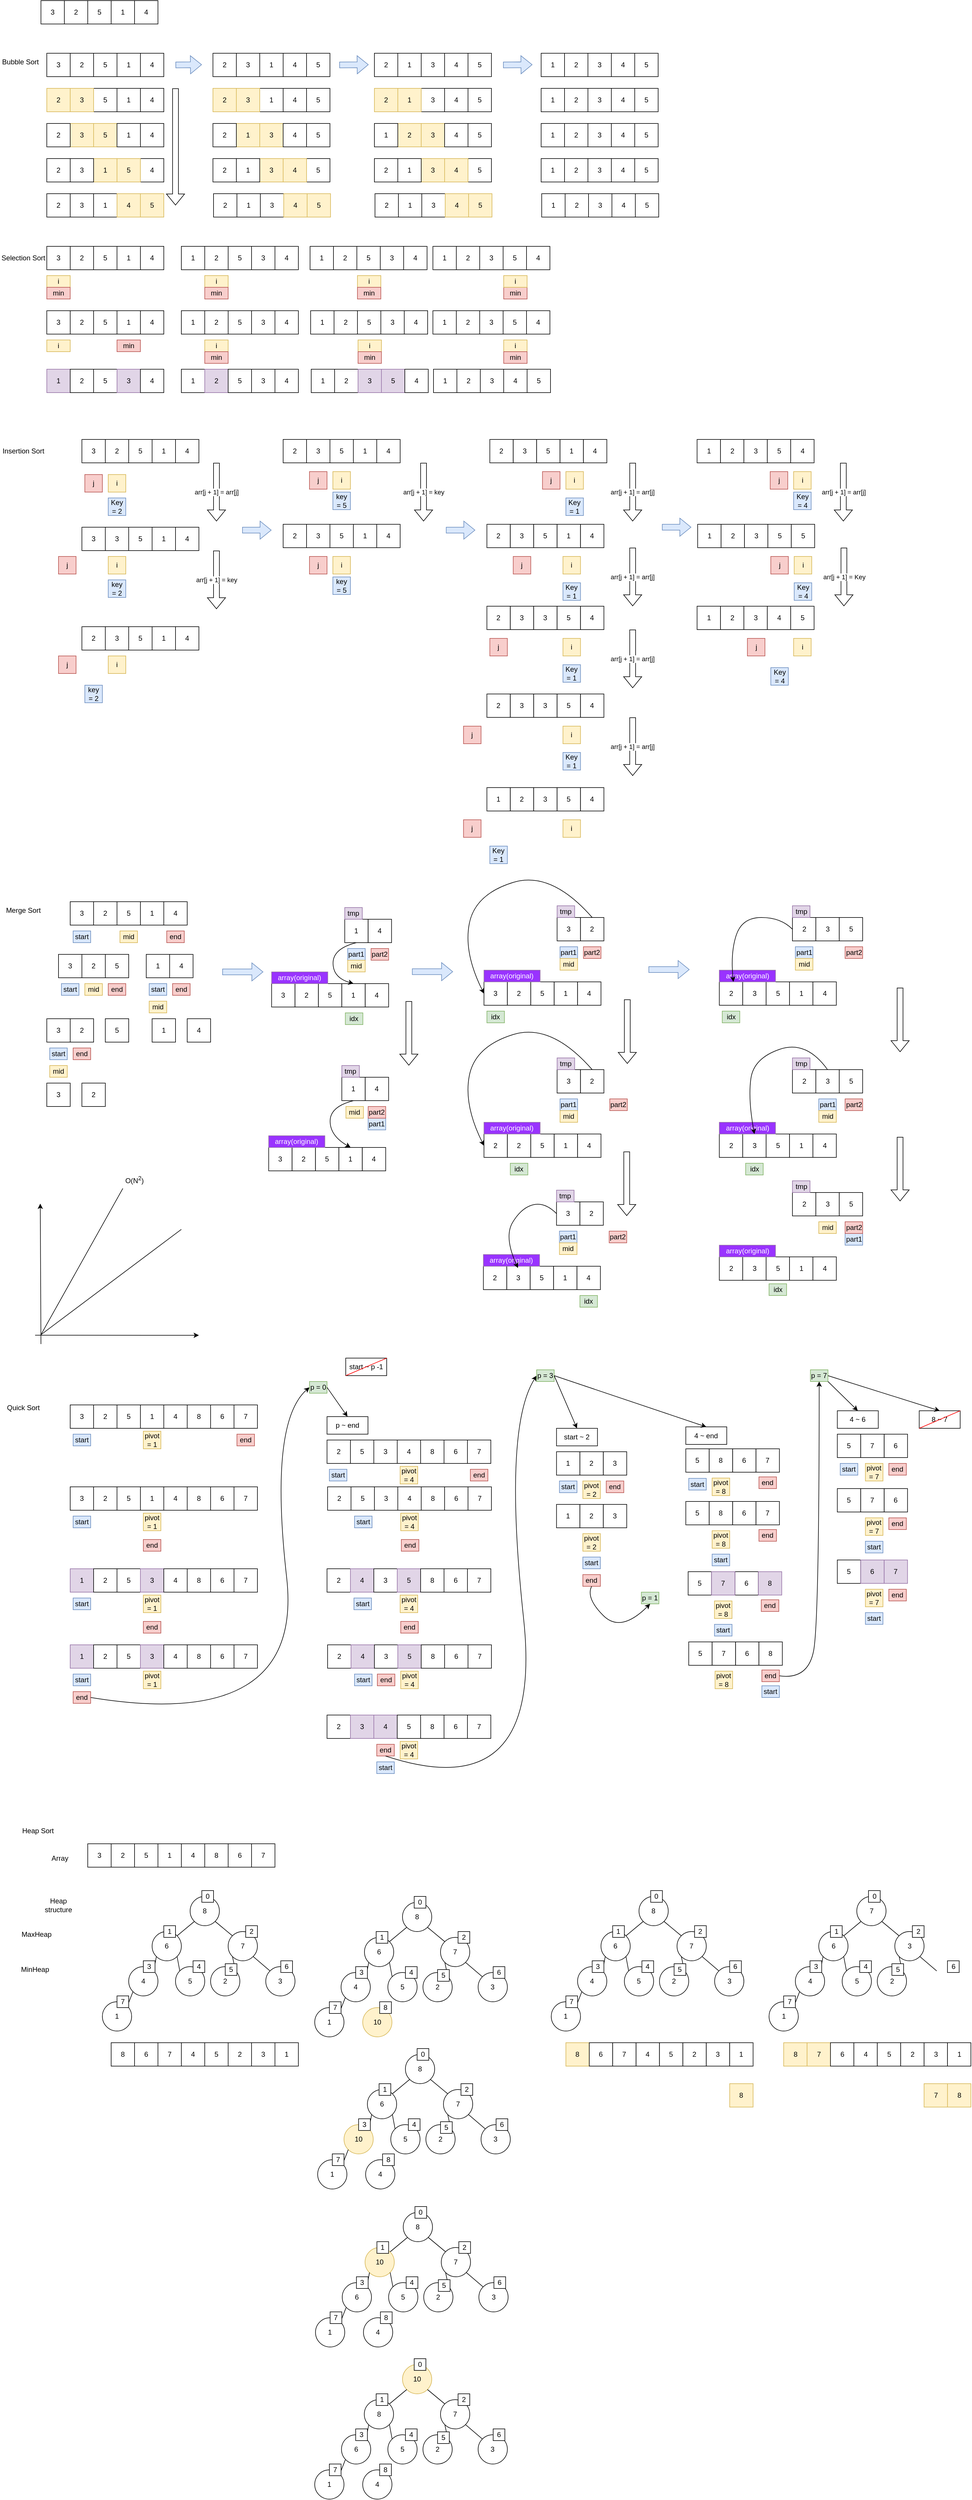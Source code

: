 <mxfile version="20.4.0" type="device"><diagram id="DQHwfDFYOoUooDZ-y7fV" name="페이지-1"><mxGraphModel dx="1185" dy="1831" grid="1" gridSize="10" guides="1" tooltips="1" connect="1" arrows="1" fold="1" page="1" pageScale="1" pageWidth="827" pageHeight="1169" math="0" shadow="0"><root><mxCell id="0"/><mxCell id="1" parent="0"/><mxCell id="9H7wSsPlWJ4MJZONyqgB-662" value="7" style="ellipse;whiteSpace=wrap;html=1;aspect=fixed;" vertex="1" parent="1"><mxGeometry x="1474.57" y="3050" width="50" height="50" as="geometry"/></mxCell><mxCell id="9H7wSsPlWJ4MJZONyqgB-660" value="3" style="ellipse;whiteSpace=wrap;html=1;aspect=fixed;" vertex="1" parent="1"><mxGeometry x="1539.57" y="3110" width="50" height="50" as="geometry"/></mxCell><mxCell id="9H7wSsPlWJ4MJZONyqgB-595" value="4" style="ellipse;whiteSpace=wrap;html=1;aspect=fixed;" vertex="1" parent="1"><mxGeometry x="593.0" y="3180" width="50" height="50" as="geometry"/></mxCell><mxCell id="9H7wSsPlWJ4MJZONyqgB-569" value="8" style="ellipse;whiteSpace=wrap;html=1;aspect=fixed;" vertex="1" parent="1"><mxGeometry x="632.71" y="3910" width="50" height="50" as="geometry"/></mxCell><mxCell id="9H7wSsPlWJ4MJZONyqgB-568" value="10" style="ellipse;whiteSpace=wrap;html=1;aspect=fixed;fillColor=#fff2cc;strokeColor=#d6b656;" vertex="1" parent="1"><mxGeometry x="698" y="3850" width="50" height="50" as="geometry"/></mxCell><mxCell id="9H7wSsPlWJ4MJZONyqgB-538" value="10" style="ellipse;whiteSpace=wrap;html=1;aspect=fixed;fillColor=#fff2cc;strokeColor=#d6b656;" vertex="1" parent="1"><mxGeometry x="634" y="3650" width="50" height="50" as="geometry"/></mxCell><mxCell id="9H7wSsPlWJ4MJZONyqgB-539" value="6" style="ellipse;whiteSpace=wrap;html=1;aspect=fixed;" vertex="1" parent="1"><mxGeometry x="595.0" y="3710" width="50" height="50" as="geometry"/></mxCell><mxCell id="9H7wSsPlWJ4MJZONyqgB-511" value="10" style="ellipse;whiteSpace=wrap;html=1;aspect=fixed;fillColor=#fff2cc;strokeColor=#d6b656;" vertex="1" parent="1"><mxGeometry x="598" y="3440" width="50" height="50" as="geometry"/></mxCell><mxCell id="9H7wSsPlWJ4MJZONyqgB-512" value="4" style="ellipse;whiteSpace=wrap;html=1;aspect=fixed;" vertex="1" parent="1"><mxGeometry x="635.0" y="3500" width="50" height="50" as="geometry"/></mxCell><mxCell id="Y8HCux3PWtcB_pALGrnr-1" value="3" style="rounded=0;whiteSpace=wrap;html=1;" parent="1" vertex="1"><mxGeometry x="80" y="-190" width="40" height="40" as="geometry"/></mxCell><mxCell id="Y8HCux3PWtcB_pALGrnr-2" value="2" style="rounded=0;whiteSpace=wrap;html=1;" parent="1" vertex="1"><mxGeometry x="120" y="-190" width="40" height="40" as="geometry"/></mxCell><mxCell id="Y8HCux3PWtcB_pALGrnr-3" value="5" style="rounded=0;whiteSpace=wrap;html=1;" parent="1" vertex="1"><mxGeometry x="160" y="-190" width="40" height="40" as="geometry"/></mxCell><mxCell id="Y8HCux3PWtcB_pALGrnr-4" value="1" style="rounded=0;whiteSpace=wrap;html=1;" parent="1" vertex="1"><mxGeometry x="200" y="-190" width="40" height="40" as="geometry"/></mxCell><mxCell id="Y8HCux3PWtcB_pALGrnr-5" value="4" style="rounded=0;whiteSpace=wrap;html=1;" parent="1" vertex="1"><mxGeometry x="240" y="-190" width="40" height="40" as="geometry"/></mxCell><mxCell id="Y8HCux3PWtcB_pALGrnr-6" value="5" style="rounded=0;whiteSpace=wrap;html=1;" parent="1" vertex="1"><mxGeometry x="170" y="-100" width="40" height="40" as="geometry"/></mxCell><mxCell id="Y8HCux3PWtcB_pALGrnr-7" value="2" style="rounded=0;whiteSpace=wrap;html=1;" parent="1" vertex="1"><mxGeometry x="130" y="-100" width="40" height="40" as="geometry"/></mxCell><mxCell id="Y8HCux3PWtcB_pALGrnr-8" value="4" style="rounded=0;whiteSpace=wrap;html=1;" parent="1" vertex="1"><mxGeometry x="250" y="-100" width="40" height="40" as="geometry"/></mxCell><mxCell id="Y8HCux3PWtcB_pALGrnr-9" value="3" style="rounded=0;whiteSpace=wrap;html=1;" parent="1" vertex="1"><mxGeometry x="90" y="-100" width="40" height="40" as="geometry"/></mxCell><mxCell id="Y8HCux3PWtcB_pALGrnr-10" value="1" style="rounded=0;whiteSpace=wrap;html=1;" parent="1" vertex="1"><mxGeometry x="210" y="-100" width="40" height="40" as="geometry"/></mxCell><mxCell id="Y8HCux3PWtcB_pALGrnr-11" value="3" style="rounded=0;whiteSpace=wrap;html=1;" parent="1" vertex="1"><mxGeometry x="90" y="230" width="40" height="40" as="geometry"/></mxCell><mxCell id="Y8HCux3PWtcB_pALGrnr-12" value="2" style="rounded=0;whiteSpace=wrap;html=1;" parent="1" vertex="1"><mxGeometry x="130" y="230" width="40" height="40" as="geometry"/></mxCell><mxCell id="Y8HCux3PWtcB_pALGrnr-13" value="5" style="rounded=0;whiteSpace=wrap;html=1;" parent="1" vertex="1"><mxGeometry x="170" y="230" width="40" height="40" as="geometry"/></mxCell><mxCell id="Y8HCux3PWtcB_pALGrnr-14" value="1" style="rounded=0;whiteSpace=wrap;html=1;" parent="1" vertex="1"><mxGeometry x="210" y="230" width="40" height="40" as="geometry"/></mxCell><mxCell id="Y8HCux3PWtcB_pALGrnr-15" value="4" style="rounded=0;whiteSpace=wrap;html=1;" parent="1" vertex="1"><mxGeometry x="250" y="230" width="40" height="40" as="geometry"/></mxCell><mxCell id="Y8HCux3PWtcB_pALGrnr-16" value="i" style="text;html=1;strokeColor=#d6b656;fillColor=#fff2cc;align=center;verticalAlign=middle;whiteSpace=wrap;rounded=0;" parent="1" vertex="1"><mxGeometry x="90" y="280" width="40" height="20" as="geometry"/></mxCell><mxCell id="Y8HCux3PWtcB_pALGrnr-17" value="min" style="text;html=1;strokeColor=#b85450;fillColor=#f8cecc;align=center;verticalAlign=middle;whiteSpace=wrap;rounded=0;" parent="1" vertex="1"><mxGeometry x="90" y="300" width="40" height="20" as="geometry"/></mxCell><mxCell id="Y8HCux3PWtcB_pALGrnr-18" value="3" style="rounded=0;whiteSpace=wrap;html=1;" parent="1" vertex="1"><mxGeometry x="440" y="230" width="40" height="40" as="geometry"/></mxCell><mxCell id="Y8HCux3PWtcB_pALGrnr-19" value="2" style="rounded=0;whiteSpace=wrap;html=1;" parent="1" vertex="1"><mxGeometry x="360" y="230" width="40" height="40" as="geometry"/></mxCell><mxCell id="Y8HCux3PWtcB_pALGrnr-20" value="5" style="rounded=0;whiteSpace=wrap;html=1;" parent="1" vertex="1"><mxGeometry x="400" y="230" width="40" height="40" as="geometry"/></mxCell><mxCell id="Y8HCux3PWtcB_pALGrnr-21" value="1" style="rounded=0;whiteSpace=wrap;html=1;" parent="1" vertex="1"><mxGeometry x="320" y="230" width="40" height="40" as="geometry"/></mxCell><mxCell id="Y8HCux3PWtcB_pALGrnr-22" value="4" style="rounded=0;whiteSpace=wrap;html=1;" parent="1" vertex="1"><mxGeometry x="480" y="230" width="40" height="40" as="geometry"/></mxCell><mxCell id="Y8HCux3PWtcB_pALGrnr-25" value="3" style="rounded=0;whiteSpace=wrap;html=1;" parent="1" vertex="1"><mxGeometry x="660" y="230" width="40" height="40" as="geometry"/></mxCell><mxCell id="Y8HCux3PWtcB_pALGrnr-26" value="2" style="rounded=0;whiteSpace=wrap;html=1;" parent="1" vertex="1"><mxGeometry x="580" y="230" width="40" height="40" as="geometry"/></mxCell><mxCell id="Y8HCux3PWtcB_pALGrnr-27" value="5" style="rounded=0;whiteSpace=wrap;html=1;" parent="1" vertex="1"><mxGeometry x="620" y="230" width="40" height="40" as="geometry"/></mxCell><mxCell id="Y8HCux3PWtcB_pALGrnr-28" value="1" style="rounded=0;whiteSpace=wrap;html=1;" parent="1" vertex="1"><mxGeometry x="540" y="230" width="40" height="40" as="geometry"/></mxCell><mxCell id="Y8HCux3PWtcB_pALGrnr-29" value="4" style="rounded=0;whiteSpace=wrap;html=1;" parent="1" vertex="1"><mxGeometry x="700" y="230" width="40" height="40" as="geometry"/></mxCell><mxCell id="Y8HCux3PWtcB_pALGrnr-32" value="3" style="rounded=0;whiteSpace=wrap;html=1;" parent="1" vertex="1"><mxGeometry x="830" y="230" width="40" height="40" as="geometry"/></mxCell><mxCell id="Y8HCux3PWtcB_pALGrnr-33" value="2" style="rounded=0;whiteSpace=wrap;html=1;" parent="1" vertex="1"><mxGeometry x="790" y="230" width="40" height="40" as="geometry"/></mxCell><mxCell id="Y8HCux3PWtcB_pALGrnr-34" value="5" style="rounded=0;whiteSpace=wrap;html=1;" parent="1" vertex="1"><mxGeometry x="870" y="230" width="40" height="40" as="geometry"/></mxCell><mxCell id="Y8HCux3PWtcB_pALGrnr-35" value="1" style="rounded=0;whiteSpace=wrap;html=1;" parent="1" vertex="1"><mxGeometry x="750" y="230" width="40" height="40" as="geometry"/></mxCell><mxCell id="Y8HCux3PWtcB_pALGrnr-36" value="4" style="rounded=0;whiteSpace=wrap;html=1;" parent="1" vertex="1"><mxGeometry x="910" y="230" width="40" height="40" as="geometry"/></mxCell><mxCell id="Y8HCux3PWtcB_pALGrnr-47" value="3" style="rounded=0;whiteSpace=wrap;html=1;" parent="1" vertex="1"><mxGeometry x="150" y="560" width="40" height="40" as="geometry"/></mxCell><mxCell id="Y8HCux3PWtcB_pALGrnr-48" value="2" style="rounded=0;whiteSpace=wrap;html=1;" parent="1" vertex="1"><mxGeometry x="190" y="560" width="40" height="40" as="geometry"/></mxCell><mxCell id="Y8HCux3PWtcB_pALGrnr-49" value="5" style="rounded=0;whiteSpace=wrap;html=1;" parent="1" vertex="1"><mxGeometry x="230" y="560" width="40" height="40" as="geometry"/></mxCell><mxCell id="Y8HCux3PWtcB_pALGrnr-50" value="1" style="rounded=0;whiteSpace=wrap;html=1;" parent="1" vertex="1"><mxGeometry x="270" y="560" width="40" height="40" as="geometry"/></mxCell><mxCell id="Y8HCux3PWtcB_pALGrnr-51" value="4" style="rounded=0;whiteSpace=wrap;html=1;" parent="1" vertex="1"><mxGeometry x="310" y="560" width="40" height="40" as="geometry"/></mxCell><mxCell id="Y8HCux3PWtcB_pALGrnr-52" value="i" style="text;html=1;strokeColor=#d6b656;fillColor=#fff2cc;align=center;verticalAlign=middle;whiteSpace=wrap;rounded=0;" parent="1" vertex="1"><mxGeometry x="195" y="620" width="30" height="30" as="geometry"/></mxCell><mxCell id="Y8HCux3PWtcB_pALGrnr-53" value="Key = 2" style="text;html=1;strokeColor=#6c8ebf;fillColor=#dae8fc;align=center;verticalAlign=middle;whiteSpace=wrap;rounded=0;" parent="1" vertex="1"><mxGeometry x="195" y="660" width="30" height="30" as="geometry"/></mxCell><mxCell id="Y8HCux3PWtcB_pALGrnr-54" value="Bubble Sort" style="text;html=1;strokeColor=none;fillColor=none;align=center;verticalAlign=middle;whiteSpace=wrap;rounded=0;" parent="1" vertex="1"><mxGeometry x="10" y="-100" width="70" height="30" as="geometry"/></mxCell><mxCell id="Y8HCux3PWtcB_pALGrnr-55" value="Selection Sort" style="text;html=1;strokeColor=none;fillColor=none;align=center;verticalAlign=middle;whiteSpace=wrap;rounded=0;" parent="1" vertex="1"><mxGeometry x="10" y="235" width="80" height="30" as="geometry"/></mxCell><mxCell id="Y8HCux3PWtcB_pALGrnr-56" value="Insertion Sort" style="text;html=1;strokeColor=none;fillColor=none;align=center;verticalAlign=middle;whiteSpace=wrap;rounded=0;" parent="1" vertex="1"><mxGeometry x="10" y="565" width="80" height="30" as="geometry"/></mxCell><mxCell id="Y8HCux3PWtcB_pALGrnr-58" value="j" style="text;html=1;strokeColor=#b85450;fillColor=#f8cecc;align=center;verticalAlign=middle;whiteSpace=wrap;rounded=0;" parent="1" vertex="1"><mxGeometry x="155" y="620" width="30" height="30" as="geometry"/></mxCell><mxCell id="Y8HCux3PWtcB_pALGrnr-59" value="3" style="rounded=0;whiteSpace=wrap;html=1;" parent="1" vertex="1"><mxGeometry x="150" y="710" width="40" height="40" as="geometry"/></mxCell><mxCell id="Y8HCux3PWtcB_pALGrnr-60" value="3" style="rounded=0;whiteSpace=wrap;html=1;" parent="1" vertex="1"><mxGeometry x="190" y="710" width="40" height="40" as="geometry"/></mxCell><mxCell id="Y8HCux3PWtcB_pALGrnr-61" value="5" style="rounded=0;whiteSpace=wrap;html=1;" parent="1" vertex="1"><mxGeometry x="230" y="710" width="40" height="40" as="geometry"/></mxCell><mxCell id="Y8HCux3PWtcB_pALGrnr-62" value="1" style="rounded=0;whiteSpace=wrap;html=1;" parent="1" vertex="1"><mxGeometry x="270" y="710" width="40" height="40" as="geometry"/></mxCell><mxCell id="Y8HCux3PWtcB_pALGrnr-63" value="4" style="rounded=0;whiteSpace=wrap;html=1;" parent="1" vertex="1"><mxGeometry x="310" y="710" width="40" height="40" as="geometry"/></mxCell><mxCell id="Y8HCux3PWtcB_pALGrnr-64" value="i" style="text;html=1;strokeColor=#d6b656;fillColor=#fff2cc;align=center;verticalAlign=middle;whiteSpace=wrap;rounded=0;" parent="1" vertex="1"><mxGeometry x="195" y="760" width="30" height="30" as="geometry"/></mxCell><mxCell id="Y8HCux3PWtcB_pALGrnr-65" value="key = 2" style="text;html=1;strokeColor=#6c8ebf;fillColor=#dae8fc;align=center;verticalAlign=middle;whiteSpace=wrap;rounded=0;" parent="1" vertex="1"><mxGeometry x="195" y="800" width="30" height="30" as="geometry"/></mxCell><mxCell id="Y8HCux3PWtcB_pALGrnr-66" value="j" style="text;html=1;strokeColor=#b85450;fillColor=#f8cecc;align=center;verticalAlign=middle;whiteSpace=wrap;rounded=0;" parent="1" vertex="1"><mxGeometry x="110" y="760" width="30" height="30" as="geometry"/></mxCell><mxCell id="Y8HCux3PWtcB_pALGrnr-67" value="arr[j + 1] = arr[j]" style="shape=flexArrow;endArrow=classic;html=1;rounded=0;" parent="1" edge="1"><mxGeometry width="50" height="50" relative="1" as="geometry"><mxPoint x="380" y="600" as="sourcePoint"/><mxPoint x="380" y="700" as="targetPoint"/></mxGeometry></mxCell><mxCell id="Y8HCux3PWtcB_pALGrnr-68" value="arr[j + 1] = key" style="shape=flexArrow;endArrow=classic;html=1;rounded=0;" parent="1" edge="1"><mxGeometry width="50" height="50" relative="1" as="geometry"><mxPoint x="380" y="750" as="sourcePoint"/><mxPoint x="380" y="850" as="targetPoint"/></mxGeometry></mxCell><mxCell id="Y8HCux3PWtcB_pALGrnr-69" value="2" style="rounded=0;whiteSpace=wrap;html=1;" parent="1" vertex="1"><mxGeometry x="150" y="880" width="40" height="40" as="geometry"/></mxCell><mxCell id="Y8HCux3PWtcB_pALGrnr-70" value="3" style="rounded=0;whiteSpace=wrap;html=1;" parent="1" vertex="1"><mxGeometry x="190" y="880" width="40" height="40" as="geometry"/></mxCell><mxCell id="Y8HCux3PWtcB_pALGrnr-71" value="5" style="rounded=0;whiteSpace=wrap;html=1;" parent="1" vertex="1"><mxGeometry x="230" y="880" width="40" height="40" as="geometry"/></mxCell><mxCell id="Y8HCux3PWtcB_pALGrnr-72" value="1" style="rounded=0;whiteSpace=wrap;html=1;" parent="1" vertex="1"><mxGeometry x="270" y="880" width="40" height="40" as="geometry"/></mxCell><mxCell id="Y8HCux3PWtcB_pALGrnr-73" value="4" style="rounded=0;whiteSpace=wrap;html=1;" parent="1" vertex="1"><mxGeometry x="310" y="880" width="40" height="40" as="geometry"/></mxCell><mxCell id="Y8HCux3PWtcB_pALGrnr-74" value="i" style="text;html=1;strokeColor=#d6b656;fillColor=#fff2cc;align=center;verticalAlign=middle;whiteSpace=wrap;rounded=0;" parent="1" vertex="1"><mxGeometry x="195" y="930" width="30" height="30" as="geometry"/></mxCell><mxCell id="Y8HCux3PWtcB_pALGrnr-75" value="key = 2" style="text;html=1;strokeColor=#6c8ebf;fillColor=#dae8fc;align=center;verticalAlign=middle;whiteSpace=wrap;rounded=0;" parent="1" vertex="1"><mxGeometry x="155" y="980" width="30" height="30" as="geometry"/></mxCell><mxCell id="Y8HCux3PWtcB_pALGrnr-76" value="j" style="text;html=1;strokeColor=#b85450;fillColor=#f8cecc;align=center;verticalAlign=middle;whiteSpace=wrap;rounded=0;" parent="1" vertex="1"><mxGeometry x="110" y="930" width="30" height="30" as="geometry"/></mxCell><mxCell id="Y8HCux3PWtcB_pALGrnr-78" value="2" style="rounded=0;whiteSpace=wrap;html=1;" parent="1" vertex="1"><mxGeometry x="494" y="560" width="40" height="40" as="geometry"/></mxCell><mxCell id="Y8HCux3PWtcB_pALGrnr-79" value="3" style="rounded=0;whiteSpace=wrap;html=1;" parent="1" vertex="1"><mxGeometry x="534" y="560" width="40" height="40" as="geometry"/></mxCell><mxCell id="Y8HCux3PWtcB_pALGrnr-80" value="5" style="rounded=0;whiteSpace=wrap;html=1;" parent="1" vertex="1"><mxGeometry x="574" y="560" width="40" height="40" as="geometry"/></mxCell><mxCell id="Y8HCux3PWtcB_pALGrnr-81" value="1" style="rounded=0;whiteSpace=wrap;html=1;" parent="1" vertex="1"><mxGeometry x="614" y="560" width="40" height="40" as="geometry"/></mxCell><mxCell id="Y8HCux3PWtcB_pALGrnr-82" value="4" style="rounded=0;whiteSpace=wrap;html=1;" parent="1" vertex="1"><mxGeometry x="654" y="560" width="40" height="40" as="geometry"/></mxCell><mxCell id="Y8HCux3PWtcB_pALGrnr-83" value="i" style="text;html=1;strokeColor=#d6b656;fillColor=#fff2cc;align=center;verticalAlign=middle;whiteSpace=wrap;rounded=0;" parent="1" vertex="1"><mxGeometry x="579" y="615" width="30" height="30" as="geometry"/></mxCell><mxCell id="Y8HCux3PWtcB_pALGrnr-84" value="key = 5" style="text;html=1;strokeColor=#6c8ebf;fillColor=#dae8fc;align=center;verticalAlign=middle;whiteSpace=wrap;rounded=0;" parent="1" vertex="1"><mxGeometry x="579" y="650" width="30" height="30" as="geometry"/></mxCell><mxCell id="Y8HCux3PWtcB_pALGrnr-85" value="j" style="text;html=1;strokeColor=#b85450;fillColor=#f8cecc;align=center;verticalAlign=middle;whiteSpace=wrap;rounded=0;" parent="1" vertex="1"><mxGeometry x="539" y="615" width="30" height="30" as="geometry"/></mxCell><mxCell id="Y8HCux3PWtcB_pALGrnr-86" value="" style="shape=flexArrow;endArrow=classic;html=1;rounded=0;fillColor=#dae8fc;strokeColor=#6c8ebf;" parent="1" edge="1"><mxGeometry width="50" height="50" relative="1" as="geometry"><mxPoint x="424" y="715" as="sourcePoint"/><mxPoint x="474" y="715" as="targetPoint"/></mxGeometry></mxCell><mxCell id="Y8HCux3PWtcB_pALGrnr-87" value="arr[j + 1] = key" style="shape=flexArrow;endArrow=classic;html=1;rounded=0;" parent="1" edge="1"><mxGeometry width="50" height="50" relative="1" as="geometry"><mxPoint x="734" y="600" as="sourcePoint"/><mxPoint x="734" y="700" as="targetPoint"/></mxGeometry></mxCell><mxCell id="Y8HCux3PWtcB_pALGrnr-88" value="2" style="rounded=0;whiteSpace=wrap;html=1;" parent="1" vertex="1"><mxGeometry x="494" y="705" width="40" height="40" as="geometry"/></mxCell><mxCell id="Y8HCux3PWtcB_pALGrnr-89" value="3" style="rounded=0;whiteSpace=wrap;html=1;" parent="1" vertex="1"><mxGeometry x="534" y="705" width="40" height="40" as="geometry"/></mxCell><mxCell id="Y8HCux3PWtcB_pALGrnr-90" value="5" style="rounded=0;whiteSpace=wrap;html=1;" parent="1" vertex="1"><mxGeometry x="574" y="705" width="40" height="40" as="geometry"/></mxCell><mxCell id="Y8HCux3PWtcB_pALGrnr-91" value="1" style="rounded=0;whiteSpace=wrap;html=1;" parent="1" vertex="1"><mxGeometry x="614" y="705" width="40" height="40" as="geometry"/></mxCell><mxCell id="Y8HCux3PWtcB_pALGrnr-92" value="4" style="rounded=0;whiteSpace=wrap;html=1;" parent="1" vertex="1"><mxGeometry x="654" y="705" width="40" height="40" as="geometry"/></mxCell><mxCell id="Y8HCux3PWtcB_pALGrnr-93" value="i" style="text;html=1;strokeColor=#d6b656;fillColor=#fff2cc;align=center;verticalAlign=middle;whiteSpace=wrap;rounded=0;" parent="1" vertex="1"><mxGeometry x="579" y="760" width="30" height="30" as="geometry"/></mxCell><mxCell id="Y8HCux3PWtcB_pALGrnr-94" value="key = 5" style="text;html=1;strokeColor=#6c8ebf;fillColor=#dae8fc;align=center;verticalAlign=middle;whiteSpace=wrap;rounded=0;" parent="1" vertex="1"><mxGeometry x="579" y="795" width="30" height="30" as="geometry"/></mxCell><mxCell id="Y8HCux3PWtcB_pALGrnr-95" value="j" style="text;html=1;strokeColor=#b85450;fillColor=#f8cecc;align=center;verticalAlign=middle;whiteSpace=wrap;rounded=0;" parent="1" vertex="1"><mxGeometry x="539" y="760" width="30" height="30" as="geometry"/></mxCell><mxCell id="Y8HCux3PWtcB_pALGrnr-97" value="2" style="rounded=0;whiteSpace=wrap;html=1;" parent="1" vertex="1"><mxGeometry x="847.29" y="560" width="40" height="40" as="geometry"/></mxCell><mxCell id="Y8HCux3PWtcB_pALGrnr-98" value="3" style="rounded=0;whiteSpace=wrap;html=1;" parent="1" vertex="1"><mxGeometry x="887.29" y="560" width="40" height="40" as="geometry"/></mxCell><mxCell id="Y8HCux3PWtcB_pALGrnr-99" value="5" style="rounded=0;whiteSpace=wrap;html=1;" parent="1" vertex="1"><mxGeometry x="927.29" y="560" width="40" height="40" as="geometry"/></mxCell><mxCell id="Y8HCux3PWtcB_pALGrnr-100" value="1" style="rounded=0;whiteSpace=wrap;html=1;" parent="1" vertex="1"><mxGeometry x="967.29" y="560" width="40" height="40" as="geometry"/></mxCell><mxCell id="Y8HCux3PWtcB_pALGrnr-101" value="4" style="rounded=0;whiteSpace=wrap;html=1;" parent="1" vertex="1"><mxGeometry x="1007.29" y="560" width="40" height="40" as="geometry"/></mxCell><mxCell id="Y8HCux3PWtcB_pALGrnr-102" value="i" style="text;html=1;strokeColor=#d6b656;fillColor=#fff2cc;align=center;verticalAlign=middle;whiteSpace=wrap;rounded=0;" parent="1" vertex="1"><mxGeometry x="977.29" y="615" width="30" height="30" as="geometry"/></mxCell><mxCell id="Y8HCux3PWtcB_pALGrnr-103" value="Key = 1" style="text;html=1;strokeColor=#6c8ebf;fillColor=#dae8fc;align=center;verticalAlign=middle;whiteSpace=wrap;rounded=0;" parent="1" vertex="1"><mxGeometry x="977.29" y="660" width="30" height="30" as="geometry"/></mxCell><mxCell id="Y8HCux3PWtcB_pALGrnr-104" value="j" style="text;html=1;strokeColor=#b85450;fillColor=#f8cecc;align=center;verticalAlign=middle;whiteSpace=wrap;rounded=0;" parent="1" vertex="1"><mxGeometry x="937.29" y="615" width="30" height="30" as="geometry"/></mxCell><mxCell id="Y8HCux3PWtcB_pALGrnr-106" value="arr[j + 1] = arr[j]" style="shape=flexArrow;endArrow=classic;html=1;rounded=0;" parent="1" edge="1"><mxGeometry width="50" height="50" relative="1" as="geometry"><mxPoint x="1091.46" y="600" as="sourcePoint"/><mxPoint x="1091.46" y="700" as="targetPoint"/></mxGeometry></mxCell><mxCell id="Y8HCux3PWtcB_pALGrnr-107" value="2" style="rounded=0;whiteSpace=wrap;html=1;" parent="1" vertex="1"><mxGeometry x="842.29" y="705" width="40" height="40" as="geometry"/></mxCell><mxCell id="Y8HCux3PWtcB_pALGrnr-108" value="3" style="rounded=0;whiteSpace=wrap;html=1;" parent="1" vertex="1"><mxGeometry x="882.29" y="705" width="40" height="40" as="geometry"/></mxCell><mxCell id="Y8HCux3PWtcB_pALGrnr-109" value="5" style="rounded=0;whiteSpace=wrap;html=1;" parent="1" vertex="1"><mxGeometry x="922.29" y="705" width="40" height="40" as="geometry"/></mxCell><mxCell id="Y8HCux3PWtcB_pALGrnr-110" value="1" style="rounded=0;whiteSpace=wrap;html=1;" parent="1" vertex="1"><mxGeometry x="962.29" y="705" width="40" height="40" as="geometry"/></mxCell><mxCell id="Y8HCux3PWtcB_pALGrnr-111" value="4" style="rounded=0;whiteSpace=wrap;html=1;" parent="1" vertex="1"><mxGeometry x="1002.29" y="705" width="40" height="40" as="geometry"/></mxCell><mxCell id="Y8HCux3PWtcB_pALGrnr-112" value="i" style="text;html=1;strokeColor=#d6b656;fillColor=#fff2cc;align=center;verticalAlign=middle;whiteSpace=wrap;rounded=0;" parent="1" vertex="1"><mxGeometry x="972.29" y="760" width="30" height="30" as="geometry"/></mxCell><mxCell id="Y8HCux3PWtcB_pALGrnr-113" value="Key = 1" style="text;html=1;strokeColor=#6c8ebf;fillColor=#dae8fc;align=center;verticalAlign=middle;whiteSpace=wrap;rounded=0;" parent="1" vertex="1"><mxGeometry x="972.29" y="805" width="30" height="30" as="geometry"/></mxCell><mxCell id="Y8HCux3PWtcB_pALGrnr-114" value="j" style="text;html=1;strokeColor=#b85450;fillColor=#f8cecc;align=center;verticalAlign=middle;whiteSpace=wrap;rounded=0;" parent="1" vertex="1"><mxGeometry x="887.29" y="760" width="30" height="30" as="geometry"/></mxCell><mxCell id="Y8HCux3PWtcB_pALGrnr-116" value="" style="shape=flexArrow;endArrow=classic;html=1;rounded=0;fillColor=#dae8fc;strokeColor=#6c8ebf;" parent="1" edge="1"><mxGeometry width="50" height="50" relative="1" as="geometry"><mxPoint x="772.29" y="715" as="sourcePoint"/><mxPoint x="822.29" y="715" as="targetPoint"/></mxGeometry></mxCell><mxCell id="Y8HCux3PWtcB_pALGrnr-117" value="arr[j + 1] = arr[j]" style="shape=flexArrow;endArrow=classic;html=1;rounded=0;" parent="1" edge="1"><mxGeometry width="50" height="50" relative="1" as="geometry"><mxPoint x="1091.46" y="745" as="sourcePoint"/><mxPoint x="1091.46" y="845" as="targetPoint"/></mxGeometry></mxCell><mxCell id="Y8HCux3PWtcB_pALGrnr-118" value="2" style="rounded=0;whiteSpace=wrap;html=1;" parent="1" vertex="1"><mxGeometry x="842.29" y="845" width="40" height="40" as="geometry"/></mxCell><mxCell id="Y8HCux3PWtcB_pALGrnr-119" value="3" style="rounded=0;whiteSpace=wrap;html=1;" parent="1" vertex="1"><mxGeometry x="882.29" y="845" width="40" height="40" as="geometry"/></mxCell><mxCell id="Y8HCux3PWtcB_pALGrnr-120" value="3" style="rounded=0;whiteSpace=wrap;html=1;" parent="1" vertex="1"><mxGeometry x="922.29" y="845" width="40" height="40" as="geometry"/></mxCell><mxCell id="Y8HCux3PWtcB_pALGrnr-121" value="5" style="rounded=0;whiteSpace=wrap;html=1;" parent="1" vertex="1"><mxGeometry x="962.29" y="845" width="40" height="40" as="geometry"/></mxCell><mxCell id="Y8HCux3PWtcB_pALGrnr-122" value="4" style="rounded=0;whiteSpace=wrap;html=1;" parent="1" vertex="1"><mxGeometry x="1002.29" y="845" width="40" height="40" as="geometry"/></mxCell><mxCell id="Y8HCux3PWtcB_pALGrnr-123" value="i" style="text;html=1;strokeColor=#d6b656;fillColor=#fff2cc;align=center;verticalAlign=middle;whiteSpace=wrap;rounded=0;" parent="1" vertex="1"><mxGeometry x="972.29" y="900" width="30" height="30" as="geometry"/></mxCell><mxCell id="Y8HCux3PWtcB_pALGrnr-124" value="Key = 1" style="text;html=1;strokeColor=#6c8ebf;fillColor=#dae8fc;align=center;verticalAlign=middle;whiteSpace=wrap;rounded=0;" parent="1" vertex="1"><mxGeometry x="972.29" y="945" width="30" height="30" as="geometry"/></mxCell><mxCell id="Y8HCux3PWtcB_pALGrnr-125" value="j" style="text;html=1;strokeColor=#b85450;fillColor=#f8cecc;align=center;verticalAlign=middle;whiteSpace=wrap;rounded=0;" parent="1" vertex="1"><mxGeometry x="847.29" y="900" width="30" height="30" as="geometry"/></mxCell><mxCell id="Y8HCux3PWtcB_pALGrnr-126" value="arr[j + 1] = arr[j]" style="shape=flexArrow;endArrow=classic;html=1;rounded=0;" parent="1" edge="1"><mxGeometry width="50" height="50" relative="1" as="geometry"><mxPoint x="1091.46" y="885" as="sourcePoint"/><mxPoint x="1091.46" y="985" as="targetPoint"/></mxGeometry></mxCell><mxCell id="Y8HCux3PWtcB_pALGrnr-127" value="2" style="rounded=0;whiteSpace=wrap;html=1;" parent="1" vertex="1"><mxGeometry x="842.29" y="995" width="40" height="40" as="geometry"/></mxCell><mxCell id="Y8HCux3PWtcB_pALGrnr-128" value="3" style="rounded=0;whiteSpace=wrap;html=1;" parent="1" vertex="1"><mxGeometry x="882.29" y="995" width="40" height="40" as="geometry"/></mxCell><mxCell id="Y8HCux3PWtcB_pALGrnr-129" value="3" style="rounded=0;whiteSpace=wrap;html=1;" parent="1" vertex="1"><mxGeometry x="922.29" y="995" width="40" height="40" as="geometry"/></mxCell><mxCell id="Y8HCux3PWtcB_pALGrnr-130" value="5" style="rounded=0;whiteSpace=wrap;html=1;" parent="1" vertex="1"><mxGeometry x="962.29" y="995" width="40" height="40" as="geometry"/></mxCell><mxCell id="Y8HCux3PWtcB_pALGrnr-131" value="4" style="rounded=0;whiteSpace=wrap;html=1;" parent="1" vertex="1"><mxGeometry x="1002.29" y="995" width="40" height="40" as="geometry"/></mxCell><mxCell id="Y8HCux3PWtcB_pALGrnr-132" value="i" style="text;html=1;strokeColor=#d6b656;fillColor=#fff2cc;align=center;verticalAlign=middle;whiteSpace=wrap;rounded=0;" parent="1" vertex="1"><mxGeometry x="972.29" y="1050" width="30" height="30" as="geometry"/></mxCell><mxCell id="Y8HCux3PWtcB_pALGrnr-133" value="Key = 1" style="text;html=1;strokeColor=#6c8ebf;fillColor=#dae8fc;align=center;verticalAlign=middle;whiteSpace=wrap;rounded=0;" parent="1" vertex="1"><mxGeometry x="972.29" y="1095" width="30" height="30" as="geometry"/></mxCell><mxCell id="Y8HCux3PWtcB_pALGrnr-134" value="j" style="text;html=1;strokeColor=#b85450;fillColor=#f8cecc;align=center;verticalAlign=middle;whiteSpace=wrap;rounded=0;" parent="1" vertex="1"><mxGeometry x="802.29" y="1050" width="30" height="30" as="geometry"/></mxCell><mxCell id="Y8HCux3PWtcB_pALGrnr-135" value="1" style="rounded=0;whiteSpace=wrap;html=1;" parent="1" vertex="1"><mxGeometry x="842.29" y="1155" width="40" height="40" as="geometry"/></mxCell><mxCell id="Y8HCux3PWtcB_pALGrnr-136" value="2" style="rounded=0;whiteSpace=wrap;html=1;" parent="1" vertex="1"><mxGeometry x="882.29" y="1155" width="40" height="40" as="geometry"/></mxCell><mxCell id="Y8HCux3PWtcB_pALGrnr-137" value="3" style="rounded=0;whiteSpace=wrap;html=1;" parent="1" vertex="1"><mxGeometry x="922.29" y="1155" width="40" height="40" as="geometry"/></mxCell><mxCell id="Y8HCux3PWtcB_pALGrnr-138" value="5" style="rounded=0;whiteSpace=wrap;html=1;" parent="1" vertex="1"><mxGeometry x="962.29" y="1155" width="40" height="40" as="geometry"/></mxCell><mxCell id="Y8HCux3PWtcB_pALGrnr-139" value="4" style="rounded=0;whiteSpace=wrap;html=1;" parent="1" vertex="1"><mxGeometry x="1002.29" y="1155" width="40" height="40" as="geometry"/></mxCell><mxCell id="Y8HCux3PWtcB_pALGrnr-140" value="i" style="text;html=1;strokeColor=#d6b656;fillColor=#fff2cc;align=center;verticalAlign=middle;whiteSpace=wrap;rounded=0;" parent="1" vertex="1"><mxGeometry x="972.29" y="1210" width="30" height="30" as="geometry"/></mxCell><mxCell id="Y8HCux3PWtcB_pALGrnr-141" value="Key = 1" style="text;html=1;strokeColor=#6c8ebf;fillColor=#dae8fc;align=center;verticalAlign=middle;whiteSpace=wrap;rounded=0;" parent="1" vertex="1"><mxGeometry x="847.29" y="1255" width="30" height="30" as="geometry"/></mxCell><mxCell id="Y8HCux3PWtcB_pALGrnr-142" value="j" style="text;html=1;strokeColor=#b85450;fillColor=#f8cecc;align=center;verticalAlign=middle;whiteSpace=wrap;rounded=0;" parent="1" vertex="1"><mxGeometry x="802.29" y="1210" width="30" height="30" as="geometry"/></mxCell><mxCell id="Y8HCux3PWtcB_pALGrnr-143" value="arr[j + 1] = arr[j]" style="shape=flexArrow;endArrow=classic;html=1;rounded=0;" parent="1" edge="1"><mxGeometry width="50" height="50" relative="1" as="geometry"><mxPoint x="1091.46" y="1035" as="sourcePoint"/><mxPoint x="1091.46" y="1135" as="targetPoint"/></mxGeometry></mxCell><mxCell id="Y8HCux3PWtcB_pALGrnr-144" value="1" style="rounded=0;whiteSpace=wrap;html=1;" parent="1" vertex="1"><mxGeometry x="1201.57" y="560" width="40" height="40" as="geometry"/></mxCell><mxCell id="Y8HCux3PWtcB_pALGrnr-145" value="2" style="rounded=0;whiteSpace=wrap;html=1;" parent="1" vertex="1"><mxGeometry x="1241.57" y="560" width="40" height="40" as="geometry"/></mxCell><mxCell id="Y8HCux3PWtcB_pALGrnr-146" value="3" style="rounded=0;whiteSpace=wrap;html=1;" parent="1" vertex="1"><mxGeometry x="1281.57" y="560" width="40" height="40" as="geometry"/></mxCell><mxCell id="Y8HCux3PWtcB_pALGrnr-147" value="5" style="rounded=0;whiteSpace=wrap;html=1;" parent="1" vertex="1"><mxGeometry x="1321.57" y="560" width="40" height="40" as="geometry"/></mxCell><mxCell id="Y8HCux3PWtcB_pALGrnr-148" value="4" style="rounded=0;whiteSpace=wrap;html=1;" parent="1" vertex="1"><mxGeometry x="1361.57" y="560" width="40" height="40" as="geometry"/></mxCell><mxCell id="Y8HCux3PWtcB_pALGrnr-149" value="i" style="text;html=1;strokeColor=#d6b656;fillColor=#fff2cc;align=center;verticalAlign=middle;whiteSpace=wrap;rounded=0;" parent="1" vertex="1"><mxGeometry x="1366.57" y="615" width="30" height="30" as="geometry"/></mxCell><mxCell id="Y8HCux3PWtcB_pALGrnr-150" value="Key = 4" style="text;html=1;strokeColor=#6c8ebf;fillColor=#dae8fc;align=center;verticalAlign=middle;whiteSpace=wrap;rounded=0;" parent="1" vertex="1"><mxGeometry x="1366.57" y="650" width="30" height="30" as="geometry"/></mxCell><mxCell id="Y8HCux3PWtcB_pALGrnr-151" value="j" style="text;html=1;strokeColor=#b85450;fillColor=#f8cecc;align=center;verticalAlign=middle;whiteSpace=wrap;rounded=0;" parent="1" vertex="1"><mxGeometry x="1326.57" y="615" width="30" height="30" as="geometry"/></mxCell><mxCell id="Y8HCux3PWtcB_pALGrnr-154" value="arr[j + 1] = arr[j]" style="shape=flexArrow;endArrow=classic;html=1;rounded=0;" parent="1" edge="1"><mxGeometry width="50" height="50" relative="1" as="geometry"><mxPoint x="1451.57" y="600" as="sourcePoint"/><mxPoint x="1451.57" y="700" as="targetPoint"/></mxGeometry></mxCell><mxCell id="Y8HCux3PWtcB_pALGrnr-155" value="" style="shape=flexArrow;endArrow=classic;html=1;rounded=0;fillColor=#dae8fc;strokeColor=#6c8ebf;" parent="1" edge="1"><mxGeometry width="50" height="50" relative="1" as="geometry"><mxPoint x="1141.57" y="710" as="sourcePoint"/><mxPoint x="1191.57" y="710" as="targetPoint"/></mxGeometry></mxCell><mxCell id="Y8HCux3PWtcB_pALGrnr-156" value="1" style="rounded=0;whiteSpace=wrap;html=1;" parent="1" vertex="1"><mxGeometry x="1202.57" y="705" width="40" height="40" as="geometry"/></mxCell><mxCell id="Y8HCux3PWtcB_pALGrnr-157" value="2" style="rounded=0;whiteSpace=wrap;html=1;" parent="1" vertex="1"><mxGeometry x="1242.57" y="705" width="40" height="40" as="geometry"/></mxCell><mxCell id="Y8HCux3PWtcB_pALGrnr-158" value="3" style="rounded=0;whiteSpace=wrap;html=1;" parent="1" vertex="1"><mxGeometry x="1282.57" y="705" width="40" height="40" as="geometry"/></mxCell><mxCell id="Y8HCux3PWtcB_pALGrnr-159" value="5" style="rounded=0;whiteSpace=wrap;html=1;" parent="1" vertex="1"><mxGeometry x="1322.57" y="705" width="40" height="40" as="geometry"/></mxCell><mxCell id="Y8HCux3PWtcB_pALGrnr-160" value="5" style="rounded=0;whiteSpace=wrap;html=1;" parent="1" vertex="1"><mxGeometry x="1362.57" y="705" width="40" height="40" as="geometry"/></mxCell><mxCell id="Y8HCux3PWtcB_pALGrnr-161" value="i" style="text;html=1;strokeColor=#d6b656;fillColor=#fff2cc;align=center;verticalAlign=middle;whiteSpace=wrap;rounded=0;" parent="1" vertex="1"><mxGeometry x="1367.57" y="760" width="30" height="30" as="geometry"/></mxCell><mxCell id="Y8HCux3PWtcB_pALGrnr-162" value="Key = 4" style="text;html=1;strokeColor=#6c8ebf;fillColor=#dae8fc;align=center;verticalAlign=middle;whiteSpace=wrap;rounded=0;" parent="1" vertex="1"><mxGeometry x="1367.57" y="805" width="30" height="30" as="geometry"/></mxCell><mxCell id="Y8HCux3PWtcB_pALGrnr-163" value="j" style="text;html=1;strokeColor=#b85450;fillColor=#f8cecc;align=center;verticalAlign=middle;whiteSpace=wrap;rounded=0;" parent="1" vertex="1"><mxGeometry x="1327.57" y="760" width="30" height="30" as="geometry"/></mxCell><mxCell id="Y8HCux3PWtcB_pALGrnr-164" value="arr[j + 1] = Key" style="shape=flexArrow;endArrow=classic;html=1;rounded=0;" parent="1" edge="1"><mxGeometry width="50" height="50" relative="1" as="geometry"><mxPoint x="1452.57" y="745" as="sourcePoint"/><mxPoint x="1452.57" y="845" as="targetPoint"/></mxGeometry></mxCell><mxCell id="Y8HCux3PWtcB_pALGrnr-165" value="1" style="rounded=0;whiteSpace=wrap;html=1;" parent="1" vertex="1"><mxGeometry x="1201.57" y="845" width="40" height="40" as="geometry"/></mxCell><mxCell id="Y8HCux3PWtcB_pALGrnr-166" value="2" style="rounded=0;whiteSpace=wrap;html=1;" parent="1" vertex="1"><mxGeometry x="1241.57" y="845" width="40" height="40" as="geometry"/></mxCell><mxCell id="Y8HCux3PWtcB_pALGrnr-167" value="3" style="rounded=0;whiteSpace=wrap;html=1;" parent="1" vertex="1"><mxGeometry x="1281.57" y="845" width="40" height="40" as="geometry"/></mxCell><mxCell id="Y8HCux3PWtcB_pALGrnr-168" value="4" style="rounded=0;whiteSpace=wrap;html=1;" parent="1" vertex="1"><mxGeometry x="1321.57" y="845" width="40" height="40" as="geometry"/></mxCell><mxCell id="Y8HCux3PWtcB_pALGrnr-169" value="5" style="rounded=0;whiteSpace=wrap;html=1;" parent="1" vertex="1"><mxGeometry x="1361.57" y="845" width="40" height="40" as="geometry"/></mxCell><mxCell id="Y8HCux3PWtcB_pALGrnr-170" value="i" style="text;html=1;strokeColor=#d6b656;fillColor=#fff2cc;align=center;verticalAlign=middle;whiteSpace=wrap;rounded=0;" parent="1" vertex="1"><mxGeometry x="1366.57" y="900" width="30" height="30" as="geometry"/></mxCell><mxCell id="Y8HCux3PWtcB_pALGrnr-171" value="Key = 4" style="text;html=1;strokeColor=#6c8ebf;fillColor=#dae8fc;align=center;verticalAlign=middle;whiteSpace=wrap;rounded=0;" parent="1" vertex="1"><mxGeometry x="1327.57" y="950" width="30" height="30" as="geometry"/></mxCell><mxCell id="Y8HCux3PWtcB_pALGrnr-172" value="j" style="text;html=1;strokeColor=#b85450;fillColor=#f8cecc;align=center;verticalAlign=middle;whiteSpace=wrap;rounded=0;" parent="1" vertex="1"><mxGeometry x="1287.57" y="900" width="30" height="30" as="geometry"/></mxCell><mxCell id="Y8HCux3PWtcB_pALGrnr-175" value="Merge Sort" style="text;html=1;strokeColor=none;fillColor=none;align=center;verticalAlign=middle;whiteSpace=wrap;rounded=0;" parent="1" vertex="1"><mxGeometry x="10" y="1350" width="80" height="30" as="geometry"/></mxCell><mxCell id="Y8HCux3PWtcB_pALGrnr-176" value="3" style="rounded=0;whiteSpace=wrap;html=1;" parent="1" vertex="1"><mxGeometry x="130" y="1350" width="40" height="40" as="geometry"/></mxCell><mxCell id="Y8HCux3PWtcB_pALGrnr-177" value="2" style="rounded=0;whiteSpace=wrap;html=1;" parent="1" vertex="1"><mxGeometry x="170" y="1350" width="40" height="40" as="geometry"/></mxCell><mxCell id="Y8HCux3PWtcB_pALGrnr-178" value="5" style="rounded=0;whiteSpace=wrap;html=1;" parent="1" vertex="1"><mxGeometry x="210" y="1350" width="40" height="40" as="geometry"/></mxCell><mxCell id="Y8HCux3PWtcB_pALGrnr-179" value="1" style="rounded=0;whiteSpace=wrap;html=1;" parent="1" vertex="1"><mxGeometry x="250" y="1350" width="40" height="40" as="geometry"/></mxCell><mxCell id="Y8HCux3PWtcB_pALGrnr-180" value="4" style="rounded=0;whiteSpace=wrap;html=1;" parent="1" vertex="1"><mxGeometry x="290" y="1350" width="40" height="40" as="geometry"/></mxCell><mxCell id="Y8HCux3PWtcB_pALGrnr-181" value="mid" style="text;html=1;strokeColor=#d6b656;fillColor=#fff2cc;align=center;verticalAlign=middle;whiteSpace=wrap;rounded=0;" parent="1" vertex="1"><mxGeometry x="215" y="1400" width="30" height="20" as="geometry"/></mxCell><mxCell id="Y8HCux3PWtcB_pALGrnr-182" value="start" style="text;html=1;strokeColor=#6c8ebf;fillColor=#dae8fc;align=center;verticalAlign=middle;whiteSpace=wrap;rounded=0;" parent="1" vertex="1"><mxGeometry x="135" y="1400" width="30" height="20" as="geometry"/></mxCell><mxCell id="Y8HCux3PWtcB_pALGrnr-183" value="end" style="text;html=1;strokeColor=#b85450;fillColor=#f8cecc;align=center;verticalAlign=middle;whiteSpace=wrap;rounded=0;" parent="1" vertex="1"><mxGeometry x="295" y="1400" width="30" height="20" as="geometry"/></mxCell><mxCell id="Y8HCux3PWtcB_pALGrnr-184" value="3" style="rounded=0;whiteSpace=wrap;html=1;" parent="1" vertex="1"><mxGeometry x="110" y="1440" width="40" height="40" as="geometry"/></mxCell><mxCell id="Y8HCux3PWtcB_pALGrnr-185" value="2" style="rounded=0;whiteSpace=wrap;html=1;" parent="1" vertex="1"><mxGeometry x="150" y="1440" width="40" height="40" as="geometry"/></mxCell><mxCell id="Y8HCux3PWtcB_pALGrnr-186" value="5" style="rounded=0;whiteSpace=wrap;html=1;" parent="1" vertex="1"><mxGeometry x="190" y="1440" width="40" height="40" as="geometry"/></mxCell><mxCell id="Y8HCux3PWtcB_pALGrnr-187" value="mid" style="text;html=1;strokeColor=#d6b656;fillColor=#fff2cc;align=center;verticalAlign=middle;whiteSpace=wrap;rounded=0;" parent="1" vertex="1"><mxGeometry x="155" y="1490" width="30" height="20" as="geometry"/></mxCell><mxCell id="Y8HCux3PWtcB_pALGrnr-188" value="start" style="text;html=1;strokeColor=#6c8ebf;fillColor=#dae8fc;align=center;verticalAlign=middle;whiteSpace=wrap;rounded=0;" parent="1" vertex="1"><mxGeometry x="115" y="1490" width="30" height="20" as="geometry"/></mxCell><mxCell id="Y8HCux3PWtcB_pALGrnr-189" value="1" style="rounded=0;whiteSpace=wrap;html=1;" parent="1" vertex="1"><mxGeometry x="260" y="1440" width="40" height="40" as="geometry"/></mxCell><mxCell id="Y8HCux3PWtcB_pALGrnr-190" value="4" style="rounded=0;whiteSpace=wrap;html=1;" parent="1" vertex="1"><mxGeometry x="300" y="1440" width="40" height="40" as="geometry"/></mxCell><mxCell id="Y8HCux3PWtcB_pALGrnr-191" value="end" style="text;html=1;strokeColor=#b85450;fillColor=#f8cecc;align=center;verticalAlign=middle;whiteSpace=wrap;rounded=0;" parent="1" vertex="1"><mxGeometry x="305" y="1490" width="30" height="20" as="geometry"/></mxCell><mxCell id="Y8HCux3PWtcB_pALGrnr-192" value="start" style="text;html=1;strokeColor=#6c8ebf;fillColor=#dae8fc;align=center;verticalAlign=middle;whiteSpace=wrap;rounded=0;" parent="1" vertex="1"><mxGeometry x="265" y="1490" width="30" height="20" as="geometry"/></mxCell><mxCell id="Y8HCux3PWtcB_pALGrnr-193" value="end" style="text;html=1;strokeColor=#b85450;fillColor=#f8cecc;align=center;verticalAlign=middle;whiteSpace=wrap;rounded=0;" parent="1" vertex="1"><mxGeometry x="195" y="1490" width="30" height="20" as="geometry"/></mxCell><mxCell id="Y8HCux3PWtcB_pALGrnr-195" value="mid" style="text;html=1;strokeColor=#d6b656;fillColor=#fff2cc;align=center;verticalAlign=middle;whiteSpace=wrap;rounded=0;" parent="1" vertex="1"><mxGeometry x="265" y="1520" width="30" height="20" as="geometry"/></mxCell><mxCell id="Y8HCux3PWtcB_pALGrnr-196" value="3" style="rounded=0;whiteSpace=wrap;html=1;" parent="1" vertex="1"><mxGeometry x="90" y="1550" width="40" height="40" as="geometry"/></mxCell><mxCell id="Y8HCux3PWtcB_pALGrnr-197" value="2" style="rounded=0;whiteSpace=wrap;html=1;" parent="1" vertex="1"><mxGeometry x="130" y="1550" width="40" height="40" as="geometry"/></mxCell><mxCell id="Y8HCux3PWtcB_pALGrnr-198" value="mid" style="text;html=1;strokeColor=#d6b656;fillColor=#fff2cc;align=center;verticalAlign=middle;whiteSpace=wrap;rounded=0;" parent="1" vertex="1"><mxGeometry x="95" y="1630" width="30" height="20" as="geometry"/></mxCell><mxCell id="Y8HCux3PWtcB_pALGrnr-199" value="start" style="text;html=1;strokeColor=#6c8ebf;fillColor=#dae8fc;align=center;verticalAlign=middle;whiteSpace=wrap;rounded=0;" parent="1" vertex="1"><mxGeometry x="95" y="1600" width="30" height="20" as="geometry"/></mxCell><mxCell id="Y8HCux3PWtcB_pALGrnr-200" value="5" style="rounded=0;whiteSpace=wrap;html=1;" parent="1" vertex="1"><mxGeometry x="190" y="1550" width="40" height="40" as="geometry"/></mxCell><mxCell id="Y8HCux3PWtcB_pALGrnr-202" value="1" style="rounded=0;whiteSpace=wrap;html=1;" parent="1" vertex="1"><mxGeometry x="270" y="1550" width="40" height="40" as="geometry"/></mxCell><mxCell id="Y8HCux3PWtcB_pALGrnr-205" value="4" style="rounded=0;whiteSpace=wrap;html=1;" parent="1" vertex="1"><mxGeometry x="330" y="1550" width="40" height="40" as="geometry"/></mxCell><mxCell id="Y8HCux3PWtcB_pALGrnr-207" value="end" style="text;html=1;strokeColor=#b85450;fillColor=#f8cecc;align=center;verticalAlign=middle;whiteSpace=wrap;rounded=0;" parent="1" vertex="1"><mxGeometry x="135" y="1600" width="30" height="20" as="geometry"/></mxCell><mxCell id="Y8HCux3PWtcB_pALGrnr-210" value="3" style="rounded=0;whiteSpace=wrap;html=1;" parent="1" vertex="1"><mxGeometry x="90" y="1660" width="40" height="40" as="geometry"/></mxCell><mxCell id="Y8HCux3PWtcB_pALGrnr-213" value="2" style="rounded=0;whiteSpace=wrap;html=1;" parent="1" vertex="1"><mxGeometry x="150" y="1660" width="40" height="40" as="geometry"/></mxCell><mxCell id="Y8HCux3PWtcB_pALGrnr-215" value="1" style="rounded=0;whiteSpace=wrap;html=1;" parent="1" vertex="1"><mxGeometry x="599.29" y="1380" width="40" height="40" as="geometry"/></mxCell><mxCell id="Y8HCux3PWtcB_pALGrnr-216" value="4" style="rounded=0;whiteSpace=wrap;html=1;" parent="1" vertex="1"><mxGeometry x="639.29" y="1380" width="40" height="40" as="geometry"/></mxCell><mxCell id="Y8HCux3PWtcB_pALGrnr-217" value="" style="shape=flexArrow;endArrow=classic;html=1;rounded=0;fillColor=#dae8fc;strokeColor=#6c8ebf;" parent="1" edge="1"><mxGeometry width="50" height="50" relative="1" as="geometry"><mxPoint x="390" y="1470" as="sourcePoint"/><mxPoint x="460" y="1470" as="targetPoint"/></mxGeometry></mxCell><mxCell id="Y8HCux3PWtcB_pALGrnr-220" value="tmp" style="text;html=1;strokeColor=#9673a6;fillColor=#e1d5e7;align=center;verticalAlign=middle;whiteSpace=wrap;rounded=0;" parent="1" vertex="1"><mxGeometry x="599.29" y="1360" width="30" height="20" as="geometry"/></mxCell><mxCell id="Y8HCux3PWtcB_pALGrnr-221" value="part1" style="text;html=1;strokeColor=#6c8ebf;fillColor=#dae8fc;align=center;verticalAlign=middle;whiteSpace=wrap;rounded=0;" parent="1" vertex="1"><mxGeometry x="604.29" y="1430" width="30" height="20" as="geometry"/></mxCell><mxCell id="Y8HCux3PWtcB_pALGrnr-222" value="part2" style="text;html=1;strokeColor=#b85450;fillColor=#f8cecc;align=center;verticalAlign=middle;whiteSpace=wrap;rounded=0;" parent="1" vertex="1"><mxGeometry x="644.29" y="1430" width="30" height="20" as="geometry"/></mxCell><mxCell id="Y8HCux3PWtcB_pALGrnr-224" value="mid" style="text;html=1;strokeColor=#d6b656;fillColor=#fff2cc;align=center;verticalAlign=middle;whiteSpace=wrap;rounded=0;" parent="1" vertex="1"><mxGeometry x="604.29" y="1450" width="30" height="20" as="geometry"/></mxCell><mxCell id="Y8HCux3PWtcB_pALGrnr-225" value="3" style="rounded=0;whiteSpace=wrap;html=1;" parent="1" vertex="1"><mxGeometry x="474.29" y="1490" width="40" height="40" as="geometry"/></mxCell><mxCell id="Y8HCux3PWtcB_pALGrnr-226" value="2" style="rounded=0;whiteSpace=wrap;html=1;" parent="1" vertex="1"><mxGeometry x="514.29" y="1490" width="40" height="40" as="geometry"/></mxCell><mxCell id="Y8HCux3PWtcB_pALGrnr-227" value="5" style="rounded=0;whiteSpace=wrap;html=1;" parent="1" vertex="1"><mxGeometry x="554.29" y="1490" width="40" height="40" as="geometry"/></mxCell><mxCell id="Y8HCux3PWtcB_pALGrnr-228" value="1" style="rounded=0;whiteSpace=wrap;html=1;" parent="1" vertex="1"><mxGeometry x="594.29" y="1490" width="40" height="40" as="geometry"/></mxCell><mxCell id="Y8HCux3PWtcB_pALGrnr-229" value="4" style="rounded=0;whiteSpace=wrap;html=1;" parent="1" vertex="1"><mxGeometry x="634.29" y="1490" width="40" height="40" as="geometry"/></mxCell><mxCell id="Y8HCux3PWtcB_pALGrnr-230" value="array(original)" style="text;html=1;strokeColor=#9673a6;fillColor=#9933FF;align=center;verticalAlign=middle;whiteSpace=wrap;rounded=0;fontColor=#FFFFFF;" parent="1" vertex="1"><mxGeometry x="474.29" y="1470" width="96" height="20" as="geometry"/></mxCell><mxCell id="Y8HCux3PWtcB_pALGrnr-232" value="" style="curved=1;endArrow=classic;html=1;rounded=0;fontColor=#FFFFFF;exitX=0.5;exitY=1;exitDx=0;exitDy=0;entryX=0.5;entryY=0;entryDx=0;entryDy=0;" parent="1" source="Y8HCux3PWtcB_pALGrnr-215" target="Y8HCux3PWtcB_pALGrnr-228" edge="1"><mxGeometry width="50" height="50" relative="1" as="geometry"><mxPoint x="449.29" y="1580" as="sourcePoint"/><mxPoint x="499.29" y="1530" as="targetPoint"/><Array as="points"><mxPoint x="579.29" y="1430"/><mxPoint x="579.29" y="1480"/></Array></mxGeometry></mxCell><mxCell id="Y8HCux3PWtcB_pALGrnr-233" value="" style="shape=flexArrow;endArrow=classic;html=1;rounded=0;fillColor=#dae8fc;strokeColor=#6c8ebf;" parent="1" edge="1"><mxGeometry width="50" height="50" relative="1" as="geometry"><mxPoint x="714.29" y="1469.58" as="sourcePoint"/><mxPoint x="784.29" y="1469.58" as="targetPoint"/></mxGeometry></mxCell><mxCell id="Y8HCux3PWtcB_pALGrnr-234" value="1" style="rounded=0;whiteSpace=wrap;html=1;" parent="1" vertex="1"><mxGeometry x="594.29" y="1650" width="40" height="40" as="geometry"/></mxCell><mxCell id="Y8HCux3PWtcB_pALGrnr-235" value="4" style="rounded=0;whiteSpace=wrap;html=1;" parent="1" vertex="1"><mxGeometry x="634.29" y="1650" width="40" height="40" as="geometry"/></mxCell><mxCell id="Y8HCux3PWtcB_pALGrnr-236" value="tmp" style="text;html=1;strokeColor=#9673a6;fillColor=#e1d5e7;align=center;verticalAlign=middle;whiteSpace=wrap;rounded=0;" parent="1" vertex="1"><mxGeometry x="594.29" y="1630" width="30" height="20" as="geometry"/></mxCell><mxCell id="Y8HCux3PWtcB_pALGrnr-237" value="part1" style="text;html=1;strokeColor=#6c8ebf;fillColor=#dae8fc;align=center;verticalAlign=middle;whiteSpace=wrap;rounded=0;" parent="1" vertex="1"><mxGeometry x="639.29" y="1720" width="30" height="20" as="geometry"/></mxCell><mxCell id="Y8HCux3PWtcB_pALGrnr-238" value="part2" style="text;html=1;strokeColor=#b85450;fillColor=#f8cecc;align=center;verticalAlign=middle;whiteSpace=wrap;rounded=0;" parent="1" vertex="1"><mxGeometry x="639.29" y="1700" width="30" height="20" as="geometry"/></mxCell><mxCell id="Y8HCux3PWtcB_pALGrnr-240" value="3" style="rounded=0;whiteSpace=wrap;html=1;" parent="1" vertex="1"><mxGeometry x="469.29" y="1770" width="40" height="40" as="geometry"/></mxCell><mxCell id="Y8HCux3PWtcB_pALGrnr-241" value="2" style="rounded=0;whiteSpace=wrap;html=1;" parent="1" vertex="1"><mxGeometry x="509.29" y="1770" width="40" height="40" as="geometry"/></mxCell><mxCell id="Y8HCux3PWtcB_pALGrnr-242" value="5" style="rounded=0;whiteSpace=wrap;html=1;" parent="1" vertex="1"><mxGeometry x="549.29" y="1770" width="40" height="40" as="geometry"/></mxCell><mxCell id="Y8HCux3PWtcB_pALGrnr-243" value="1" style="rounded=0;whiteSpace=wrap;html=1;" parent="1" vertex="1"><mxGeometry x="589.29" y="1770" width="40" height="40" as="geometry"/></mxCell><mxCell id="Y8HCux3PWtcB_pALGrnr-244" value="4" style="rounded=0;whiteSpace=wrap;html=1;" parent="1" vertex="1"><mxGeometry x="629.29" y="1770" width="40" height="40" as="geometry"/></mxCell><mxCell id="Y8HCux3PWtcB_pALGrnr-245" value="array(original)" style="text;html=1;strokeColor=#9673a6;fillColor=#9933FF;align=center;verticalAlign=middle;whiteSpace=wrap;rounded=0;fontColor=#FFFFFF;" parent="1" vertex="1"><mxGeometry x="469.29" y="1750" width="96" height="20" as="geometry"/></mxCell><mxCell id="Y8HCux3PWtcB_pALGrnr-246" value="" style="curved=1;endArrow=classic;html=1;rounded=0;fontColor=#FFFFFF;exitX=0.5;exitY=1;exitDx=0;exitDy=0;entryX=0.5;entryY=0;entryDx=0;entryDy=0;" parent="1" source="Y8HCux3PWtcB_pALGrnr-234" target="Y8HCux3PWtcB_pALGrnr-243" edge="1"><mxGeometry width="50" height="50" relative="1" as="geometry"><mxPoint x="444.29" y="1850" as="sourcePoint"/><mxPoint x="494.29" y="1800" as="targetPoint"/><Array as="points"><mxPoint x="574.29" y="1700"/><mxPoint x="574.29" y="1750"/></Array></mxGeometry></mxCell><mxCell id="Y8HCux3PWtcB_pALGrnr-247" value="idx" style="text;html=1;strokeColor=#82b366;fillColor=#d5e8d4;align=center;verticalAlign=middle;whiteSpace=wrap;rounded=0;" parent="1" vertex="1"><mxGeometry x="600.29" y="1540" width="30" height="20" as="geometry"/></mxCell><mxCell id="Y8HCux3PWtcB_pALGrnr-248" value="" style="shape=flexArrow;endArrow=classic;html=1;rounded=0;fontColor=#FFFFFF;" parent="1" edge="1"><mxGeometry width="50" height="50" relative="1" as="geometry"><mxPoint x="708.87" y="1520" as="sourcePoint"/><mxPoint x="708.87" y="1630" as="targetPoint"/></mxGeometry></mxCell><mxCell id="Y8HCux3PWtcB_pALGrnr-249" value="mid" style="text;html=1;strokeColor=#d6b656;fillColor=#fff2cc;align=center;verticalAlign=middle;whiteSpace=wrap;rounded=0;" parent="1" vertex="1"><mxGeometry x="601.29" y="1700" width="30" height="20" as="geometry"/></mxCell><mxCell id="Y8HCux3PWtcB_pALGrnr-250" value="3" style="rounded=0;whiteSpace=wrap;html=1;" parent="1" vertex="1"><mxGeometry x="962.29" y="1377" width="40" height="40" as="geometry"/></mxCell><mxCell id="Y8HCux3PWtcB_pALGrnr-251" value="2" style="rounded=0;whiteSpace=wrap;html=1;" parent="1" vertex="1"><mxGeometry x="1002.29" y="1377" width="40" height="40" as="geometry"/></mxCell><mxCell id="Y8HCux3PWtcB_pALGrnr-252" value="tmp" style="text;html=1;strokeColor=#9673a6;fillColor=#e1d5e7;align=center;verticalAlign=middle;whiteSpace=wrap;rounded=0;" parent="1" vertex="1"><mxGeometry x="962.29" y="1357" width="30" height="20" as="geometry"/></mxCell><mxCell id="Y8HCux3PWtcB_pALGrnr-253" value="part1" style="text;html=1;strokeColor=#6c8ebf;fillColor=#dae8fc;align=center;verticalAlign=middle;whiteSpace=wrap;rounded=0;" parent="1" vertex="1"><mxGeometry x="967.29" y="1427" width="30" height="20" as="geometry"/></mxCell><mxCell id="Y8HCux3PWtcB_pALGrnr-254" value="part2" style="text;html=1;strokeColor=#b85450;fillColor=#f8cecc;align=center;verticalAlign=middle;whiteSpace=wrap;rounded=0;" parent="1" vertex="1"><mxGeometry x="1007.29" y="1427" width="30" height="20" as="geometry"/></mxCell><mxCell id="Y8HCux3PWtcB_pALGrnr-255" value="mid" style="text;html=1;strokeColor=#d6b656;fillColor=#fff2cc;align=center;verticalAlign=middle;whiteSpace=wrap;rounded=0;" parent="1" vertex="1"><mxGeometry x="967.29" y="1447" width="30" height="20" as="geometry"/></mxCell><mxCell id="Y8HCux3PWtcB_pALGrnr-256" value="3" style="rounded=0;whiteSpace=wrap;html=1;" parent="1" vertex="1"><mxGeometry x="837.29" y="1487" width="40" height="40" as="geometry"/></mxCell><mxCell id="Y8HCux3PWtcB_pALGrnr-257" value="2" style="rounded=0;whiteSpace=wrap;html=1;" parent="1" vertex="1"><mxGeometry x="877.29" y="1487" width="40" height="40" as="geometry"/></mxCell><mxCell id="Y8HCux3PWtcB_pALGrnr-258" value="5" style="rounded=0;whiteSpace=wrap;html=1;" parent="1" vertex="1"><mxGeometry x="917.29" y="1487" width="40" height="40" as="geometry"/></mxCell><mxCell id="Y8HCux3PWtcB_pALGrnr-259" value="1" style="rounded=0;whiteSpace=wrap;html=1;" parent="1" vertex="1"><mxGeometry x="957.29" y="1487" width="40" height="40" as="geometry"/></mxCell><mxCell id="Y8HCux3PWtcB_pALGrnr-260" value="4" style="rounded=0;whiteSpace=wrap;html=1;" parent="1" vertex="1"><mxGeometry x="997.29" y="1487" width="40" height="40" as="geometry"/></mxCell><mxCell id="Y8HCux3PWtcB_pALGrnr-261" value="array(original)" style="text;html=1;strokeColor=#9673a6;fillColor=#9933FF;align=center;verticalAlign=middle;whiteSpace=wrap;rounded=0;fontColor=#FFFFFF;" parent="1" vertex="1"><mxGeometry x="837.29" y="1467" width="96" height="20" as="geometry"/></mxCell><mxCell id="Y8HCux3PWtcB_pALGrnr-262" value="" style="curved=1;endArrow=classic;html=1;rounded=0;fontColor=#FFFFFF;exitX=0.5;exitY=0;exitDx=0;exitDy=0;entryX=0;entryY=0.5;entryDx=0;entryDy=0;" parent="1" source="Y8HCux3PWtcB_pALGrnr-251" target="Y8HCux3PWtcB_pALGrnr-256" edge="1"><mxGeometry width="50" height="50" relative="1" as="geometry"><mxPoint x="812.29" y="1577" as="sourcePoint"/><mxPoint x="862.29" y="1527" as="targetPoint"/><Array as="points"><mxPoint x="952.29" y="1297"/><mxPoint x="822.29" y="1337"/><mxPoint x="802.29" y="1437"/></Array></mxGeometry></mxCell><mxCell id="Y8HCux3PWtcB_pALGrnr-263" value="idx" style="text;html=1;strokeColor=#82b366;fillColor=#d5e8d4;align=center;verticalAlign=middle;whiteSpace=wrap;rounded=0;" parent="1" vertex="1"><mxGeometry x="842.29" y="1537" width="30" height="20" as="geometry"/></mxCell><mxCell id="Y8HCux3PWtcB_pALGrnr-264" value="3" style="rounded=0;whiteSpace=wrap;html=1;" parent="1" vertex="1"><mxGeometry x="962.29" y="1637" width="40" height="40" as="geometry"/></mxCell><mxCell id="Y8HCux3PWtcB_pALGrnr-265" value="2" style="rounded=0;whiteSpace=wrap;html=1;" parent="1" vertex="1"><mxGeometry x="1002.29" y="1637" width="40" height="40" as="geometry"/></mxCell><mxCell id="Y8HCux3PWtcB_pALGrnr-266" value="tmp" style="text;html=1;strokeColor=#9673a6;fillColor=#e1d5e7;align=center;verticalAlign=middle;whiteSpace=wrap;rounded=0;" parent="1" vertex="1"><mxGeometry x="962.29" y="1617" width="30" height="20" as="geometry"/></mxCell><mxCell id="Y8HCux3PWtcB_pALGrnr-267" value="part1" style="text;html=1;strokeColor=#6c8ebf;fillColor=#dae8fc;align=center;verticalAlign=middle;whiteSpace=wrap;rounded=0;" parent="1" vertex="1"><mxGeometry x="967.29" y="1687" width="30" height="20" as="geometry"/></mxCell><mxCell id="Y8HCux3PWtcB_pALGrnr-268" value="part2" style="text;html=1;strokeColor=#b85450;fillColor=#f8cecc;align=center;verticalAlign=middle;whiteSpace=wrap;rounded=0;" parent="1" vertex="1"><mxGeometry x="1052.29" y="1687" width="30" height="20" as="geometry"/></mxCell><mxCell id="Y8HCux3PWtcB_pALGrnr-269" value="mid" style="text;html=1;strokeColor=#d6b656;fillColor=#fff2cc;align=center;verticalAlign=middle;whiteSpace=wrap;rounded=0;" parent="1" vertex="1"><mxGeometry x="967.29" y="1707" width="30" height="20" as="geometry"/></mxCell><mxCell id="Y8HCux3PWtcB_pALGrnr-270" value="2" style="rounded=0;whiteSpace=wrap;html=1;" parent="1" vertex="1"><mxGeometry x="837.29" y="1747" width="40" height="40" as="geometry"/></mxCell><mxCell id="Y8HCux3PWtcB_pALGrnr-271" value="2" style="rounded=0;whiteSpace=wrap;html=1;" parent="1" vertex="1"><mxGeometry x="877.29" y="1747" width="40" height="40" as="geometry"/></mxCell><mxCell id="Y8HCux3PWtcB_pALGrnr-272" value="5" style="rounded=0;whiteSpace=wrap;html=1;" parent="1" vertex="1"><mxGeometry x="917.29" y="1747" width="40" height="40" as="geometry"/></mxCell><mxCell id="Y8HCux3PWtcB_pALGrnr-273" value="1" style="rounded=0;whiteSpace=wrap;html=1;" parent="1" vertex="1"><mxGeometry x="957.29" y="1747" width="40" height="40" as="geometry"/></mxCell><mxCell id="Y8HCux3PWtcB_pALGrnr-274" value="4" style="rounded=0;whiteSpace=wrap;html=1;" parent="1" vertex="1"><mxGeometry x="997.29" y="1747" width="40" height="40" as="geometry"/></mxCell><mxCell id="Y8HCux3PWtcB_pALGrnr-275" value="array(original)" style="text;html=1;strokeColor=#9673a6;fillColor=#9933FF;align=center;verticalAlign=middle;whiteSpace=wrap;rounded=0;fontColor=#FFFFFF;" parent="1" vertex="1"><mxGeometry x="837.29" y="1727" width="96" height="20" as="geometry"/></mxCell><mxCell id="Y8HCux3PWtcB_pALGrnr-276" value="" style="curved=1;endArrow=classic;html=1;rounded=0;fontColor=#FFFFFF;exitX=0.5;exitY=0;exitDx=0;exitDy=0;entryX=0;entryY=0.5;entryDx=0;entryDy=0;" parent="1" source="Y8HCux3PWtcB_pALGrnr-265" target="Y8HCux3PWtcB_pALGrnr-270" edge="1"><mxGeometry width="50" height="50" relative="1" as="geometry"><mxPoint x="812.29" y="1837" as="sourcePoint"/><mxPoint x="862.29" y="1787" as="targetPoint"/><Array as="points"><mxPoint x="952.29" y="1557"/><mxPoint x="822.29" y="1597"/><mxPoint x="802.29" y="1697"/></Array></mxGeometry></mxCell><mxCell id="Y8HCux3PWtcB_pALGrnr-277" value="idx" style="text;html=1;strokeColor=#82b366;fillColor=#d5e8d4;align=center;verticalAlign=middle;whiteSpace=wrap;rounded=0;" parent="1" vertex="1"><mxGeometry x="882.29" y="1797" width="30" height="20" as="geometry"/></mxCell><mxCell id="Y8HCux3PWtcB_pALGrnr-278" value="" style="shape=flexArrow;endArrow=classic;html=1;rounded=0;fontColor=#FFFFFF;" parent="1" edge="1"><mxGeometry width="50" height="50" relative="1" as="geometry"><mxPoint x="1082.29" y="1517" as="sourcePoint"/><mxPoint x="1082.29" y="1627" as="targetPoint"/></mxGeometry></mxCell><mxCell id="Y8HCux3PWtcB_pALGrnr-280" value="" style="shape=flexArrow;endArrow=classic;html=1;rounded=0;fontColor=#FFFFFF;" parent="1" edge="1"><mxGeometry width="50" height="50" relative="1" as="geometry"><mxPoint x="1081.29" y="1777" as="sourcePoint"/><mxPoint x="1081.29" y="1887" as="targetPoint"/></mxGeometry></mxCell><mxCell id="Y8HCux3PWtcB_pALGrnr-281" value="3" style="rounded=0;whiteSpace=wrap;html=1;" parent="1" vertex="1"><mxGeometry x="961.29" y="1863" width="40" height="40" as="geometry"/></mxCell><mxCell id="Y8HCux3PWtcB_pALGrnr-282" value="2" style="rounded=0;whiteSpace=wrap;html=1;" parent="1" vertex="1"><mxGeometry x="1001.29" y="1863" width="40" height="40" as="geometry"/></mxCell><mxCell id="Y8HCux3PWtcB_pALGrnr-283" value="tmp" style="text;html=1;strokeColor=#9673a6;fillColor=#e1d5e7;align=center;verticalAlign=middle;whiteSpace=wrap;rounded=0;" parent="1" vertex="1"><mxGeometry x="961.29" y="1843" width="30" height="20" as="geometry"/></mxCell><mxCell id="Y8HCux3PWtcB_pALGrnr-284" value="part1" style="text;html=1;strokeColor=#6c8ebf;fillColor=#dae8fc;align=center;verticalAlign=middle;whiteSpace=wrap;rounded=0;" parent="1" vertex="1"><mxGeometry x="966.29" y="1913" width="30" height="20" as="geometry"/></mxCell><mxCell id="Y8HCux3PWtcB_pALGrnr-285" value="part2" style="text;html=1;strokeColor=#b85450;fillColor=#f8cecc;align=center;verticalAlign=middle;whiteSpace=wrap;rounded=0;" parent="1" vertex="1"><mxGeometry x="1051.29" y="1913" width="30" height="20" as="geometry"/></mxCell><mxCell id="Y8HCux3PWtcB_pALGrnr-286" value="mid" style="text;html=1;strokeColor=#d6b656;fillColor=#fff2cc;align=center;verticalAlign=middle;whiteSpace=wrap;rounded=0;" parent="1" vertex="1"><mxGeometry x="966.29" y="1933" width="30" height="20" as="geometry"/></mxCell><mxCell id="Y8HCux3PWtcB_pALGrnr-287" value="2" style="rounded=0;whiteSpace=wrap;html=1;" parent="1" vertex="1"><mxGeometry x="836.29" y="1973" width="40" height="40" as="geometry"/></mxCell><mxCell id="Y8HCux3PWtcB_pALGrnr-288" value="3" style="rounded=0;whiteSpace=wrap;html=1;" parent="1" vertex="1"><mxGeometry x="876.29" y="1973" width="40" height="40" as="geometry"/></mxCell><mxCell id="Y8HCux3PWtcB_pALGrnr-289" value="5" style="rounded=0;whiteSpace=wrap;html=1;" parent="1" vertex="1"><mxGeometry x="916.29" y="1973" width="40" height="40" as="geometry"/></mxCell><mxCell id="Y8HCux3PWtcB_pALGrnr-290" value="1" style="rounded=0;whiteSpace=wrap;html=1;" parent="1" vertex="1"><mxGeometry x="956.29" y="1973" width="40" height="40" as="geometry"/></mxCell><mxCell id="Y8HCux3PWtcB_pALGrnr-291" value="4" style="rounded=0;whiteSpace=wrap;html=1;" parent="1" vertex="1"><mxGeometry x="996.29" y="1973" width="40" height="40" as="geometry"/></mxCell><mxCell id="Y8HCux3PWtcB_pALGrnr-292" value="array(original)" style="text;html=1;strokeColor=#9673a6;fillColor=#9933FF;align=center;verticalAlign=middle;whiteSpace=wrap;rounded=0;fontColor=#FFFFFF;" parent="1" vertex="1"><mxGeometry x="836.29" y="1953" width="96" height="20" as="geometry"/></mxCell><mxCell id="Y8HCux3PWtcB_pALGrnr-293" value="" style="curved=1;endArrow=classic;html=1;rounded=0;fontColor=#FFFFFF;exitX=0;exitY=0.5;exitDx=0;exitDy=0;entryX=0.616;entryY=1.15;entryDx=0;entryDy=0;entryPerimeter=0;" parent="1" source="Y8HCux3PWtcB_pALGrnr-281" target="Y8HCux3PWtcB_pALGrnr-292" edge="1"><mxGeometry width="50" height="50" relative="1" as="geometry"><mxPoint x="811.29" y="2063" as="sourcePoint"/><mxPoint x="861.29" y="2013" as="targetPoint"/><Array as="points"><mxPoint x="941.29" y="1863"/><mxPoint x="901.29" y="1873"/><mxPoint x="871.29" y="1923"/></Array></mxGeometry></mxCell><mxCell id="Y8HCux3PWtcB_pALGrnr-294" value="idx" style="text;html=1;strokeColor=#82b366;fillColor=#d5e8d4;align=center;verticalAlign=middle;whiteSpace=wrap;rounded=0;" parent="1" vertex="1"><mxGeometry x="1001.29" y="2023" width="30" height="20" as="geometry"/></mxCell><mxCell id="Y8HCux3PWtcB_pALGrnr-295" value="" style="shape=flexArrow;endArrow=classic;html=1;rounded=0;fillColor=#dae8fc;strokeColor=#6c8ebf;" parent="1" edge="1"><mxGeometry width="50" height="50" relative="1" as="geometry"><mxPoint x="1118.57" y="1466" as="sourcePoint"/><mxPoint x="1188.57" y="1466" as="targetPoint"/></mxGeometry></mxCell><mxCell id="Y8HCux3PWtcB_pALGrnr-296" value="2" style="rounded=0;whiteSpace=wrap;html=1;" parent="1" vertex="1"><mxGeometry x="1364.57" y="1377" width="40" height="40" as="geometry"/></mxCell><mxCell id="Y8HCux3PWtcB_pALGrnr-297" value="3" style="rounded=0;whiteSpace=wrap;html=1;" parent="1" vertex="1"><mxGeometry x="1404.57" y="1377" width="40" height="40" as="geometry"/></mxCell><mxCell id="Y8HCux3PWtcB_pALGrnr-298" value="tmp" style="text;html=1;strokeColor=#9673a6;fillColor=#e1d5e7;align=center;verticalAlign=middle;whiteSpace=wrap;rounded=0;" parent="1" vertex="1"><mxGeometry x="1364.57" y="1357" width="30" height="20" as="geometry"/></mxCell><mxCell id="Y8HCux3PWtcB_pALGrnr-299" value="part1" style="text;html=1;strokeColor=#6c8ebf;fillColor=#dae8fc;align=center;verticalAlign=middle;whiteSpace=wrap;rounded=0;" parent="1" vertex="1"><mxGeometry x="1369.57" y="1427" width="30" height="20" as="geometry"/></mxCell><mxCell id="Y8HCux3PWtcB_pALGrnr-300" value="part2" style="text;html=1;strokeColor=#b85450;fillColor=#f8cecc;align=center;verticalAlign=middle;whiteSpace=wrap;rounded=0;" parent="1" vertex="1"><mxGeometry x="1454.57" y="1427" width="30" height="20" as="geometry"/></mxCell><mxCell id="Y8HCux3PWtcB_pALGrnr-301" value="mid" style="text;html=1;strokeColor=#d6b656;fillColor=#fff2cc;align=center;verticalAlign=middle;whiteSpace=wrap;rounded=0;" parent="1" vertex="1"><mxGeometry x="1369.57" y="1447" width="30" height="20" as="geometry"/></mxCell><mxCell id="Y8HCux3PWtcB_pALGrnr-302" value="2" style="rounded=0;whiteSpace=wrap;html=1;" parent="1" vertex="1"><mxGeometry x="1239.57" y="1487" width="40" height="40" as="geometry"/></mxCell><mxCell id="Y8HCux3PWtcB_pALGrnr-303" value="3" style="rounded=0;whiteSpace=wrap;html=1;" parent="1" vertex="1"><mxGeometry x="1279.57" y="1487" width="40" height="40" as="geometry"/></mxCell><mxCell id="Y8HCux3PWtcB_pALGrnr-304" value="5" style="rounded=0;whiteSpace=wrap;html=1;" parent="1" vertex="1"><mxGeometry x="1319.57" y="1487" width="40" height="40" as="geometry"/></mxCell><mxCell id="Y8HCux3PWtcB_pALGrnr-305" value="1" style="rounded=0;whiteSpace=wrap;html=1;" parent="1" vertex="1"><mxGeometry x="1359.57" y="1487" width="40" height="40" as="geometry"/></mxCell><mxCell id="Y8HCux3PWtcB_pALGrnr-306" value="4" style="rounded=0;whiteSpace=wrap;html=1;" parent="1" vertex="1"><mxGeometry x="1399.57" y="1487" width="40" height="40" as="geometry"/></mxCell><mxCell id="Y8HCux3PWtcB_pALGrnr-307" value="array(original)" style="text;html=1;strokeColor=#9673a6;fillColor=#9933FF;align=center;verticalAlign=middle;whiteSpace=wrap;rounded=0;fontColor=#FFFFFF;" parent="1" vertex="1"><mxGeometry x="1239.57" y="1467" width="96" height="20" as="geometry"/></mxCell><mxCell id="Y8HCux3PWtcB_pALGrnr-308" value="" style="curved=1;endArrow=classic;html=1;rounded=0;fontColor=#FFFFFF;exitX=0;exitY=0.5;exitDx=0;exitDy=0;entryX=0.25;entryY=1;entryDx=0;entryDy=0;" parent="1" source="Y8HCux3PWtcB_pALGrnr-296" target="Y8HCux3PWtcB_pALGrnr-307" edge="1"><mxGeometry width="50" height="50" relative="1" as="geometry"><mxPoint x="1214.57" y="1577" as="sourcePoint"/><mxPoint x="1264.57" y="1527" as="targetPoint"/><Array as="points"><mxPoint x="1344.57" y="1377"/><mxPoint x="1278.57" y="1377"/><mxPoint x="1258.57" y="1437"/></Array></mxGeometry></mxCell><mxCell id="Y8HCux3PWtcB_pALGrnr-309" value="idx" style="text;html=1;strokeColor=#82b366;fillColor=#d5e8d4;align=center;verticalAlign=middle;whiteSpace=wrap;rounded=0;" parent="1" vertex="1"><mxGeometry x="1244.57" y="1537" width="30" height="20" as="geometry"/></mxCell><mxCell id="Y8HCux3PWtcB_pALGrnr-310" value="5" style="rounded=0;whiteSpace=wrap;html=1;" parent="1" vertex="1"><mxGeometry x="1444.57" y="1377" width="40" height="40" as="geometry"/></mxCell><mxCell id="Y8HCux3PWtcB_pALGrnr-312" value="" style="shape=flexArrow;endArrow=classic;html=1;rounded=0;fontColor=#FFFFFF;" parent="1" edge="1"><mxGeometry width="50" height="50" relative="1" as="geometry"><mxPoint x="1548.57" y="1497" as="sourcePoint"/><mxPoint x="1548.57" y="1607" as="targetPoint"/></mxGeometry></mxCell><mxCell id="Y8HCux3PWtcB_pALGrnr-313" value="2" style="rounded=0;whiteSpace=wrap;html=1;" parent="1" vertex="1"><mxGeometry x="1364.57" y="1637" width="40" height="40" as="geometry"/></mxCell><mxCell id="Y8HCux3PWtcB_pALGrnr-314" value="3" style="rounded=0;whiteSpace=wrap;html=1;" parent="1" vertex="1"><mxGeometry x="1404.57" y="1637" width="40" height="40" as="geometry"/></mxCell><mxCell id="Y8HCux3PWtcB_pALGrnr-315" value="tmp" style="text;html=1;strokeColor=#9673a6;fillColor=#e1d5e7;align=center;verticalAlign=middle;whiteSpace=wrap;rounded=0;" parent="1" vertex="1"><mxGeometry x="1364.57" y="1617" width="30" height="20" as="geometry"/></mxCell><mxCell id="Y8HCux3PWtcB_pALGrnr-316" value="part1" style="text;html=1;strokeColor=#6c8ebf;fillColor=#dae8fc;align=center;verticalAlign=middle;whiteSpace=wrap;rounded=0;" parent="1" vertex="1"><mxGeometry x="1409.57" y="1687" width="30" height="20" as="geometry"/></mxCell><mxCell id="Y8HCux3PWtcB_pALGrnr-317" value="part2" style="text;html=1;strokeColor=#b85450;fillColor=#f8cecc;align=center;verticalAlign=middle;whiteSpace=wrap;rounded=0;" parent="1" vertex="1"><mxGeometry x="1454.57" y="1687" width="30" height="20" as="geometry"/></mxCell><mxCell id="Y8HCux3PWtcB_pALGrnr-318" value="mid" style="text;html=1;strokeColor=#d6b656;fillColor=#fff2cc;align=center;verticalAlign=middle;whiteSpace=wrap;rounded=0;" parent="1" vertex="1"><mxGeometry x="1409.57" y="1707" width="30" height="20" as="geometry"/></mxCell><mxCell id="Y8HCux3PWtcB_pALGrnr-319" value="2" style="rounded=0;whiteSpace=wrap;html=1;" parent="1" vertex="1"><mxGeometry x="1239.57" y="1747" width="40" height="40" as="geometry"/></mxCell><mxCell id="Y8HCux3PWtcB_pALGrnr-320" value="3" style="rounded=0;whiteSpace=wrap;html=1;" parent="1" vertex="1"><mxGeometry x="1279.57" y="1747" width="40" height="40" as="geometry"/></mxCell><mxCell id="Y8HCux3PWtcB_pALGrnr-321" value="5" style="rounded=0;whiteSpace=wrap;html=1;" parent="1" vertex="1"><mxGeometry x="1319.57" y="1747" width="40" height="40" as="geometry"/></mxCell><mxCell id="Y8HCux3PWtcB_pALGrnr-322" value="1" style="rounded=0;whiteSpace=wrap;html=1;" parent="1" vertex="1"><mxGeometry x="1359.57" y="1747" width="40" height="40" as="geometry"/></mxCell><mxCell id="Y8HCux3PWtcB_pALGrnr-323" value="4" style="rounded=0;whiteSpace=wrap;html=1;" parent="1" vertex="1"><mxGeometry x="1399.57" y="1747" width="40" height="40" as="geometry"/></mxCell><mxCell id="Y8HCux3PWtcB_pALGrnr-324" value="array(original)" style="text;html=1;strokeColor=#9673a6;fillColor=#9933FF;align=center;verticalAlign=middle;whiteSpace=wrap;rounded=0;fontColor=#FFFFFF;" parent="1" vertex="1"><mxGeometry x="1239.57" y="1727" width="96" height="20" as="geometry"/></mxCell><mxCell id="Y8HCux3PWtcB_pALGrnr-325" value="" style="curved=1;endArrow=classic;html=1;rounded=0;fontColor=#FFFFFF;exitX=0.5;exitY=0;exitDx=0;exitDy=0;entryX=0.5;entryY=0;entryDx=0;entryDy=0;" parent="1" source="Y8HCux3PWtcB_pALGrnr-314" target="Y8HCux3PWtcB_pALGrnr-320" edge="1"><mxGeometry width="50" height="50" relative="1" as="geometry"><mxPoint x="1214.57" y="1837" as="sourcePoint"/><mxPoint x="1264.57" y="1787" as="targetPoint"/><Array as="points"><mxPoint x="1388.57" y="1587"/><mxPoint x="1298.57" y="1617"/><mxPoint x="1288.57" y="1687"/></Array></mxGeometry></mxCell><mxCell id="Y8HCux3PWtcB_pALGrnr-326" value="idx" style="text;html=1;strokeColor=#82b366;fillColor=#d5e8d4;align=center;verticalAlign=middle;whiteSpace=wrap;rounded=0;" parent="1" vertex="1"><mxGeometry x="1284.57" y="1797" width="30" height="20" as="geometry"/></mxCell><mxCell id="Y8HCux3PWtcB_pALGrnr-327" value="5" style="rounded=0;whiteSpace=wrap;html=1;" parent="1" vertex="1"><mxGeometry x="1444.57" y="1637" width="40" height="40" as="geometry"/></mxCell><mxCell id="Y8HCux3PWtcB_pALGrnr-328" value="2" style="rounded=0;whiteSpace=wrap;html=1;" parent="1" vertex="1"><mxGeometry x="1364.57" y="1847" width="40" height="40" as="geometry"/></mxCell><mxCell id="Y8HCux3PWtcB_pALGrnr-329" value="3" style="rounded=0;whiteSpace=wrap;html=1;" parent="1" vertex="1"><mxGeometry x="1404.57" y="1847" width="40" height="40" as="geometry"/></mxCell><mxCell id="Y8HCux3PWtcB_pALGrnr-330" value="tmp" style="text;html=1;strokeColor=#9673a6;fillColor=#e1d5e7;align=center;verticalAlign=middle;whiteSpace=wrap;rounded=0;" parent="1" vertex="1"><mxGeometry x="1364.57" y="1827" width="30" height="20" as="geometry"/></mxCell><mxCell id="Y8HCux3PWtcB_pALGrnr-331" value="part1" style="text;html=1;strokeColor=#6c8ebf;fillColor=#dae8fc;align=center;verticalAlign=middle;whiteSpace=wrap;rounded=0;" parent="1" vertex="1"><mxGeometry x="1454.57" y="1917" width="30" height="20" as="geometry"/></mxCell><mxCell id="Y8HCux3PWtcB_pALGrnr-332" value="part2" style="text;html=1;strokeColor=#b85450;fillColor=#f8cecc;align=center;verticalAlign=middle;whiteSpace=wrap;rounded=0;" parent="1" vertex="1"><mxGeometry x="1454.57" y="1897" width="30" height="20" as="geometry"/></mxCell><mxCell id="Y8HCux3PWtcB_pALGrnr-333" value="mid" style="text;html=1;strokeColor=#d6b656;fillColor=#fff2cc;align=center;verticalAlign=middle;whiteSpace=wrap;rounded=0;" parent="1" vertex="1"><mxGeometry x="1409.57" y="1897" width="30" height="20" as="geometry"/></mxCell><mxCell id="Y8HCux3PWtcB_pALGrnr-334" value="2" style="rounded=0;whiteSpace=wrap;html=1;" parent="1" vertex="1"><mxGeometry x="1239.57" y="1957" width="40" height="40" as="geometry"/></mxCell><mxCell id="Y8HCux3PWtcB_pALGrnr-335" value="3" style="rounded=0;whiteSpace=wrap;html=1;" parent="1" vertex="1"><mxGeometry x="1279.57" y="1957" width="40" height="40" as="geometry"/></mxCell><mxCell id="Y8HCux3PWtcB_pALGrnr-336" value="5" style="rounded=0;whiteSpace=wrap;html=1;" parent="1" vertex="1"><mxGeometry x="1319.57" y="1957" width="40" height="40" as="geometry"/></mxCell><mxCell id="Y8HCux3PWtcB_pALGrnr-337" value="1" style="rounded=0;whiteSpace=wrap;html=1;" parent="1" vertex="1"><mxGeometry x="1359.57" y="1957" width="40" height="40" as="geometry"/></mxCell><mxCell id="Y8HCux3PWtcB_pALGrnr-338" value="4" style="rounded=0;whiteSpace=wrap;html=1;" parent="1" vertex="1"><mxGeometry x="1399.57" y="1957" width="40" height="40" as="geometry"/></mxCell><mxCell id="Y8HCux3PWtcB_pALGrnr-339" value="array(original)" style="text;html=1;strokeColor=#9673a6;fillColor=#9933FF;align=center;verticalAlign=middle;whiteSpace=wrap;rounded=0;fontColor=#FFFFFF;" parent="1" vertex="1"><mxGeometry x="1239.57" y="1937" width="96" height="20" as="geometry"/></mxCell><mxCell id="Y8HCux3PWtcB_pALGrnr-341" value="idx" style="text;html=1;strokeColor=#82b366;fillColor=#d5e8d4;align=center;verticalAlign=middle;whiteSpace=wrap;rounded=0;" parent="1" vertex="1"><mxGeometry x="1324.57" y="2003" width="30" height="20" as="geometry"/></mxCell><mxCell id="Y8HCux3PWtcB_pALGrnr-342" value="5" style="rounded=0;whiteSpace=wrap;html=1;" parent="1" vertex="1"><mxGeometry x="1444.57" y="1847" width="40" height="40" as="geometry"/></mxCell><mxCell id="Y8HCux3PWtcB_pALGrnr-346" value="" style="shape=flexArrow;endArrow=classic;html=1;rounded=0;fontColor=#FFFFFF;" parent="1" edge="1"><mxGeometry width="50" height="50" relative="1" as="geometry"><mxPoint x="1548.57" y="1752" as="sourcePoint"/><mxPoint x="1548.57" y="1862" as="targetPoint"/></mxGeometry></mxCell><mxCell id="Y8HCux3PWtcB_pALGrnr-347" value="" style="endArrow=classic;html=1;rounded=0;fontColor=#FFFFFF;" parent="1" edge="1"><mxGeometry width="50" height="50" relative="1" as="geometry"><mxPoint x="70" y="2090.82" as="sourcePoint"/><mxPoint x="350" y="2091" as="targetPoint"/></mxGeometry></mxCell><mxCell id="Y8HCux3PWtcB_pALGrnr-348" value="" style="endArrow=classic;html=1;rounded=0;fontColor=#FFFFFF;" parent="1" edge="1"><mxGeometry width="50" height="50" relative="1" as="geometry"><mxPoint x="80" y="2106" as="sourcePoint"/><mxPoint x="78.82" y="1866" as="targetPoint"/></mxGeometry></mxCell><mxCell id="Y8HCux3PWtcB_pALGrnr-349" value="" style="endArrow=none;html=1;rounded=0;fontColor=#FFFFFF;" parent="1" edge="1"><mxGeometry width="50" height="50" relative="1" as="geometry"><mxPoint x="80" y="2090" as="sourcePoint"/><mxPoint x="220" y="1840" as="targetPoint"/></mxGeometry></mxCell><mxCell id="Y8HCux3PWtcB_pALGrnr-350" value="" style="endArrow=none;html=1;rounded=0;fontColor=#FFFFFF;" parent="1" edge="1"><mxGeometry width="50" height="50" relative="1" as="geometry"><mxPoint x="80" y="2090" as="sourcePoint"/><mxPoint x="320" y="1910" as="targetPoint"/></mxGeometry></mxCell><mxCell id="9H7wSsPlWJ4MJZONyqgB-1" value="" style="shape=flexArrow;endArrow=classic;html=1;rounded=0;fontColor=#FFFFFF;" edge="1" parent="1"><mxGeometry width="50" height="50" relative="1" as="geometry"><mxPoint x="310" y="-40" as="sourcePoint"/><mxPoint x="310" y="160" as="targetPoint"/></mxGeometry></mxCell><mxCell id="9H7wSsPlWJ4MJZONyqgB-2" value="5" style="rounded=0;whiteSpace=wrap;html=1;" vertex="1" parent="1"><mxGeometry x="170" y="-40" width="40" height="40" as="geometry"/></mxCell><mxCell id="9H7wSsPlWJ4MJZONyqgB-3" value="3" style="rounded=0;whiteSpace=wrap;html=1;fillColor=#fff2cc;strokeColor=#d6b656;" vertex="1" parent="1"><mxGeometry x="130" y="-40" width="40" height="40" as="geometry"/></mxCell><mxCell id="9H7wSsPlWJ4MJZONyqgB-4" value="4" style="rounded=0;whiteSpace=wrap;html=1;" vertex="1" parent="1"><mxGeometry x="250" y="-40" width="40" height="40" as="geometry"/></mxCell><mxCell id="9H7wSsPlWJ4MJZONyqgB-5" value="2" style="rounded=0;whiteSpace=wrap;html=1;fillColor=#fff2cc;strokeColor=#d6b656;" vertex="1" parent="1"><mxGeometry x="90" y="-40" width="40" height="40" as="geometry"/></mxCell><mxCell id="9H7wSsPlWJ4MJZONyqgB-6" value="1" style="rounded=0;whiteSpace=wrap;html=1;" vertex="1" parent="1"><mxGeometry x="210" y="-40" width="40" height="40" as="geometry"/></mxCell><mxCell id="9H7wSsPlWJ4MJZONyqgB-7" value="5" style="rounded=0;whiteSpace=wrap;html=1;fillColor=#fff2cc;strokeColor=#d6b656;" vertex="1" parent="1"><mxGeometry x="170" y="20" width="40" height="40" as="geometry"/></mxCell><mxCell id="9H7wSsPlWJ4MJZONyqgB-8" value="3" style="rounded=0;whiteSpace=wrap;html=1;fillColor=#fff2cc;strokeColor=#d6b656;" vertex="1" parent="1"><mxGeometry x="130" y="20" width="40" height="40" as="geometry"/></mxCell><mxCell id="9H7wSsPlWJ4MJZONyqgB-9" value="4" style="rounded=0;whiteSpace=wrap;html=1;" vertex="1" parent="1"><mxGeometry x="250" y="20" width="40" height="40" as="geometry"/></mxCell><mxCell id="9H7wSsPlWJ4MJZONyqgB-10" value="2" style="rounded=0;whiteSpace=wrap;html=1;" vertex="1" parent="1"><mxGeometry x="90" y="20" width="40" height="40" as="geometry"/></mxCell><mxCell id="9H7wSsPlWJ4MJZONyqgB-11" value="1" style="rounded=0;whiteSpace=wrap;html=1;" vertex="1" parent="1"><mxGeometry x="210" y="20" width="40" height="40" as="geometry"/></mxCell><mxCell id="9H7wSsPlWJ4MJZONyqgB-17" value="1" style="rounded=0;whiteSpace=wrap;html=1;fillColor=#fff2cc;strokeColor=#d6b656;" vertex="1" parent="1"><mxGeometry x="170" y="80" width="40" height="40" as="geometry"/></mxCell><mxCell id="9H7wSsPlWJ4MJZONyqgB-18" value="3" style="rounded=0;whiteSpace=wrap;html=1;" vertex="1" parent="1"><mxGeometry x="130" y="80" width="40" height="40" as="geometry"/></mxCell><mxCell id="9H7wSsPlWJ4MJZONyqgB-19" value="4" style="rounded=0;whiteSpace=wrap;html=1;" vertex="1" parent="1"><mxGeometry x="250" y="80" width="40" height="40" as="geometry"/></mxCell><mxCell id="9H7wSsPlWJ4MJZONyqgB-20" value="2" style="rounded=0;whiteSpace=wrap;html=1;" vertex="1" parent="1"><mxGeometry x="90" y="80" width="40" height="40" as="geometry"/></mxCell><mxCell id="9H7wSsPlWJ4MJZONyqgB-21" value="5" style="rounded=0;whiteSpace=wrap;html=1;fillColor=#fff2cc;strokeColor=#d6b656;" vertex="1" parent="1"><mxGeometry x="210" y="80" width="40" height="40" as="geometry"/></mxCell><mxCell id="9H7wSsPlWJ4MJZONyqgB-23" value="1" style="rounded=0;whiteSpace=wrap;html=1;" vertex="1" parent="1"><mxGeometry x="170" y="140" width="40" height="40" as="geometry"/></mxCell><mxCell id="9H7wSsPlWJ4MJZONyqgB-24" value="3" style="rounded=0;whiteSpace=wrap;html=1;" vertex="1" parent="1"><mxGeometry x="130" y="140" width="40" height="40" as="geometry"/></mxCell><mxCell id="9H7wSsPlWJ4MJZONyqgB-25" value="5" style="rounded=0;whiteSpace=wrap;html=1;fillColor=#fff2cc;strokeColor=#d6b656;" vertex="1" parent="1"><mxGeometry x="250" y="140" width="40" height="40" as="geometry"/></mxCell><mxCell id="9H7wSsPlWJ4MJZONyqgB-26" value="2" style="rounded=0;whiteSpace=wrap;html=1;" vertex="1" parent="1"><mxGeometry x="90" y="140" width="40" height="40" as="geometry"/></mxCell><mxCell id="9H7wSsPlWJ4MJZONyqgB-27" value="4" style="rounded=0;whiteSpace=wrap;html=1;fillColor=#fff2cc;strokeColor=#d6b656;" vertex="1" parent="1"><mxGeometry x="210" y="140" width="40" height="40" as="geometry"/></mxCell><mxCell id="9H7wSsPlWJ4MJZONyqgB-28" value="1" style="rounded=0;whiteSpace=wrap;html=1;" vertex="1" parent="1"><mxGeometry x="454" y="-100" width="40" height="40" as="geometry"/></mxCell><mxCell id="9H7wSsPlWJ4MJZONyqgB-29" value="3" style="rounded=0;whiteSpace=wrap;html=1;" vertex="1" parent="1"><mxGeometry x="414" y="-100" width="40" height="40" as="geometry"/></mxCell><mxCell id="9H7wSsPlWJ4MJZONyqgB-30" value="5" style="rounded=0;whiteSpace=wrap;html=1;" vertex="1" parent="1"><mxGeometry x="534" y="-100" width="40" height="40" as="geometry"/></mxCell><mxCell id="9H7wSsPlWJ4MJZONyqgB-31" value="2" style="rounded=0;whiteSpace=wrap;html=1;" vertex="1" parent="1"><mxGeometry x="374" y="-100" width="40" height="40" as="geometry"/></mxCell><mxCell id="9H7wSsPlWJ4MJZONyqgB-32" value="4" style="rounded=0;whiteSpace=wrap;html=1;" vertex="1" parent="1"><mxGeometry x="494" y="-100" width="40" height="40" as="geometry"/></mxCell><mxCell id="9H7wSsPlWJ4MJZONyqgB-33" value="" style="shape=flexArrow;endArrow=classic;html=1;rounded=0;fillColor=#dae8fc;strokeColor=#6c8ebf;" edge="1" parent="1"><mxGeometry width="50" height="50" relative="1" as="geometry"><mxPoint x="310" y="-80" as="sourcePoint"/><mxPoint x="355" y="-80.5" as="targetPoint"/></mxGeometry></mxCell><mxCell id="9H7wSsPlWJ4MJZONyqgB-34" value="1" style="rounded=0;whiteSpace=wrap;html=1;" vertex="1" parent="1"><mxGeometry x="454" y="-40" width="40" height="40" as="geometry"/></mxCell><mxCell id="9H7wSsPlWJ4MJZONyqgB-35" value="3" style="rounded=0;whiteSpace=wrap;html=1;fillColor=#fff2cc;strokeColor=#d6b656;" vertex="1" parent="1"><mxGeometry x="414" y="-40" width="40" height="40" as="geometry"/></mxCell><mxCell id="9H7wSsPlWJ4MJZONyqgB-36" value="5" style="rounded=0;whiteSpace=wrap;html=1;" vertex="1" parent="1"><mxGeometry x="534" y="-40" width="40" height="40" as="geometry"/></mxCell><mxCell id="9H7wSsPlWJ4MJZONyqgB-37" value="2" style="rounded=0;whiteSpace=wrap;html=1;fillColor=#fff2cc;strokeColor=#d6b656;" vertex="1" parent="1"><mxGeometry x="374" y="-40" width="40" height="40" as="geometry"/></mxCell><mxCell id="9H7wSsPlWJ4MJZONyqgB-38" value="4" style="rounded=0;whiteSpace=wrap;html=1;" vertex="1" parent="1"><mxGeometry x="494" y="-40" width="40" height="40" as="geometry"/></mxCell><mxCell id="9H7wSsPlWJ4MJZONyqgB-39" value="3" style="rounded=0;whiteSpace=wrap;html=1;fillColor=#fff2cc;strokeColor=#d6b656;" vertex="1" parent="1"><mxGeometry x="454" y="20" width="40" height="40" as="geometry"/></mxCell><mxCell id="9H7wSsPlWJ4MJZONyqgB-40" value="1" style="rounded=0;whiteSpace=wrap;html=1;fillColor=#fff2cc;strokeColor=#d6b656;" vertex="1" parent="1"><mxGeometry x="414" y="20" width="40" height="40" as="geometry"/></mxCell><mxCell id="9H7wSsPlWJ4MJZONyqgB-41" value="5" style="rounded=0;whiteSpace=wrap;html=1;" vertex="1" parent="1"><mxGeometry x="534" y="20" width="40" height="40" as="geometry"/></mxCell><mxCell id="9H7wSsPlWJ4MJZONyqgB-42" value="2" style="rounded=0;whiteSpace=wrap;html=1;" vertex="1" parent="1"><mxGeometry x="374" y="20" width="40" height="40" as="geometry"/></mxCell><mxCell id="9H7wSsPlWJ4MJZONyqgB-43" value="4" style="rounded=0;whiteSpace=wrap;html=1;" vertex="1" parent="1"><mxGeometry x="494" y="20" width="40" height="40" as="geometry"/></mxCell><mxCell id="9H7wSsPlWJ4MJZONyqgB-44" value="3" style="rounded=0;whiteSpace=wrap;html=1;fillColor=#fff2cc;strokeColor=#d6b656;" vertex="1" parent="1"><mxGeometry x="454" y="80" width="40" height="40" as="geometry"/></mxCell><mxCell id="9H7wSsPlWJ4MJZONyqgB-45" value="1" style="rounded=0;whiteSpace=wrap;html=1;" vertex="1" parent="1"><mxGeometry x="414" y="80" width="40" height="40" as="geometry"/></mxCell><mxCell id="9H7wSsPlWJ4MJZONyqgB-46" value="5" style="rounded=0;whiteSpace=wrap;html=1;" vertex="1" parent="1"><mxGeometry x="534" y="80" width="40" height="40" as="geometry"/></mxCell><mxCell id="9H7wSsPlWJ4MJZONyqgB-47" value="2" style="rounded=0;whiteSpace=wrap;html=1;" vertex="1" parent="1"><mxGeometry x="374" y="80" width="40" height="40" as="geometry"/></mxCell><mxCell id="9H7wSsPlWJ4MJZONyqgB-48" value="4" style="rounded=0;whiteSpace=wrap;html=1;fillColor=#fff2cc;strokeColor=#d6b656;" vertex="1" parent="1"><mxGeometry x="494" y="80" width="40" height="40" as="geometry"/></mxCell><mxCell id="9H7wSsPlWJ4MJZONyqgB-49" value="3" style="rounded=0;whiteSpace=wrap;html=1;" vertex="1" parent="1"><mxGeometry x="455" y="140" width="40" height="40" as="geometry"/></mxCell><mxCell id="9H7wSsPlWJ4MJZONyqgB-50" value="1" style="rounded=0;whiteSpace=wrap;html=1;" vertex="1" parent="1"><mxGeometry x="415" y="140" width="40" height="40" as="geometry"/></mxCell><mxCell id="9H7wSsPlWJ4MJZONyqgB-51" value="5" style="rounded=0;whiteSpace=wrap;html=1;fillColor=#fff2cc;strokeColor=#d6b656;" vertex="1" parent="1"><mxGeometry x="535" y="140" width="40" height="40" as="geometry"/></mxCell><mxCell id="9H7wSsPlWJ4MJZONyqgB-52" value="2" style="rounded=0;whiteSpace=wrap;html=1;" vertex="1" parent="1"><mxGeometry x="375" y="140" width="40" height="40" as="geometry"/></mxCell><mxCell id="9H7wSsPlWJ4MJZONyqgB-53" value="4" style="rounded=0;whiteSpace=wrap;html=1;fillColor=#fff2cc;strokeColor=#d6b656;" vertex="1" parent="1"><mxGeometry x="495" y="140" width="40" height="40" as="geometry"/></mxCell><mxCell id="9H7wSsPlWJ4MJZONyqgB-59" value="3" style="rounded=0;whiteSpace=wrap;html=1;" vertex="1" parent="1"><mxGeometry x="730" y="-100" width="40" height="40" as="geometry"/></mxCell><mxCell id="9H7wSsPlWJ4MJZONyqgB-60" value="1" style="rounded=0;whiteSpace=wrap;html=1;" vertex="1" parent="1"><mxGeometry x="690" y="-100" width="40" height="40" as="geometry"/></mxCell><mxCell id="9H7wSsPlWJ4MJZONyqgB-61" value="5" style="rounded=0;whiteSpace=wrap;html=1;" vertex="1" parent="1"><mxGeometry x="810" y="-100" width="40" height="40" as="geometry"/></mxCell><mxCell id="9H7wSsPlWJ4MJZONyqgB-62" value="2" style="rounded=0;whiteSpace=wrap;html=1;" vertex="1" parent="1"><mxGeometry x="650" y="-100" width="40" height="40" as="geometry"/></mxCell><mxCell id="9H7wSsPlWJ4MJZONyqgB-63" value="4" style="rounded=0;whiteSpace=wrap;html=1;" vertex="1" parent="1"><mxGeometry x="770" y="-100" width="40" height="40" as="geometry"/></mxCell><mxCell id="9H7wSsPlWJ4MJZONyqgB-64" value="3" style="rounded=0;whiteSpace=wrap;html=1;" vertex="1" parent="1"><mxGeometry x="730" y="-40" width="40" height="40" as="geometry"/></mxCell><mxCell id="9H7wSsPlWJ4MJZONyqgB-65" value="1" style="rounded=0;whiteSpace=wrap;html=1;fillColor=#fff2cc;strokeColor=#d6b656;" vertex="1" parent="1"><mxGeometry x="690" y="-40" width="40" height="40" as="geometry"/></mxCell><mxCell id="9H7wSsPlWJ4MJZONyqgB-66" value="5" style="rounded=0;whiteSpace=wrap;html=1;" vertex="1" parent="1"><mxGeometry x="810" y="-40" width="40" height="40" as="geometry"/></mxCell><mxCell id="9H7wSsPlWJ4MJZONyqgB-67" value="2" style="rounded=0;whiteSpace=wrap;html=1;fillColor=#fff2cc;strokeColor=#d6b656;" vertex="1" parent="1"><mxGeometry x="650" y="-40" width="40" height="40" as="geometry"/></mxCell><mxCell id="9H7wSsPlWJ4MJZONyqgB-68" value="4" style="rounded=0;whiteSpace=wrap;html=1;" vertex="1" parent="1"><mxGeometry x="770" y="-40" width="40" height="40" as="geometry"/></mxCell><mxCell id="9H7wSsPlWJ4MJZONyqgB-69" value="3" style="rounded=0;whiteSpace=wrap;html=1;fillColor=#fff2cc;strokeColor=#d6b656;" vertex="1" parent="1"><mxGeometry x="730" y="20" width="40" height="40" as="geometry"/></mxCell><mxCell id="9H7wSsPlWJ4MJZONyqgB-70" value="2" style="rounded=0;whiteSpace=wrap;html=1;fillColor=#fff2cc;strokeColor=#d6b656;" vertex="1" parent="1"><mxGeometry x="690" y="20" width="40" height="40" as="geometry"/></mxCell><mxCell id="9H7wSsPlWJ4MJZONyqgB-71" value="5" style="rounded=0;whiteSpace=wrap;html=1;" vertex="1" parent="1"><mxGeometry x="810" y="20" width="40" height="40" as="geometry"/></mxCell><mxCell id="9H7wSsPlWJ4MJZONyqgB-72" value="1" style="rounded=0;whiteSpace=wrap;html=1;" vertex="1" parent="1"><mxGeometry x="650" y="20" width="40" height="40" as="geometry"/></mxCell><mxCell id="9H7wSsPlWJ4MJZONyqgB-73" value="4" style="rounded=0;whiteSpace=wrap;html=1;" vertex="1" parent="1"><mxGeometry x="770" y="20" width="40" height="40" as="geometry"/></mxCell><mxCell id="9H7wSsPlWJ4MJZONyqgB-74" value="3" style="rounded=0;whiteSpace=wrap;html=1;fillColor=#fff2cc;strokeColor=#d6b656;" vertex="1" parent="1"><mxGeometry x="730" y="80" width="40" height="40" as="geometry"/></mxCell><mxCell id="9H7wSsPlWJ4MJZONyqgB-75" value="1" style="rounded=0;whiteSpace=wrap;html=1;" vertex="1" parent="1"><mxGeometry x="690" y="80" width="40" height="40" as="geometry"/></mxCell><mxCell id="9H7wSsPlWJ4MJZONyqgB-76" value="5" style="rounded=0;whiteSpace=wrap;html=1;" vertex="1" parent="1"><mxGeometry x="810" y="80" width="40" height="40" as="geometry"/></mxCell><mxCell id="9H7wSsPlWJ4MJZONyqgB-77" value="2" style="rounded=0;whiteSpace=wrap;html=1;" vertex="1" parent="1"><mxGeometry x="650" y="80" width="40" height="40" as="geometry"/></mxCell><mxCell id="9H7wSsPlWJ4MJZONyqgB-78" value="4" style="rounded=0;whiteSpace=wrap;html=1;fillColor=#fff2cc;strokeColor=#d6b656;" vertex="1" parent="1"><mxGeometry x="770" y="80" width="40" height="40" as="geometry"/></mxCell><mxCell id="9H7wSsPlWJ4MJZONyqgB-79" value="3" style="rounded=0;whiteSpace=wrap;html=1;" vertex="1" parent="1"><mxGeometry x="731" y="140" width="40" height="40" as="geometry"/></mxCell><mxCell id="9H7wSsPlWJ4MJZONyqgB-80" value="1" style="rounded=0;whiteSpace=wrap;html=1;" vertex="1" parent="1"><mxGeometry x="691" y="140" width="40" height="40" as="geometry"/></mxCell><mxCell id="9H7wSsPlWJ4MJZONyqgB-81" value="5" style="rounded=0;whiteSpace=wrap;html=1;fillColor=#fff2cc;strokeColor=#d6b656;" vertex="1" parent="1"><mxGeometry x="811" y="140" width="40" height="40" as="geometry"/></mxCell><mxCell id="9H7wSsPlWJ4MJZONyqgB-82" value="2" style="rounded=0;whiteSpace=wrap;html=1;" vertex="1" parent="1"><mxGeometry x="651" y="140" width="40" height="40" as="geometry"/></mxCell><mxCell id="9H7wSsPlWJ4MJZONyqgB-83" value="4" style="rounded=0;whiteSpace=wrap;html=1;fillColor=#fff2cc;strokeColor=#d6b656;" vertex="1" parent="1"><mxGeometry x="771" y="140" width="40" height="40" as="geometry"/></mxCell><mxCell id="9H7wSsPlWJ4MJZONyqgB-89" value="" style="shape=flexArrow;endArrow=classic;html=1;rounded=0;fillColor=#dae8fc;strokeColor=#6c8ebf;" edge="1" parent="1"><mxGeometry width="50" height="50" relative="1" as="geometry"><mxPoint x="590" y="-80" as="sourcePoint"/><mxPoint x="640" y="-80.5" as="targetPoint"/></mxGeometry></mxCell><mxCell id="9H7wSsPlWJ4MJZONyqgB-90" value="" style="shape=flexArrow;endArrow=classic;html=1;rounded=0;fillColor=#dae8fc;strokeColor=#6c8ebf;" edge="1" parent="1"><mxGeometry width="50" height="50" relative="1" as="geometry"><mxPoint x="870" y="-80" as="sourcePoint"/><mxPoint x="920" y="-80.5" as="targetPoint"/></mxGeometry></mxCell><mxCell id="9H7wSsPlWJ4MJZONyqgB-91" value="3" style="rounded=0;whiteSpace=wrap;html=1;" vertex="1" parent="1"><mxGeometry x="1015" y="-100" width="40" height="40" as="geometry"/></mxCell><mxCell id="9H7wSsPlWJ4MJZONyqgB-92" value="2" style="rounded=0;whiteSpace=wrap;html=1;" vertex="1" parent="1"><mxGeometry x="975" y="-100" width="40" height="40" as="geometry"/></mxCell><mxCell id="9H7wSsPlWJ4MJZONyqgB-93" value="5" style="rounded=0;whiteSpace=wrap;html=1;" vertex="1" parent="1"><mxGeometry x="1095" y="-100" width="40" height="40" as="geometry"/></mxCell><mxCell id="9H7wSsPlWJ4MJZONyqgB-94" value="1" style="rounded=0;whiteSpace=wrap;html=1;" vertex="1" parent="1"><mxGeometry x="935" y="-100" width="40" height="40" as="geometry"/></mxCell><mxCell id="9H7wSsPlWJ4MJZONyqgB-95" value="4" style="rounded=0;whiteSpace=wrap;html=1;" vertex="1" parent="1"><mxGeometry x="1055" y="-100" width="40" height="40" as="geometry"/></mxCell><mxCell id="9H7wSsPlWJ4MJZONyqgB-96" value="3" style="rounded=0;whiteSpace=wrap;html=1;" vertex="1" parent="1"><mxGeometry x="1015" y="-40" width="40" height="40" as="geometry"/></mxCell><mxCell id="9H7wSsPlWJ4MJZONyqgB-97" value="2" style="rounded=0;whiteSpace=wrap;html=1;" vertex="1" parent="1"><mxGeometry x="975" y="-40" width="40" height="40" as="geometry"/></mxCell><mxCell id="9H7wSsPlWJ4MJZONyqgB-98" value="5" style="rounded=0;whiteSpace=wrap;html=1;" vertex="1" parent="1"><mxGeometry x="1095" y="-40" width="40" height="40" as="geometry"/></mxCell><mxCell id="9H7wSsPlWJ4MJZONyqgB-99" value="1" style="rounded=0;whiteSpace=wrap;html=1;" vertex="1" parent="1"><mxGeometry x="935" y="-40" width="40" height="40" as="geometry"/></mxCell><mxCell id="9H7wSsPlWJ4MJZONyqgB-100" value="4" style="rounded=0;whiteSpace=wrap;html=1;" vertex="1" parent="1"><mxGeometry x="1055" y="-40" width="40" height="40" as="geometry"/></mxCell><mxCell id="9H7wSsPlWJ4MJZONyqgB-101" value="3" style="rounded=0;whiteSpace=wrap;html=1;" vertex="1" parent="1"><mxGeometry x="1015" y="20" width="40" height="40" as="geometry"/></mxCell><mxCell id="9H7wSsPlWJ4MJZONyqgB-102" value="2" style="rounded=0;whiteSpace=wrap;html=1;" vertex="1" parent="1"><mxGeometry x="975" y="20" width="40" height="40" as="geometry"/></mxCell><mxCell id="9H7wSsPlWJ4MJZONyqgB-103" value="5" style="rounded=0;whiteSpace=wrap;html=1;" vertex="1" parent="1"><mxGeometry x="1095" y="20" width="40" height="40" as="geometry"/></mxCell><mxCell id="9H7wSsPlWJ4MJZONyqgB-104" value="1" style="rounded=0;whiteSpace=wrap;html=1;" vertex="1" parent="1"><mxGeometry x="935" y="20" width="40" height="40" as="geometry"/></mxCell><mxCell id="9H7wSsPlWJ4MJZONyqgB-105" value="4" style="rounded=0;whiteSpace=wrap;html=1;" vertex="1" parent="1"><mxGeometry x="1055" y="20" width="40" height="40" as="geometry"/></mxCell><mxCell id="9H7wSsPlWJ4MJZONyqgB-106" value="3" style="rounded=0;whiteSpace=wrap;html=1;" vertex="1" parent="1"><mxGeometry x="1015" y="80" width="40" height="40" as="geometry"/></mxCell><mxCell id="9H7wSsPlWJ4MJZONyqgB-107" value="2" style="rounded=0;whiteSpace=wrap;html=1;" vertex="1" parent="1"><mxGeometry x="975" y="80" width="40" height="40" as="geometry"/></mxCell><mxCell id="9H7wSsPlWJ4MJZONyqgB-108" value="5" style="rounded=0;whiteSpace=wrap;html=1;" vertex="1" parent="1"><mxGeometry x="1095" y="80" width="40" height="40" as="geometry"/></mxCell><mxCell id="9H7wSsPlWJ4MJZONyqgB-109" value="1" style="rounded=0;whiteSpace=wrap;html=1;" vertex="1" parent="1"><mxGeometry x="935" y="80" width="40" height="40" as="geometry"/></mxCell><mxCell id="9H7wSsPlWJ4MJZONyqgB-110" value="4" style="rounded=0;whiteSpace=wrap;html=1;" vertex="1" parent="1"><mxGeometry x="1055" y="80" width="40" height="40" as="geometry"/></mxCell><mxCell id="9H7wSsPlWJ4MJZONyqgB-111" value="3" style="rounded=0;whiteSpace=wrap;html=1;" vertex="1" parent="1"><mxGeometry x="1016" y="140" width="40" height="40" as="geometry"/></mxCell><mxCell id="9H7wSsPlWJ4MJZONyqgB-112" value="2" style="rounded=0;whiteSpace=wrap;html=1;" vertex="1" parent="1"><mxGeometry x="976" y="140" width="40" height="40" as="geometry"/></mxCell><mxCell id="9H7wSsPlWJ4MJZONyqgB-113" value="5" style="rounded=0;whiteSpace=wrap;html=1;" vertex="1" parent="1"><mxGeometry x="1096" y="140" width="40" height="40" as="geometry"/></mxCell><mxCell id="9H7wSsPlWJ4MJZONyqgB-114" value="1" style="rounded=0;whiteSpace=wrap;html=1;" vertex="1" parent="1"><mxGeometry x="936" y="140" width="40" height="40" as="geometry"/></mxCell><mxCell id="9H7wSsPlWJ4MJZONyqgB-115" value="4" style="rounded=0;whiteSpace=wrap;html=1;" vertex="1" parent="1"><mxGeometry x="1056" y="140" width="40" height="40" as="geometry"/></mxCell><mxCell id="9H7wSsPlWJ4MJZONyqgB-121" value="3" style="rounded=0;whiteSpace=wrap;html=1;" vertex="1" parent="1"><mxGeometry x="90" y="340" width="40" height="40" as="geometry"/></mxCell><mxCell id="9H7wSsPlWJ4MJZONyqgB-122" value="2" style="rounded=0;whiteSpace=wrap;html=1;" vertex="1" parent="1"><mxGeometry x="130" y="340" width="40" height="40" as="geometry"/></mxCell><mxCell id="9H7wSsPlWJ4MJZONyqgB-123" value="5" style="rounded=0;whiteSpace=wrap;html=1;" vertex="1" parent="1"><mxGeometry x="170" y="340" width="40" height="40" as="geometry"/></mxCell><mxCell id="9H7wSsPlWJ4MJZONyqgB-124" value="1" style="rounded=0;whiteSpace=wrap;html=1;" vertex="1" parent="1"><mxGeometry x="210" y="340" width="40" height="40" as="geometry"/></mxCell><mxCell id="9H7wSsPlWJ4MJZONyqgB-125" value="4" style="rounded=0;whiteSpace=wrap;html=1;" vertex="1" parent="1"><mxGeometry x="250" y="340" width="40" height="40" as="geometry"/></mxCell><mxCell id="9H7wSsPlWJ4MJZONyqgB-126" value="i" style="text;html=1;strokeColor=#d6b656;fillColor=#fff2cc;align=center;verticalAlign=middle;whiteSpace=wrap;rounded=0;" vertex="1" parent="1"><mxGeometry x="90" y="390" width="40" height="20" as="geometry"/></mxCell><mxCell id="9H7wSsPlWJ4MJZONyqgB-127" value="min" style="text;html=1;strokeColor=#b85450;fillColor=#f8cecc;align=center;verticalAlign=middle;whiteSpace=wrap;rounded=0;" vertex="1" parent="1"><mxGeometry x="210" y="390" width="40" height="20" as="geometry"/></mxCell><mxCell id="9H7wSsPlWJ4MJZONyqgB-128" value="i" style="text;html=1;strokeColor=#d6b656;fillColor=#fff2cc;align=center;verticalAlign=middle;whiteSpace=wrap;rounded=0;" vertex="1" parent="1"><mxGeometry x="360" y="280" width="40" height="20" as="geometry"/></mxCell><mxCell id="9H7wSsPlWJ4MJZONyqgB-129" value="min" style="text;html=1;strokeColor=#b85450;fillColor=#f8cecc;align=center;verticalAlign=middle;whiteSpace=wrap;rounded=0;" vertex="1" parent="1"><mxGeometry x="360" y="300" width="40" height="20" as="geometry"/></mxCell><mxCell id="9H7wSsPlWJ4MJZONyqgB-130" value="i" style="text;html=1;strokeColor=#d6b656;fillColor=#fff2cc;align=center;verticalAlign=middle;whiteSpace=wrap;rounded=0;" vertex="1" parent="1"><mxGeometry x="621" y="280" width="40" height="20" as="geometry"/></mxCell><mxCell id="9H7wSsPlWJ4MJZONyqgB-131" value="min" style="text;html=1;strokeColor=#b85450;fillColor=#f8cecc;align=center;verticalAlign=middle;whiteSpace=wrap;rounded=0;" vertex="1" parent="1"><mxGeometry x="621" y="300" width="40" height="20" as="geometry"/></mxCell><mxCell id="9H7wSsPlWJ4MJZONyqgB-132" value="3" style="rounded=0;whiteSpace=wrap;html=1;" vertex="1" parent="1"><mxGeometry x="440" y="340" width="40" height="40" as="geometry"/></mxCell><mxCell id="9H7wSsPlWJ4MJZONyqgB-133" value="2" style="rounded=0;whiteSpace=wrap;html=1;" vertex="1" parent="1"><mxGeometry x="360" y="340" width="40" height="40" as="geometry"/></mxCell><mxCell id="9H7wSsPlWJ4MJZONyqgB-134" value="5" style="rounded=0;whiteSpace=wrap;html=1;" vertex="1" parent="1"><mxGeometry x="400" y="340" width="40" height="40" as="geometry"/></mxCell><mxCell id="9H7wSsPlWJ4MJZONyqgB-135" value="1" style="rounded=0;whiteSpace=wrap;html=1;" vertex="1" parent="1"><mxGeometry x="320" y="340" width="40" height="40" as="geometry"/></mxCell><mxCell id="9H7wSsPlWJ4MJZONyqgB-136" value="4" style="rounded=0;whiteSpace=wrap;html=1;" vertex="1" parent="1"><mxGeometry x="480" y="340" width="40" height="40" as="geometry"/></mxCell><mxCell id="9H7wSsPlWJ4MJZONyqgB-137" value="i" style="text;html=1;strokeColor=#d6b656;fillColor=#fff2cc;align=center;verticalAlign=middle;whiteSpace=wrap;rounded=0;" vertex="1" parent="1"><mxGeometry x="360" y="390" width="40" height="20" as="geometry"/></mxCell><mxCell id="9H7wSsPlWJ4MJZONyqgB-138" value="min" style="text;html=1;strokeColor=#b85450;fillColor=#f8cecc;align=center;verticalAlign=middle;whiteSpace=wrap;rounded=0;" vertex="1" parent="1"><mxGeometry x="360" y="410" width="40" height="20" as="geometry"/></mxCell><mxCell id="9H7wSsPlWJ4MJZONyqgB-139" value="1" style="rounded=0;whiteSpace=wrap;html=1;fillColor=#e1d5e7;strokeColor=#9673a6;" vertex="1" parent="1"><mxGeometry x="90" y="440" width="40" height="40" as="geometry"/></mxCell><mxCell id="9H7wSsPlWJ4MJZONyqgB-140" value="2" style="rounded=0;whiteSpace=wrap;html=1;" vertex="1" parent="1"><mxGeometry x="130" y="440" width="40" height="40" as="geometry"/></mxCell><mxCell id="9H7wSsPlWJ4MJZONyqgB-141" value="5" style="rounded=0;whiteSpace=wrap;html=1;" vertex="1" parent="1"><mxGeometry x="170" y="440" width="40" height="40" as="geometry"/></mxCell><mxCell id="9H7wSsPlWJ4MJZONyqgB-142" value="3" style="rounded=0;whiteSpace=wrap;html=1;fillColor=#e1d5e7;strokeColor=#9673a6;" vertex="1" parent="1"><mxGeometry x="210" y="440" width="40" height="40" as="geometry"/></mxCell><mxCell id="9H7wSsPlWJ4MJZONyqgB-143" value="4" style="rounded=0;whiteSpace=wrap;html=1;" vertex="1" parent="1"><mxGeometry x="250" y="440" width="40" height="40" as="geometry"/></mxCell><mxCell id="9H7wSsPlWJ4MJZONyqgB-144" value="1" style="rounded=0;whiteSpace=wrap;html=1;" vertex="1" parent="1"><mxGeometry x="320" y="440" width="40" height="40" as="geometry"/></mxCell><mxCell id="9H7wSsPlWJ4MJZONyqgB-145" value="2" style="rounded=0;whiteSpace=wrap;html=1;fillColor=#e1d5e7;strokeColor=#9673a6;" vertex="1" parent="1"><mxGeometry x="360" y="440" width="40" height="40" as="geometry"/></mxCell><mxCell id="9H7wSsPlWJ4MJZONyqgB-146" value="5" style="rounded=0;whiteSpace=wrap;html=1;" vertex="1" parent="1"><mxGeometry x="400" y="440" width="40" height="40" as="geometry"/></mxCell><mxCell id="9H7wSsPlWJ4MJZONyqgB-147" value="3" style="rounded=0;whiteSpace=wrap;html=1;" vertex="1" parent="1"><mxGeometry x="440" y="440" width="40" height="40" as="geometry"/></mxCell><mxCell id="9H7wSsPlWJ4MJZONyqgB-148" value="4" style="rounded=0;whiteSpace=wrap;html=1;" vertex="1" parent="1"><mxGeometry x="480" y="440" width="40" height="40" as="geometry"/></mxCell><mxCell id="9H7wSsPlWJ4MJZONyqgB-149" value="3" style="rounded=0;whiteSpace=wrap;html=1;" vertex="1" parent="1"><mxGeometry x="661" y="340" width="40" height="40" as="geometry"/></mxCell><mxCell id="9H7wSsPlWJ4MJZONyqgB-150" value="2" style="rounded=0;whiteSpace=wrap;html=1;" vertex="1" parent="1"><mxGeometry x="581" y="340" width="40" height="40" as="geometry"/></mxCell><mxCell id="9H7wSsPlWJ4MJZONyqgB-151" value="5" style="rounded=0;whiteSpace=wrap;html=1;" vertex="1" parent="1"><mxGeometry x="621" y="340" width="40" height="40" as="geometry"/></mxCell><mxCell id="9H7wSsPlWJ4MJZONyqgB-152" value="1" style="rounded=0;whiteSpace=wrap;html=1;" vertex="1" parent="1"><mxGeometry x="541" y="340" width="40" height="40" as="geometry"/></mxCell><mxCell id="9H7wSsPlWJ4MJZONyqgB-153" value="4" style="rounded=0;whiteSpace=wrap;html=1;" vertex="1" parent="1"><mxGeometry x="701" y="340" width="40" height="40" as="geometry"/></mxCell><mxCell id="9H7wSsPlWJ4MJZONyqgB-154" value="i" style="text;html=1;strokeColor=#d6b656;fillColor=#fff2cc;align=center;verticalAlign=middle;whiteSpace=wrap;rounded=0;" vertex="1" parent="1"><mxGeometry x="622" y="390" width="40" height="20" as="geometry"/></mxCell><mxCell id="9H7wSsPlWJ4MJZONyqgB-155" value="min" style="text;html=1;strokeColor=#b85450;fillColor=#f8cecc;align=center;verticalAlign=middle;whiteSpace=wrap;rounded=0;" vertex="1" parent="1"><mxGeometry x="622" y="410" width="40" height="20" as="geometry"/></mxCell><mxCell id="9H7wSsPlWJ4MJZONyqgB-157" value="5" style="rounded=0;whiteSpace=wrap;html=1;fillColor=#e1d5e7;strokeColor=#9673a6;" vertex="1" parent="1"><mxGeometry x="662" y="440" width="40" height="40" as="geometry"/></mxCell><mxCell id="9H7wSsPlWJ4MJZONyqgB-158" value="2" style="rounded=0;whiteSpace=wrap;html=1;" vertex="1" parent="1"><mxGeometry x="582" y="440" width="40" height="40" as="geometry"/></mxCell><mxCell id="9H7wSsPlWJ4MJZONyqgB-159" value="3" style="rounded=0;whiteSpace=wrap;html=1;fillColor=#e1d5e7;strokeColor=#9673a6;" vertex="1" parent="1"><mxGeometry x="622" y="440" width="40" height="40" as="geometry"/></mxCell><mxCell id="9H7wSsPlWJ4MJZONyqgB-160" value="1" style="rounded=0;whiteSpace=wrap;html=1;" vertex="1" parent="1"><mxGeometry x="542" y="440" width="40" height="40" as="geometry"/></mxCell><mxCell id="9H7wSsPlWJ4MJZONyqgB-161" value="4" style="rounded=0;whiteSpace=wrap;html=1;" vertex="1" parent="1"><mxGeometry x="702" y="440" width="40" height="40" as="geometry"/></mxCell><mxCell id="9H7wSsPlWJ4MJZONyqgB-162" value="5" style="rounded=0;whiteSpace=wrap;html=1;" vertex="1" parent="1"><mxGeometry x="870" y="340" width="40" height="40" as="geometry"/></mxCell><mxCell id="9H7wSsPlWJ4MJZONyqgB-163" value="2" style="rounded=0;whiteSpace=wrap;html=1;" vertex="1" parent="1"><mxGeometry x="790" y="340" width="40" height="40" as="geometry"/></mxCell><mxCell id="9H7wSsPlWJ4MJZONyqgB-164" value="3" style="rounded=0;whiteSpace=wrap;html=1;" vertex="1" parent="1"><mxGeometry x="830" y="340" width="40" height="40" as="geometry"/></mxCell><mxCell id="9H7wSsPlWJ4MJZONyqgB-165" value="1" style="rounded=0;whiteSpace=wrap;html=1;" vertex="1" parent="1"><mxGeometry x="750" y="340" width="40" height="40" as="geometry"/></mxCell><mxCell id="9H7wSsPlWJ4MJZONyqgB-166" value="4" style="rounded=0;whiteSpace=wrap;html=1;" vertex="1" parent="1"><mxGeometry x="910" y="340" width="40" height="40" as="geometry"/></mxCell><mxCell id="9H7wSsPlWJ4MJZONyqgB-167" value="i" style="text;html=1;strokeColor=#d6b656;fillColor=#fff2cc;align=center;verticalAlign=middle;whiteSpace=wrap;rounded=0;" vertex="1" parent="1"><mxGeometry x="871" y="390" width="40" height="20" as="geometry"/></mxCell><mxCell id="9H7wSsPlWJ4MJZONyqgB-168" value="min" style="text;html=1;strokeColor=#b85450;fillColor=#f8cecc;align=center;verticalAlign=middle;whiteSpace=wrap;rounded=0;" vertex="1" parent="1"><mxGeometry x="871" y="410" width="40" height="20" as="geometry"/></mxCell><mxCell id="9H7wSsPlWJ4MJZONyqgB-169" value="4" style="rounded=0;whiteSpace=wrap;html=1;" vertex="1" parent="1"><mxGeometry x="871" y="440" width="40" height="40" as="geometry"/></mxCell><mxCell id="9H7wSsPlWJ4MJZONyqgB-170" value="2" style="rounded=0;whiteSpace=wrap;html=1;" vertex="1" parent="1"><mxGeometry x="791" y="440" width="40" height="40" as="geometry"/></mxCell><mxCell id="9H7wSsPlWJ4MJZONyqgB-171" value="3" style="rounded=0;whiteSpace=wrap;html=1;" vertex="1" parent="1"><mxGeometry x="831" y="440" width="40" height="40" as="geometry"/></mxCell><mxCell id="9H7wSsPlWJ4MJZONyqgB-172" value="1" style="rounded=0;whiteSpace=wrap;html=1;" vertex="1" parent="1"><mxGeometry x="751" y="440" width="40" height="40" as="geometry"/></mxCell><mxCell id="9H7wSsPlWJ4MJZONyqgB-173" value="5" style="rounded=0;whiteSpace=wrap;html=1;" vertex="1" parent="1"><mxGeometry x="911" y="440" width="40" height="40" as="geometry"/></mxCell><mxCell id="9H7wSsPlWJ4MJZONyqgB-174" value="O(N&lt;sup&gt;2&lt;/sup&gt;)" style="text;html=1;strokeColor=none;fillColor=none;align=center;verticalAlign=middle;whiteSpace=wrap;rounded=0;" vertex="1" parent="1"><mxGeometry x="210" y="1810" width="60" height="30" as="geometry"/></mxCell><mxCell id="9H7wSsPlWJ4MJZONyqgB-175" value="min" style="text;html=1;strokeColor=#b85450;fillColor=#f8cecc;align=center;verticalAlign=middle;whiteSpace=wrap;rounded=0;" vertex="1" parent="1"><mxGeometry x="871" y="300" width="40" height="20" as="geometry"/></mxCell><mxCell id="9H7wSsPlWJ4MJZONyqgB-176" value="i" style="text;html=1;strokeColor=#d6b656;fillColor=#fff2cc;align=center;verticalAlign=middle;whiteSpace=wrap;rounded=0;" vertex="1" parent="1"><mxGeometry x="871" y="280" width="40" height="20" as="geometry"/></mxCell><mxCell id="9H7wSsPlWJ4MJZONyqgB-177" value="Quick Sort" style="text;html=1;strokeColor=none;fillColor=none;align=center;verticalAlign=middle;whiteSpace=wrap;rounded=0;" vertex="1" parent="1"><mxGeometry x="10" y="2200" width="80" height="30" as="geometry"/></mxCell><mxCell id="9H7wSsPlWJ4MJZONyqgB-178" value="3" style="rounded=0;whiteSpace=wrap;html=1;" vertex="1" parent="1"><mxGeometry x="130" y="2210" width="40" height="40" as="geometry"/></mxCell><mxCell id="9H7wSsPlWJ4MJZONyqgB-179" value="2" style="rounded=0;whiteSpace=wrap;html=1;" vertex="1" parent="1"><mxGeometry x="170" y="2210" width="40" height="40" as="geometry"/></mxCell><mxCell id="9H7wSsPlWJ4MJZONyqgB-180" value="5" style="rounded=0;whiteSpace=wrap;html=1;" vertex="1" parent="1"><mxGeometry x="210" y="2210" width="40" height="40" as="geometry"/></mxCell><mxCell id="9H7wSsPlWJ4MJZONyqgB-181" value="1" style="rounded=0;whiteSpace=wrap;html=1;" vertex="1" parent="1"><mxGeometry x="250" y="2210" width="40" height="40" as="geometry"/></mxCell><mxCell id="9H7wSsPlWJ4MJZONyqgB-182" value="4" style="rounded=0;whiteSpace=wrap;html=1;" vertex="1" parent="1"><mxGeometry x="290" y="2210" width="40" height="40" as="geometry"/></mxCell><mxCell id="9H7wSsPlWJ4MJZONyqgB-183" value="pivot = 1" style="text;html=1;strokeColor=#d6b656;fillColor=#fff2cc;align=center;verticalAlign=middle;whiteSpace=wrap;rounded=0;" vertex="1" parent="1"><mxGeometry x="255" y="2255" width="30" height="30" as="geometry"/></mxCell><mxCell id="9H7wSsPlWJ4MJZONyqgB-184" value="start" style="text;html=1;strokeColor=#6c8ebf;fillColor=#dae8fc;align=center;verticalAlign=middle;whiteSpace=wrap;rounded=0;" vertex="1" parent="1"><mxGeometry x="135" y="2260" width="30" height="20" as="geometry"/></mxCell><mxCell id="9H7wSsPlWJ4MJZONyqgB-185" value="end" style="text;html=1;strokeColor=#b85450;fillColor=#f8cecc;align=center;verticalAlign=middle;whiteSpace=wrap;rounded=0;" vertex="1" parent="1"><mxGeometry x="415" y="2260" width="30" height="20" as="geometry"/></mxCell><mxCell id="9H7wSsPlWJ4MJZONyqgB-186" value="8" style="rounded=0;whiteSpace=wrap;html=1;" vertex="1" parent="1"><mxGeometry x="330" y="2210" width="40" height="40" as="geometry"/></mxCell><mxCell id="9H7wSsPlWJ4MJZONyqgB-187" value="6" style="rounded=0;whiteSpace=wrap;html=1;" vertex="1" parent="1"><mxGeometry x="370" y="2210" width="40" height="40" as="geometry"/></mxCell><mxCell id="9H7wSsPlWJ4MJZONyqgB-188" value="7" style="rounded=0;whiteSpace=wrap;html=1;" vertex="1" parent="1"><mxGeometry x="410" y="2210" width="40" height="40" as="geometry"/></mxCell><mxCell id="9H7wSsPlWJ4MJZONyqgB-200" value="3" style="rounded=0;whiteSpace=wrap;html=1;" vertex="1" parent="1"><mxGeometry x="130" y="2350" width="40" height="40" as="geometry"/></mxCell><mxCell id="9H7wSsPlWJ4MJZONyqgB-201" value="2" style="rounded=0;whiteSpace=wrap;html=1;" vertex="1" parent="1"><mxGeometry x="170" y="2350" width="40" height="40" as="geometry"/></mxCell><mxCell id="9H7wSsPlWJ4MJZONyqgB-202" value="5" style="rounded=0;whiteSpace=wrap;html=1;" vertex="1" parent="1"><mxGeometry x="210" y="2350" width="40" height="40" as="geometry"/></mxCell><mxCell id="9H7wSsPlWJ4MJZONyqgB-203" value="1" style="rounded=0;whiteSpace=wrap;html=1;" vertex="1" parent="1"><mxGeometry x="250" y="2350" width="40" height="40" as="geometry"/></mxCell><mxCell id="9H7wSsPlWJ4MJZONyqgB-204" value="4" style="rounded=0;whiteSpace=wrap;html=1;" vertex="1" parent="1"><mxGeometry x="290" y="2350" width="40" height="40" as="geometry"/></mxCell><mxCell id="9H7wSsPlWJ4MJZONyqgB-205" value="pivot = 1" style="text;html=1;strokeColor=#d6b656;fillColor=#fff2cc;align=center;verticalAlign=middle;whiteSpace=wrap;rounded=0;" vertex="1" parent="1"><mxGeometry x="255" y="2395" width="30" height="30" as="geometry"/></mxCell><mxCell id="9H7wSsPlWJ4MJZONyqgB-206" value="start" style="text;html=1;strokeColor=#6c8ebf;fillColor=#dae8fc;align=center;verticalAlign=middle;whiteSpace=wrap;rounded=0;" vertex="1" parent="1"><mxGeometry x="135" y="2400" width="30" height="20" as="geometry"/></mxCell><mxCell id="9H7wSsPlWJ4MJZONyqgB-207" value="end" style="text;html=1;strokeColor=#b85450;fillColor=#f8cecc;align=center;verticalAlign=middle;whiteSpace=wrap;rounded=0;" vertex="1" parent="1"><mxGeometry x="255" y="2440" width="30" height="20" as="geometry"/></mxCell><mxCell id="9H7wSsPlWJ4MJZONyqgB-208" value="8" style="rounded=0;whiteSpace=wrap;html=1;" vertex="1" parent="1"><mxGeometry x="330" y="2350" width="40" height="40" as="geometry"/></mxCell><mxCell id="9H7wSsPlWJ4MJZONyqgB-209" value="6" style="rounded=0;whiteSpace=wrap;html=1;" vertex="1" parent="1"><mxGeometry x="370" y="2350" width="40" height="40" as="geometry"/></mxCell><mxCell id="9H7wSsPlWJ4MJZONyqgB-210" value="7" style="rounded=0;whiteSpace=wrap;html=1;" vertex="1" parent="1"><mxGeometry x="410" y="2350" width="40" height="40" as="geometry"/></mxCell><mxCell id="9H7wSsPlWJ4MJZONyqgB-211" value="1" style="rounded=0;whiteSpace=wrap;html=1;fillColor=#e1d5e7;strokeColor=#9673a6;" vertex="1" parent="1"><mxGeometry x="130" y="2490" width="40" height="40" as="geometry"/></mxCell><mxCell id="9H7wSsPlWJ4MJZONyqgB-212" value="2" style="rounded=0;whiteSpace=wrap;html=1;" vertex="1" parent="1"><mxGeometry x="170" y="2490" width="40" height="40" as="geometry"/></mxCell><mxCell id="9H7wSsPlWJ4MJZONyqgB-213" value="5" style="rounded=0;whiteSpace=wrap;html=1;" vertex="1" parent="1"><mxGeometry x="210" y="2490" width="40" height="40" as="geometry"/></mxCell><mxCell id="9H7wSsPlWJ4MJZONyqgB-214" value="3" style="rounded=0;whiteSpace=wrap;html=1;fillColor=#e1d5e7;strokeColor=#9673a6;" vertex="1" parent="1"><mxGeometry x="250" y="2490" width="40" height="40" as="geometry"/></mxCell><mxCell id="9H7wSsPlWJ4MJZONyqgB-215" value="4" style="rounded=0;whiteSpace=wrap;html=1;" vertex="1" parent="1"><mxGeometry x="290" y="2490" width="40" height="40" as="geometry"/></mxCell><mxCell id="9H7wSsPlWJ4MJZONyqgB-216" value="pivot = 1" style="text;html=1;strokeColor=#d6b656;fillColor=#fff2cc;align=center;verticalAlign=middle;whiteSpace=wrap;rounded=0;" vertex="1" parent="1"><mxGeometry x="255" y="2535" width="30" height="30" as="geometry"/></mxCell><mxCell id="9H7wSsPlWJ4MJZONyqgB-217" value="start" style="text;html=1;strokeColor=#6c8ebf;fillColor=#dae8fc;align=center;verticalAlign=middle;whiteSpace=wrap;rounded=0;" vertex="1" parent="1"><mxGeometry x="135" y="2540" width="30" height="20" as="geometry"/></mxCell><mxCell id="9H7wSsPlWJ4MJZONyqgB-218" value="end" style="text;html=1;strokeColor=#b85450;fillColor=#f8cecc;align=center;verticalAlign=middle;whiteSpace=wrap;rounded=0;" vertex="1" parent="1"><mxGeometry x="255" y="2580" width="30" height="20" as="geometry"/></mxCell><mxCell id="9H7wSsPlWJ4MJZONyqgB-219" value="8" style="rounded=0;whiteSpace=wrap;html=1;" vertex="1" parent="1"><mxGeometry x="330" y="2490" width="40" height="40" as="geometry"/></mxCell><mxCell id="9H7wSsPlWJ4MJZONyqgB-220" value="6" style="rounded=0;whiteSpace=wrap;html=1;" vertex="1" parent="1"><mxGeometry x="370" y="2490" width="40" height="40" as="geometry"/></mxCell><mxCell id="9H7wSsPlWJ4MJZONyqgB-221" value="7" style="rounded=0;whiteSpace=wrap;html=1;" vertex="1" parent="1"><mxGeometry x="410" y="2490" width="40" height="40" as="geometry"/></mxCell><mxCell id="9H7wSsPlWJ4MJZONyqgB-222" value="1" style="rounded=0;whiteSpace=wrap;html=1;fillColor=#e1d5e7;strokeColor=#9673a6;" vertex="1" parent="1"><mxGeometry x="130" y="2620" width="40" height="40" as="geometry"/></mxCell><mxCell id="9H7wSsPlWJ4MJZONyqgB-223" value="2" style="rounded=0;whiteSpace=wrap;html=1;" vertex="1" parent="1"><mxGeometry x="170" y="2620" width="40" height="40" as="geometry"/></mxCell><mxCell id="9H7wSsPlWJ4MJZONyqgB-224" value="5" style="rounded=0;whiteSpace=wrap;html=1;" vertex="1" parent="1"><mxGeometry x="210" y="2620" width="40" height="40" as="geometry"/></mxCell><mxCell id="9H7wSsPlWJ4MJZONyqgB-225" value="3" style="rounded=0;whiteSpace=wrap;html=1;fillColor=#e1d5e7;strokeColor=#9673a6;" vertex="1" parent="1"><mxGeometry x="250" y="2620" width="40" height="40" as="geometry"/></mxCell><mxCell id="9H7wSsPlWJ4MJZONyqgB-226" value="4" style="rounded=0;whiteSpace=wrap;html=1;" vertex="1" parent="1"><mxGeometry x="290" y="2620" width="40" height="40" as="geometry"/></mxCell><mxCell id="9H7wSsPlWJ4MJZONyqgB-227" value="pivot = 1" style="text;html=1;strokeColor=#d6b656;fillColor=#fff2cc;align=center;verticalAlign=middle;whiteSpace=wrap;rounded=0;" vertex="1" parent="1"><mxGeometry x="255" y="2665" width="30" height="30" as="geometry"/></mxCell><mxCell id="9H7wSsPlWJ4MJZONyqgB-228" value="start" style="text;html=1;strokeColor=#6c8ebf;fillColor=#dae8fc;align=center;verticalAlign=middle;whiteSpace=wrap;rounded=0;" vertex="1" parent="1"><mxGeometry x="135" y="2670" width="30" height="20" as="geometry"/></mxCell><mxCell id="9H7wSsPlWJ4MJZONyqgB-229" value="end" style="text;html=1;strokeColor=#b85450;fillColor=#f8cecc;align=center;verticalAlign=middle;whiteSpace=wrap;rounded=0;" vertex="1" parent="1"><mxGeometry x="135" y="2700" width="30" height="20" as="geometry"/></mxCell><mxCell id="9H7wSsPlWJ4MJZONyqgB-230" value="8" style="rounded=0;whiteSpace=wrap;html=1;" vertex="1" parent="1"><mxGeometry x="330" y="2620" width="40" height="40" as="geometry"/></mxCell><mxCell id="9H7wSsPlWJ4MJZONyqgB-231" value="6" style="rounded=0;whiteSpace=wrap;html=1;" vertex="1" parent="1"><mxGeometry x="370" y="2620" width="40" height="40" as="geometry"/></mxCell><mxCell id="9H7wSsPlWJ4MJZONyqgB-232" value="7" style="rounded=0;whiteSpace=wrap;html=1;" vertex="1" parent="1"><mxGeometry x="410" y="2620" width="40" height="40" as="geometry"/></mxCell><mxCell id="9H7wSsPlWJ4MJZONyqgB-234" value="2" style="rounded=0;whiteSpace=wrap;html=1;" vertex="1" parent="1"><mxGeometry x="569" y="2270" width="40" height="40" as="geometry"/></mxCell><mxCell id="9H7wSsPlWJ4MJZONyqgB-235" value="5" style="rounded=0;whiteSpace=wrap;html=1;" vertex="1" parent="1"><mxGeometry x="609" y="2270" width="40" height="40" as="geometry"/></mxCell><mxCell id="9H7wSsPlWJ4MJZONyqgB-236" value="3" style="rounded=0;whiteSpace=wrap;html=1;" vertex="1" parent="1"><mxGeometry x="649" y="2270" width="40" height="40" as="geometry"/></mxCell><mxCell id="9H7wSsPlWJ4MJZONyqgB-237" value="4" style="rounded=0;whiteSpace=wrap;html=1;" vertex="1" parent="1"><mxGeometry x="689" y="2270" width="40" height="40" as="geometry"/></mxCell><mxCell id="9H7wSsPlWJ4MJZONyqgB-238" value="pivot = 4" style="text;html=1;strokeColor=#d6b656;fillColor=#fff2cc;align=center;verticalAlign=middle;whiteSpace=wrap;rounded=0;" vertex="1" parent="1"><mxGeometry x="694" y="2315" width="30" height="30" as="geometry"/></mxCell><mxCell id="9H7wSsPlWJ4MJZONyqgB-239" value="start" style="text;html=1;strokeColor=#6c8ebf;fillColor=#dae8fc;align=center;verticalAlign=middle;whiteSpace=wrap;rounded=0;" vertex="1" parent="1"><mxGeometry x="573" y="2320" width="30" height="20" as="geometry"/></mxCell><mxCell id="9H7wSsPlWJ4MJZONyqgB-240" value="end" style="text;html=1;strokeColor=#b85450;fillColor=#f8cecc;align=center;verticalAlign=middle;whiteSpace=wrap;rounded=0;" vertex="1" parent="1"><mxGeometry x="814" y="2320" width="30" height="20" as="geometry"/></mxCell><mxCell id="9H7wSsPlWJ4MJZONyqgB-241" value="8" style="rounded=0;whiteSpace=wrap;html=1;" vertex="1" parent="1"><mxGeometry x="729" y="2270" width="40" height="40" as="geometry"/></mxCell><mxCell id="9H7wSsPlWJ4MJZONyqgB-242" value="6" style="rounded=0;whiteSpace=wrap;html=1;" vertex="1" parent="1"><mxGeometry x="769" y="2270" width="40" height="40" as="geometry"/></mxCell><mxCell id="9H7wSsPlWJ4MJZONyqgB-243" value="7" style="rounded=0;whiteSpace=wrap;html=1;" vertex="1" parent="1"><mxGeometry x="809" y="2270" width="40" height="40" as="geometry"/></mxCell><mxCell id="9H7wSsPlWJ4MJZONyqgB-245" value="2" style="rounded=0;whiteSpace=wrap;html=1;" vertex="1" parent="1"><mxGeometry x="570" y="2350" width="40" height="40" as="geometry"/></mxCell><mxCell id="9H7wSsPlWJ4MJZONyqgB-246" value="5" style="rounded=0;whiteSpace=wrap;html=1;" vertex="1" parent="1"><mxGeometry x="610" y="2350" width="40" height="40" as="geometry"/></mxCell><mxCell id="9H7wSsPlWJ4MJZONyqgB-247" value="3" style="rounded=0;whiteSpace=wrap;html=1;" vertex="1" parent="1"><mxGeometry x="650" y="2350" width="40" height="40" as="geometry"/></mxCell><mxCell id="9H7wSsPlWJ4MJZONyqgB-248" value="4" style="rounded=0;whiteSpace=wrap;html=1;" vertex="1" parent="1"><mxGeometry x="690" y="2350" width="40" height="40" as="geometry"/></mxCell><mxCell id="9H7wSsPlWJ4MJZONyqgB-249" value="pivot = 4" style="text;html=1;strokeColor=#d6b656;fillColor=#fff2cc;align=center;verticalAlign=middle;whiteSpace=wrap;rounded=0;" vertex="1" parent="1"><mxGeometry x="695" y="2395" width="30" height="30" as="geometry"/></mxCell><mxCell id="9H7wSsPlWJ4MJZONyqgB-250" value="start" style="text;html=1;strokeColor=#6c8ebf;fillColor=#dae8fc;align=center;verticalAlign=middle;whiteSpace=wrap;rounded=0;" vertex="1" parent="1"><mxGeometry x="616" y="2400" width="30" height="20" as="geometry"/></mxCell><mxCell id="9H7wSsPlWJ4MJZONyqgB-251" value="end" style="text;html=1;strokeColor=#b85450;fillColor=#f8cecc;align=center;verticalAlign=middle;whiteSpace=wrap;rounded=0;" vertex="1" parent="1"><mxGeometry x="696" y="2440" width="30" height="20" as="geometry"/></mxCell><mxCell id="9H7wSsPlWJ4MJZONyqgB-252" value="8" style="rounded=0;whiteSpace=wrap;html=1;" vertex="1" parent="1"><mxGeometry x="730" y="2350" width="40" height="40" as="geometry"/></mxCell><mxCell id="9H7wSsPlWJ4MJZONyqgB-253" value="6" style="rounded=0;whiteSpace=wrap;html=1;" vertex="1" parent="1"><mxGeometry x="770" y="2350" width="40" height="40" as="geometry"/></mxCell><mxCell id="9H7wSsPlWJ4MJZONyqgB-254" value="7" style="rounded=0;whiteSpace=wrap;html=1;" vertex="1" parent="1"><mxGeometry x="810" y="2350" width="40" height="40" as="geometry"/></mxCell><mxCell id="9H7wSsPlWJ4MJZONyqgB-256" value="2" style="rounded=0;whiteSpace=wrap;html=1;" vertex="1" parent="1"><mxGeometry x="569" y="2490" width="40" height="40" as="geometry"/></mxCell><mxCell id="9H7wSsPlWJ4MJZONyqgB-257" value="4" style="rounded=0;whiteSpace=wrap;html=1;fillColor=#e1d5e7;strokeColor=#9673a6;" vertex="1" parent="1"><mxGeometry x="609" y="2490" width="40" height="40" as="geometry"/></mxCell><mxCell id="9H7wSsPlWJ4MJZONyqgB-258" value="3" style="rounded=0;whiteSpace=wrap;html=1;" vertex="1" parent="1"><mxGeometry x="649" y="2490" width="40" height="40" as="geometry"/></mxCell><mxCell id="9H7wSsPlWJ4MJZONyqgB-259" value="5" style="rounded=0;whiteSpace=wrap;html=1;fillColor=#e1d5e7;strokeColor=#9673a6;" vertex="1" parent="1"><mxGeometry x="689" y="2490" width="40" height="40" as="geometry"/></mxCell><mxCell id="9H7wSsPlWJ4MJZONyqgB-260" value="pivot = 4" style="text;html=1;strokeColor=#d6b656;fillColor=#fff2cc;align=center;verticalAlign=middle;whiteSpace=wrap;rounded=0;" vertex="1" parent="1"><mxGeometry x="694" y="2535" width="30" height="30" as="geometry"/></mxCell><mxCell id="9H7wSsPlWJ4MJZONyqgB-261" value="start" style="text;html=1;strokeColor=#6c8ebf;fillColor=#dae8fc;align=center;verticalAlign=middle;whiteSpace=wrap;rounded=0;" vertex="1" parent="1"><mxGeometry x="615" y="2540" width="30" height="20" as="geometry"/></mxCell><mxCell id="9H7wSsPlWJ4MJZONyqgB-262" value="end" style="text;html=1;strokeColor=#b85450;fillColor=#f8cecc;align=center;verticalAlign=middle;whiteSpace=wrap;rounded=0;" vertex="1" parent="1"><mxGeometry x="695" y="2580" width="30" height="20" as="geometry"/></mxCell><mxCell id="9H7wSsPlWJ4MJZONyqgB-263" value="8" style="rounded=0;whiteSpace=wrap;html=1;" vertex="1" parent="1"><mxGeometry x="729" y="2490" width="40" height="40" as="geometry"/></mxCell><mxCell id="9H7wSsPlWJ4MJZONyqgB-264" value="6" style="rounded=0;whiteSpace=wrap;html=1;" vertex="1" parent="1"><mxGeometry x="769" y="2490" width="40" height="40" as="geometry"/></mxCell><mxCell id="9H7wSsPlWJ4MJZONyqgB-265" value="7" style="rounded=0;whiteSpace=wrap;html=1;" vertex="1" parent="1"><mxGeometry x="809" y="2490" width="40" height="40" as="geometry"/></mxCell><mxCell id="9H7wSsPlWJ4MJZONyqgB-267" value="2" style="rounded=0;whiteSpace=wrap;html=1;" vertex="1" parent="1"><mxGeometry x="570" y="2620" width="40" height="40" as="geometry"/></mxCell><mxCell id="9H7wSsPlWJ4MJZONyqgB-268" value="4" style="rounded=0;whiteSpace=wrap;html=1;fillColor=#e1d5e7;strokeColor=#9673a6;" vertex="1" parent="1"><mxGeometry x="610" y="2620" width="40" height="40" as="geometry"/></mxCell><mxCell id="9H7wSsPlWJ4MJZONyqgB-269" value="3" style="rounded=0;whiteSpace=wrap;html=1;" vertex="1" parent="1"><mxGeometry x="650" y="2620" width="40" height="40" as="geometry"/></mxCell><mxCell id="9H7wSsPlWJ4MJZONyqgB-270" value="5" style="rounded=0;whiteSpace=wrap;html=1;fillColor=#e1d5e7;strokeColor=#9673a6;" vertex="1" parent="1"><mxGeometry x="690" y="2620" width="40" height="40" as="geometry"/></mxCell><mxCell id="9H7wSsPlWJ4MJZONyqgB-271" value="pivot = 4" style="text;html=1;strokeColor=#d6b656;fillColor=#fff2cc;align=center;verticalAlign=middle;whiteSpace=wrap;rounded=0;" vertex="1" parent="1"><mxGeometry x="695" y="2665" width="30" height="30" as="geometry"/></mxCell><mxCell id="9H7wSsPlWJ4MJZONyqgB-272" value="start" style="text;html=1;strokeColor=#6c8ebf;fillColor=#dae8fc;align=center;verticalAlign=middle;whiteSpace=wrap;rounded=0;" vertex="1" parent="1"><mxGeometry x="616" y="2670" width="30" height="20" as="geometry"/></mxCell><mxCell id="9H7wSsPlWJ4MJZONyqgB-273" value="end" style="text;html=1;strokeColor=#b85450;fillColor=#f8cecc;align=center;verticalAlign=middle;whiteSpace=wrap;rounded=0;" vertex="1" parent="1"><mxGeometry x="655" y="2670" width="30" height="20" as="geometry"/></mxCell><mxCell id="9H7wSsPlWJ4MJZONyqgB-274" value="8" style="rounded=0;whiteSpace=wrap;html=1;" vertex="1" parent="1"><mxGeometry x="730" y="2620" width="40" height="40" as="geometry"/></mxCell><mxCell id="9H7wSsPlWJ4MJZONyqgB-275" value="6" style="rounded=0;whiteSpace=wrap;html=1;" vertex="1" parent="1"><mxGeometry x="770" y="2620" width="40" height="40" as="geometry"/></mxCell><mxCell id="9H7wSsPlWJ4MJZONyqgB-276" value="7" style="rounded=0;whiteSpace=wrap;html=1;" vertex="1" parent="1"><mxGeometry x="810" y="2620" width="40" height="40" as="geometry"/></mxCell><mxCell id="9H7wSsPlWJ4MJZONyqgB-300" value="2" style="rounded=0;whiteSpace=wrap;html=1;" vertex="1" parent="1"><mxGeometry x="569" y="2740" width="40" height="40" as="geometry"/></mxCell><mxCell id="9H7wSsPlWJ4MJZONyqgB-301" value="3" style="rounded=0;whiteSpace=wrap;html=1;fillColor=#e1d5e7;strokeColor=#9673a6;" vertex="1" parent="1"><mxGeometry x="609" y="2740" width="40" height="40" as="geometry"/></mxCell><mxCell id="9H7wSsPlWJ4MJZONyqgB-302" value="4" style="rounded=0;whiteSpace=wrap;html=1;fillColor=#e1d5e7;strokeColor=#9673a6;" vertex="1" parent="1"><mxGeometry x="649" y="2740" width="40" height="40" as="geometry"/></mxCell><mxCell id="9H7wSsPlWJ4MJZONyqgB-303" value="5" style="rounded=0;whiteSpace=wrap;html=1;" vertex="1" parent="1"><mxGeometry x="689" y="2740" width="40" height="40" as="geometry"/></mxCell><mxCell id="9H7wSsPlWJ4MJZONyqgB-304" value="pivot = 4" style="text;html=1;strokeColor=#d6b656;fillColor=#fff2cc;align=center;verticalAlign=middle;whiteSpace=wrap;rounded=0;" vertex="1" parent="1"><mxGeometry x="694" y="2785" width="30" height="30" as="geometry"/></mxCell><mxCell id="9H7wSsPlWJ4MJZONyqgB-305" value="start" style="text;html=1;strokeColor=#6c8ebf;fillColor=#dae8fc;align=center;verticalAlign=middle;whiteSpace=wrap;rounded=0;" vertex="1" parent="1"><mxGeometry x="654" y="2820" width="30" height="20" as="geometry"/></mxCell><mxCell id="9H7wSsPlWJ4MJZONyqgB-306" value="end" style="text;html=1;strokeColor=#b85450;fillColor=#f8cecc;align=center;verticalAlign=middle;whiteSpace=wrap;rounded=0;" vertex="1" parent="1"><mxGeometry x="654" y="2790" width="30" height="20" as="geometry"/></mxCell><mxCell id="9H7wSsPlWJ4MJZONyqgB-307" value="8" style="rounded=0;whiteSpace=wrap;html=1;" vertex="1" parent="1"><mxGeometry x="729" y="2740" width="40" height="40" as="geometry"/></mxCell><mxCell id="9H7wSsPlWJ4MJZONyqgB-308" value="6" style="rounded=0;whiteSpace=wrap;html=1;" vertex="1" parent="1"><mxGeometry x="769" y="2740" width="40" height="40" as="geometry"/></mxCell><mxCell id="9H7wSsPlWJ4MJZONyqgB-309" value="7" style="rounded=0;whiteSpace=wrap;html=1;" vertex="1" parent="1"><mxGeometry x="809" y="2740" width="40" height="40" as="geometry"/></mxCell><mxCell id="9H7wSsPlWJ4MJZONyqgB-310" value="" style="curved=1;endArrow=classic;html=1;rounded=0;exitX=0.5;exitY=1;exitDx=0;exitDy=0;entryX=0;entryY=0.5;entryDx=0;entryDy=0;" edge="1" parent="1" source="9H7wSsPlWJ4MJZONyqgB-306" target="9H7wSsPlWJ4MJZONyqgB-317"><mxGeometry width="50" height="50" relative="1" as="geometry"><mxPoint x="640" y="2560" as="sourcePoint"/><mxPoint x="950" y="2360" as="targetPoint"/><Array as="points"><mxPoint x="940" y="2900"/><mxPoint x="870" y="2250"/></Array></mxGeometry></mxCell><mxCell id="9H7wSsPlWJ4MJZONyqgB-311" value="" style="curved=1;endArrow=classic;html=1;rounded=0;exitX=1;exitY=0.5;exitDx=0;exitDy=0;entryX=0;entryY=0.5;entryDx=0;entryDy=0;" edge="1" parent="1" source="9H7wSsPlWJ4MJZONyqgB-229" target="9H7wSsPlWJ4MJZONyqgB-313"><mxGeometry width="50" height="50" relative="1" as="geometry"><mxPoint x="254" y="2610" as="sourcePoint"/><mxPoint x="530" y="2190" as="targetPoint"/><Array as="points"><mxPoint x="530" y="2770"/><mxPoint x="470" y="2240"/></Array></mxGeometry></mxCell><mxCell id="9H7wSsPlWJ4MJZONyqgB-312" value="start ~ p -1" style="rounded=0;whiteSpace=wrap;html=1;" vertex="1" parent="1"><mxGeometry x="601" y="2130" width="70" height="30" as="geometry"/></mxCell><mxCell id="9H7wSsPlWJ4MJZONyqgB-313" value="p = 0" style="text;html=1;strokeColor=#82b366;fillColor=#d5e8d4;align=center;verticalAlign=middle;whiteSpace=wrap;rounded=0;" vertex="1" parent="1"><mxGeometry x="539" y="2170" width="30" height="20" as="geometry"/></mxCell><mxCell id="9H7wSsPlWJ4MJZONyqgB-314" value="p ~ end" style="rounded=0;whiteSpace=wrap;html=1;" vertex="1" parent="1"><mxGeometry x="569" y="2230" width="70" height="30" as="geometry"/></mxCell><mxCell id="9H7wSsPlWJ4MJZONyqgB-315" value="" style="endArrow=none;html=1;rounded=0;exitX=0;exitY=1;exitDx=0;exitDy=0;entryX=1;entryY=0;entryDx=0;entryDy=0;strokeColor=#FF0000;" edge="1" parent="1" source="9H7wSsPlWJ4MJZONyqgB-312" target="9H7wSsPlWJ4MJZONyqgB-312"><mxGeometry width="50" height="50" relative="1" as="geometry"><mxPoint x="640" y="2480" as="sourcePoint"/><mxPoint x="690" y="2430" as="targetPoint"/></mxGeometry></mxCell><mxCell id="9H7wSsPlWJ4MJZONyqgB-316" value="start ~ 2" style="rounded=0;whiteSpace=wrap;html=1;" vertex="1" parent="1"><mxGeometry x="961.29" y="2250" width="70" height="30" as="geometry"/></mxCell><mxCell id="9H7wSsPlWJ4MJZONyqgB-317" value="p = 3" style="text;html=1;strokeColor=#82b366;fillColor=#d5e8d4;align=center;verticalAlign=middle;whiteSpace=wrap;rounded=0;" vertex="1" parent="1"><mxGeometry x="927.29" y="2150" width="30" height="20" as="geometry"/></mxCell><mxCell id="9H7wSsPlWJ4MJZONyqgB-318" value="4 ~ end" style="rounded=0;whiteSpace=wrap;html=1;" vertex="1" parent="1"><mxGeometry x="1182.29" y="2247.5" width="70" height="30" as="geometry"/></mxCell><mxCell id="9H7wSsPlWJ4MJZONyqgB-320" value="" style="endArrow=classic;html=1;rounded=0;strokeColor=#000000;exitX=1;exitY=0.5;exitDx=0;exitDy=0;entryX=0.5;entryY=0;entryDx=0;entryDy=0;" edge="1" parent="1" source="9H7wSsPlWJ4MJZONyqgB-313" target="9H7wSsPlWJ4MJZONyqgB-314"><mxGeometry width="50" height="50" relative="1" as="geometry"><mxPoint x="970" y="2510" as="sourcePoint"/><mxPoint x="1020" y="2460" as="targetPoint"/></mxGeometry></mxCell><mxCell id="9H7wSsPlWJ4MJZONyqgB-321" value="" style="endArrow=classic;html=1;rounded=0;strokeColor=#000000;exitX=1;exitY=0.5;exitDx=0;exitDy=0;entryX=0.5;entryY=0;entryDx=0;entryDy=0;" edge="1" parent="1" source="9H7wSsPlWJ4MJZONyqgB-317" target="9H7wSsPlWJ4MJZONyqgB-318"><mxGeometry width="50" height="50" relative="1" as="geometry"><mxPoint x="951.29" y="2510" as="sourcePoint"/><mxPoint x="1001.29" y="2460" as="targetPoint"/></mxGeometry></mxCell><mxCell id="9H7wSsPlWJ4MJZONyqgB-322" value="" style="endArrow=classic;html=1;rounded=0;strokeColor=#000000;exitX=1;exitY=0.5;exitDx=0;exitDy=0;entryX=0.5;entryY=0;entryDx=0;entryDy=0;" edge="1" parent="1" source="9H7wSsPlWJ4MJZONyqgB-317" target="9H7wSsPlWJ4MJZONyqgB-316"><mxGeometry width="50" height="50" relative="1" as="geometry"><mxPoint x="951.29" y="2510" as="sourcePoint"/><mxPoint x="1001.29" y="2460" as="targetPoint"/></mxGeometry></mxCell><mxCell id="9H7wSsPlWJ4MJZONyqgB-323" value="1" style="rounded=0;whiteSpace=wrap;html=1;" vertex="1" parent="1"><mxGeometry x="961.29" y="2290" width="40" height="40" as="geometry"/></mxCell><mxCell id="9H7wSsPlWJ4MJZONyqgB-324" value="2" style="rounded=0;whiteSpace=wrap;html=1;" vertex="1" parent="1"><mxGeometry x="1001.29" y="2290" width="40" height="40" as="geometry"/></mxCell><mxCell id="9H7wSsPlWJ4MJZONyqgB-325" value="3" style="rounded=0;whiteSpace=wrap;html=1;" vertex="1" parent="1"><mxGeometry x="1041.29" y="2290" width="40" height="40" as="geometry"/></mxCell><mxCell id="9H7wSsPlWJ4MJZONyqgB-326" value="start" style="text;html=1;strokeColor=#6c8ebf;fillColor=#dae8fc;align=center;verticalAlign=middle;whiteSpace=wrap;rounded=0;" vertex="1" parent="1"><mxGeometry x="966.29" y="2340" width="30" height="20" as="geometry"/></mxCell><mxCell id="9H7wSsPlWJ4MJZONyqgB-327" value="pivot = 2" style="text;html=1;strokeColor=#d6b656;fillColor=#fff2cc;align=center;verticalAlign=middle;whiteSpace=wrap;rounded=0;" vertex="1" parent="1"><mxGeometry x="1006.29" y="2340" width="30" height="30" as="geometry"/></mxCell><mxCell id="9H7wSsPlWJ4MJZONyqgB-328" value="end" style="text;html=1;strokeColor=#b85450;fillColor=#f8cecc;align=center;verticalAlign=middle;whiteSpace=wrap;rounded=0;" vertex="1" parent="1"><mxGeometry x="1046.29" y="2340" width="30" height="20" as="geometry"/></mxCell><mxCell id="9H7wSsPlWJ4MJZONyqgB-329" value="1" style="rounded=0;whiteSpace=wrap;html=1;" vertex="1" parent="1"><mxGeometry x="961.29" y="2380" width="40" height="40" as="geometry"/></mxCell><mxCell id="9H7wSsPlWJ4MJZONyqgB-330" value="2" style="rounded=0;whiteSpace=wrap;html=1;" vertex="1" parent="1"><mxGeometry x="1001.29" y="2380" width="40" height="40" as="geometry"/></mxCell><mxCell id="9H7wSsPlWJ4MJZONyqgB-331" value="3" style="rounded=0;whiteSpace=wrap;html=1;" vertex="1" parent="1"><mxGeometry x="1041.29" y="2380" width="40" height="40" as="geometry"/></mxCell><mxCell id="9H7wSsPlWJ4MJZONyqgB-332" value="start" style="text;html=1;strokeColor=#6c8ebf;fillColor=#dae8fc;align=center;verticalAlign=middle;whiteSpace=wrap;rounded=0;" vertex="1" parent="1"><mxGeometry x="1006.29" y="2470" width="30" height="20" as="geometry"/></mxCell><mxCell id="9H7wSsPlWJ4MJZONyqgB-333" value="pivot = 2" style="text;html=1;strokeColor=#d6b656;fillColor=#fff2cc;align=center;verticalAlign=middle;whiteSpace=wrap;rounded=0;" vertex="1" parent="1"><mxGeometry x="1006.29" y="2430" width="30" height="30" as="geometry"/></mxCell><mxCell id="9H7wSsPlWJ4MJZONyqgB-334" value="end" style="text;html=1;strokeColor=#b85450;fillColor=#f8cecc;align=center;verticalAlign=middle;whiteSpace=wrap;rounded=0;" vertex="1" parent="1"><mxGeometry x="1006.29" y="2500" width="30" height="20" as="geometry"/></mxCell><mxCell id="9H7wSsPlWJ4MJZONyqgB-335" value="p = 1" style="text;html=1;strokeColor=#82b366;fillColor=#d5e8d4;align=center;verticalAlign=middle;whiteSpace=wrap;rounded=0;" vertex="1" parent="1"><mxGeometry x="1106.29" y="2530" width="30" height="20" as="geometry"/></mxCell><mxCell id="9H7wSsPlWJ4MJZONyqgB-336" value="" style="curved=1;endArrow=classic;html=1;rounded=0;strokeColor=#000000;exitX=0.5;exitY=1;exitDx=0;exitDy=0;entryX=0.5;entryY=1;entryDx=0;entryDy=0;" edge="1" parent="1" source="9H7wSsPlWJ4MJZONyqgB-334" target="9H7wSsPlWJ4MJZONyqgB-335"><mxGeometry width="50" height="50" relative="1" as="geometry"><mxPoint x="941.29" y="2510" as="sourcePoint"/><mxPoint x="991.29" y="2460" as="targetPoint"/><Array as="points"><mxPoint x="1011.29" y="2540"/><mxPoint x="1071.29" y="2600"/></Array></mxGeometry></mxCell><mxCell id="9H7wSsPlWJ4MJZONyqgB-338" value="6" style="rounded=0;whiteSpace=wrap;html=1;" vertex="1" parent="1"><mxGeometry x="1262.29" y="2285" width="40" height="40" as="geometry"/></mxCell><mxCell id="9H7wSsPlWJ4MJZONyqgB-339" value="5" style="rounded=0;whiteSpace=wrap;html=1;" vertex="1" parent="1"><mxGeometry x="1182.29" y="2285" width="40" height="40" as="geometry"/></mxCell><mxCell id="9H7wSsPlWJ4MJZONyqgB-340" value="8" style="rounded=0;whiteSpace=wrap;html=1;" vertex="1" parent="1"><mxGeometry x="1222.29" y="2285" width="40" height="40" as="geometry"/></mxCell><mxCell id="9H7wSsPlWJ4MJZONyqgB-341" value="7" style="rounded=0;whiteSpace=wrap;html=1;" vertex="1" parent="1"><mxGeometry x="1302.29" y="2285" width="40" height="40" as="geometry"/></mxCell><mxCell id="9H7wSsPlWJ4MJZONyqgB-342" value="start" style="text;html=1;strokeColor=#6c8ebf;fillColor=#dae8fc;align=center;verticalAlign=middle;whiteSpace=wrap;rounded=0;" vertex="1" parent="1"><mxGeometry x="1187.29" y="2335.5" width="30" height="20" as="geometry"/></mxCell><mxCell id="9H7wSsPlWJ4MJZONyqgB-343" value="pivot = 8" style="text;html=1;strokeColor=#d6b656;fillColor=#fff2cc;align=center;verticalAlign=middle;whiteSpace=wrap;rounded=0;" vertex="1" parent="1"><mxGeometry x="1227.29" y="2335" width="30" height="30" as="geometry"/></mxCell><mxCell id="9H7wSsPlWJ4MJZONyqgB-344" value="end" style="text;html=1;strokeColor=#b85450;fillColor=#f8cecc;align=center;verticalAlign=middle;whiteSpace=wrap;rounded=0;" vertex="1" parent="1"><mxGeometry x="1307.29" y="2333" width="30" height="20" as="geometry"/></mxCell><mxCell id="9H7wSsPlWJ4MJZONyqgB-346" value="6" style="rounded=0;whiteSpace=wrap;html=1;" vertex="1" parent="1"><mxGeometry x="1262.29" y="2375" width="40" height="40" as="geometry"/></mxCell><mxCell id="9H7wSsPlWJ4MJZONyqgB-347" value="5" style="rounded=0;whiteSpace=wrap;html=1;" vertex="1" parent="1"><mxGeometry x="1182.29" y="2375" width="40" height="40" as="geometry"/></mxCell><mxCell id="9H7wSsPlWJ4MJZONyqgB-348" value="8" style="rounded=0;whiteSpace=wrap;html=1;" vertex="1" parent="1"><mxGeometry x="1222.29" y="2375" width="40" height="40" as="geometry"/></mxCell><mxCell id="9H7wSsPlWJ4MJZONyqgB-349" value="7" style="rounded=0;whiteSpace=wrap;html=1;" vertex="1" parent="1"><mxGeometry x="1302.29" y="2375" width="40" height="40" as="geometry"/></mxCell><mxCell id="9H7wSsPlWJ4MJZONyqgB-350" value="start" style="text;html=1;strokeColor=#6c8ebf;fillColor=#dae8fc;align=center;verticalAlign=middle;whiteSpace=wrap;rounded=0;" vertex="1" parent="1"><mxGeometry x="1227.29" y="2465" width="30" height="20" as="geometry"/></mxCell><mxCell id="9H7wSsPlWJ4MJZONyqgB-351" value="pivot = 8" style="text;html=1;strokeColor=#d6b656;fillColor=#fff2cc;align=center;verticalAlign=middle;whiteSpace=wrap;rounded=0;" vertex="1" parent="1"><mxGeometry x="1227.29" y="2425" width="30" height="30" as="geometry"/></mxCell><mxCell id="9H7wSsPlWJ4MJZONyqgB-352" value="end" style="text;html=1;strokeColor=#b85450;fillColor=#f8cecc;align=center;verticalAlign=middle;whiteSpace=wrap;rounded=0;" vertex="1" parent="1"><mxGeometry x="1307.29" y="2423" width="30" height="20" as="geometry"/></mxCell><mxCell id="9H7wSsPlWJ4MJZONyqgB-354" value="6" style="rounded=0;whiteSpace=wrap;html=1;" vertex="1" parent="1"><mxGeometry x="1266.29" y="2495" width="40" height="40" as="geometry"/></mxCell><mxCell id="9H7wSsPlWJ4MJZONyqgB-355" value="5" style="rounded=0;whiteSpace=wrap;html=1;" vertex="1" parent="1"><mxGeometry x="1186.29" y="2495" width="40" height="40" as="geometry"/></mxCell><mxCell id="9H7wSsPlWJ4MJZONyqgB-356" value="7" style="rounded=0;whiteSpace=wrap;html=1;fillColor=#e1d5e7;strokeColor=#9673a6;" vertex="1" parent="1"><mxGeometry x="1226.29" y="2495" width="40" height="40" as="geometry"/></mxCell><mxCell id="9H7wSsPlWJ4MJZONyqgB-357" value="8" style="rounded=0;whiteSpace=wrap;html=1;fillColor=#e1d5e7;strokeColor=#9673a6;" vertex="1" parent="1"><mxGeometry x="1306.29" y="2495" width="40" height="40" as="geometry"/></mxCell><mxCell id="9H7wSsPlWJ4MJZONyqgB-358" value="start" style="text;html=1;strokeColor=#6c8ebf;fillColor=#dae8fc;align=center;verticalAlign=middle;whiteSpace=wrap;rounded=0;" vertex="1" parent="1"><mxGeometry x="1231.29" y="2585" width="30" height="20" as="geometry"/></mxCell><mxCell id="9H7wSsPlWJ4MJZONyqgB-359" value="pivot = 8" style="text;html=1;strokeColor=#d6b656;fillColor=#fff2cc;align=center;verticalAlign=middle;whiteSpace=wrap;rounded=0;" vertex="1" parent="1"><mxGeometry x="1231.29" y="2545" width="30" height="30" as="geometry"/></mxCell><mxCell id="9H7wSsPlWJ4MJZONyqgB-360" value="end" style="text;html=1;strokeColor=#b85450;fillColor=#f8cecc;align=center;verticalAlign=middle;whiteSpace=wrap;rounded=0;" vertex="1" parent="1"><mxGeometry x="1311.29" y="2543" width="30" height="20" as="geometry"/></mxCell><mxCell id="9H7wSsPlWJ4MJZONyqgB-363" value="6" style="rounded=0;whiteSpace=wrap;html=1;" vertex="1" parent="1"><mxGeometry x="1267.29" y="2615" width="40" height="40" as="geometry"/></mxCell><mxCell id="9H7wSsPlWJ4MJZONyqgB-364" value="5" style="rounded=0;whiteSpace=wrap;html=1;" vertex="1" parent="1"><mxGeometry x="1187.29" y="2615" width="40" height="40" as="geometry"/></mxCell><mxCell id="9H7wSsPlWJ4MJZONyqgB-365" value="7" style="rounded=0;whiteSpace=wrap;html=1;" vertex="1" parent="1"><mxGeometry x="1227.29" y="2615" width="40" height="40" as="geometry"/></mxCell><mxCell id="9H7wSsPlWJ4MJZONyqgB-366" value="8" style="rounded=0;whiteSpace=wrap;html=1;" vertex="1" parent="1"><mxGeometry x="1307.29" y="2615" width="40" height="40" as="geometry"/></mxCell><mxCell id="9H7wSsPlWJ4MJZONyqgB-367" value="start" style="text;html=1;strokeColor=#6c8ebf;fillColor=#dae8fc;align=center;verticalAlign=middle;whiteSpace=wrap;rounded=0;" vertex="1" parent="1"><mxGeometry x="1312.29" y="2690" width="30" height="20" as="geometry"/></mxCell><mxCell id="9H7wSsPlWJ4MJZONyqgB-368" value="pivot = 8" style="text;html=1;strokeColor=#d6b656;fillColor=#fff2cc;align=center;verticalAlign=middle;whiteSpace=wrap;rounded=0;" vertex="1" parent="1"><mxGeometry x="1232.29" y="2665" width="30" height="30" as="geometry"/></mxCell><mxCell id="9H7wSsPlWJ4MJZONyqgB-369" value="end" style="text;html=1;strokeColor=#b85450;fillColor=#f8cecc;align=center;verticalAlign=middle;whiteSpace=wrap;rounded=0;" vertex="1" parent="1"><mxGeometry x="1312.29" y="2663" width="30" height="20" as="geometry"/></mxCell><mxCell id="9H7wSsPlWJ4MJZONyqgB-378" value="p = 7" style="text;html=1;strokeColor=#82b366;fillColor=#d5e8d4;align=center;verticalAlign=middle;whiteSpace=wrap;rounded=0;" vertex="1" parent="1"><mxGeometry x="1395.29" y="2150" width="30" height="20" as="geometry"/></mxCell><mxCell id="9H7wSsPlWJ4MJZONyqgB-379" value="" style="curved=1;endArrow=classic;html=1;rounded=0;strokeColor=#000000;exitX=1;exitY=0.5;exitDx=0;exitDy=0;entryX=0.5;entryY=1;entryDx=0;entryDy=0;" edge="1" parent="1" source="9H7wSsPlWJ4MJZONyqgB-369" target="9H7wSsPlWJ4MJZONyqgB-378"><mxGeometry width="50" height="50" relative="1" as="geometry"><mxPoint x="1407.29" y="2687.5" as="sourcePoint"/><mxPoint x="1507.29" y="2717.5" as="targetPoint"/><Array as="points"><mxPoint x="1391.29" y="2680"/><mxPoint x="1410.29" y="2580"/></Array></mxGeometry></mxCell><mxCell id="9H7wSsPlWJ4MJZONyqgB-382" value="4 ~ 6" style="rounded=0;whiteSpace=wrap;html=1;" vertex="1" parent="1"><mxGeometry x="1441.29" y="2220" width="70" height="30" as="geometry"/></mxCell><mxCell id="9H7wSsPlWJ4MJZONyqgB-383" value="8 ~ 7" style="rounded=0;whiteSpace=wrap;html=1;" vertex="1" parent="1"><mxGeometry x="1581.29" y="2220" width="70" height="30" as="geometry"/></mxCell><mxCell id="9H7wSsPlWJ4MJZONyqgB-384" value="" style="endArrow=classic;html=1;rounded=0;strokeColor=#000000;entryX=0.5;entryY=0;entryDx=0;entryDy=0;exitX=1;exitY=1;exitDx=0;exitDy=0;" edge="1" target="9H7wSsPlWJ4MJZONyqgB-382" parent="1" source="9H7wSsPlWJ4MJZONyqgB-378"><mxGeometry width="50" height="50" relative="1" as="geometry"><mxPoint x="1429.29" y="2170" as="sourcePoint"/><mxPoint x="1533.29" y="2465" as="targetPoint"/></mxGeometry></mxCell><mxCell id="9H7wSsPlWJ4MJZONyqgB-385" value="" style="endArrow=classic;html=1;rounded=0;strokeColor=#000000;entryX=0.5;entryY=0;entryDx=0;entryDy=0;exitX=1;exitY=0.5;exitDx=0;exitDy=0;" edge="1" target="9H7wSsPlWJ4MJZONyqgB-383" parent="1" source="9H7wSsPlWJ4MJZONyqgB-378"><mxGeometry width="50" height="50" relative="1" as="geometry"><mxPoint x="1449.29" y="2160" as="sourcePoint"/><mxPoint x="1533.29" y="2465" as="targetPoint"/></mxGeometry></mxCell><mxCell id="9H7wSsPlWJ4MJZONyqgB-386" value="" style="endArrow=none;html=1;rounded=0;exitX=0;exitY=1;exitDx=0;exitDy=0;entryX=1;entryY=0;entryDx=0;entryDy=0;strokeColor=#FF0000;" edge="1" parent="1" source="9H7wSsPlWJ4MJZONyqgB-383" target="9H7wSsPlWJ4MJZONyqgB-383"><mxGeometry width="50" height="50" relative="1" as="geometry"><mxPoint x="1555.29" y="2330" as="sourcePoint"/><mxPoint x="1625.29" y="2300" as="targetPoint"/></mxGeometry></mxCell><mxCell id="9H7wSsPlWJ4MJZONyqgB-387" value="5" style="rounded=0;whiteSpace=wrap;html=1;" vertex="1" parent="1"><mxGeometry x="1441.29" y="2260" width="40" height="40" as="geometry"/></mxCell><mxCell id="9H7wSsPlWJ4MJZONyqgB-388" value="6" style="rounded=0;whiteSpace=wrap;html=1;" vertex="1" parent="1"><mxGeometry x="1521.29" y="2260" width="40" height="40" as="geometry"/></mxCell><mxCell id="9H7wSsPlWJ4MJZONyqgB-389" value="7" style="rounded=0;whiteSpace=wrap;html=1;" vertex="1" parent="1"><mxGeometry x="1481.29" y="2260" width="40" height="40" as="geometry"/></mxCell><mxCell id="9H7wSsPlWJ4MJZONyqgB-390" value="start" style="text;html=1;strokeColor=#6c8ebf;fillColor=#dae8fc;align=center;verticalAlign=middle;whiteSpace=wrap;rounded=0;" vertex="1" parent="1"><mxGeometry x="1446.29" y="2310" width="30" height="20" as="geometry"/></mxCell><mxCell id="9H7wSsPlWJ4MJZONyqgB-391" value="pivot = 7" style="text;html=1;strokeColor=#d6b656;fillColor=#fff2cc;align=center;verticalAlign=middle;whiteSpace=wrap;rounded=0;" vertex="1" parent="1"><mxGeometry x="1489.29" y="2310" width="30" height="30" as="geometry"/></mxCell><mxCell id="9H7wSsPlWJ4MJZONyqgB-392" value="end" style="text;html=1;strokeColor=#b85450;fillColor=#f8cecc;align=center;verticalAlign=middle;whiteSpace=wrap;rounded=0;" vertex="1" parent="1"><mxGeometry x="1529.29" y="2310" width="30" height="20" as="geometry"/></mxCell><mxCell id="9H7wSsPlWJ4MJZONyqgB-394" value="5" style="rounded=0;whiteSpace=wrap;html=1;" vertex="1" parent="1"><mxGeometry x="1441.29" y="2353" width="40" height="40" as="geometry"/></mxCell><mxCell id="9H7wSsPlWJ4MJZONyqgB-395" value="6" style="rounded=0;whiteSpace=wrap;html=1;" vertex="1" parent="1"><mxGeometry x="1521.29" y="2353" width="40" height="40" as="geometry"/></mxCell><mxCell id="9H7wSsPlWJ4MJZONyqgB-396" value="7" style="rounded=0;whiteSpace=wrap;html=1;" vertex="1" parent="1"><mxGeometry x="1481.29" y="2353" width="40" height="40" as="geometry"/></mxCell><mxCell id="9H7wSsPlWJ4MJZONyqgB-397" value="start" style="text;html=1;strokeColor=#6c8ebf;fillColor=#dae8fc;align=center;verticalAlign=middle;whiteSpace=wrap;rounded=0;" vertex="1" parent="1"><mxGeometry x="1489.29" y="2443" width="30" height="20" as="geometry"/></mxCell><mxCell id="9H7wSsPlWJ4MJZONyqgB-398" value="pivot = 7" style="text;html=1;strokeColor=#d6b656;fillColor=#fff2cc;align=center;verticalAlign=middle;whiteSpace=wrap;rounded=0;" vertex="1" parent="1"><mxGeometry x="1489.29" y="2403" width="30" height="30" as="geometry"/></mxCell><mxCell id="9H7wSsPlWJ4MJZONyqgB-399" value="end" style="text;html=1;strokeColor=#b85450;fillColor=#f8cecc;align=center;verticalAlign=middle;whiteSpace=wrap;rounded=0;" vertex="1" parent="1"><mxGeometry x="1529.29" y="2403" width="30" height="20" as="geometry"/></mxCell><mxCell id="9H7wSsPlWJ4MJZONyqgB-401" value="5" style="rounded=0;whiteSpace=wrap;html=1;" vertex="1" parent="1"><mxGeometry x="1441.29" y="2475" width="40" height="40" as="geometry"/></mxCell><mxCell id="9H7wSsPlWJ4MJZONyqgB-402" value="7" style="rounded=0;whiteSpace=wrap;html=1;fillColor=#e1d5e7;strokeColor=#9673a6;" vertex="1" parent="1"><mxGeometry x="1521.29" y="2475" width="40" height="40" as="geometry"/></mxCell><mxCell id="9H7wSsPlWJ4MJZONyqgB-403" value="6" style="rounded=0;whiteSpace=wrap;html=1;fillColor=#e1d5e7;strokeColor=#9673a6;" vertex="1" parent="1"><mxGeometry x="1481.29" y="2475" width="40" height="40" as="geometry"/></mxCell><mxCell id="9H7wSsPlWJ4MJZONyqgB-404" value="start" style="text;html=1;strokeColor=#6c8ebf;fillColor=#dae8fc;align=center;verticalAlign=middle;whiteSpace=wrap;rounded=0;" vertex="1" parent="1"><mxGeometry x="1489.29" y="2565" width="30" height="20" as="geometry"/></mxCell><mxCell id="9H7wSsPlWJ4MJZONyqgB-405" value="pivot = 7" style="text;html=1;strokeColor=#d6b656;fillColor=#fff2cc;align=center;verticalAlign=middle;whiteSpace=wrap;rounded=0;" vertex="1" parent="1"><mxGeometry x="1489.29" y="2525" width="30" height="30" as="geometry"/></mxCell><mxCell id="9H7wSsPlWJ4MJZONyqgB-406" value="end" style="text;html=1;strokeColor=#b85450;fillColor=#f8cecc;align=center;verticalAlign=middle;whiteSpace=wrap;rounded=0;" vertex="1" parent="1"><mxGeometry x="1529.29" y="2525" width="30" height="20" as="geometry"/></mxCell><mxCell id="9H7wSsPlWJ4MJZONyqgB-407" value="Heap Sort" style="text;html=1;strokeColor=none;fillColor=none;align=center;verticalAlign=middle;whiteSpace=wrap;rounded=0;" vertex="1" parent="1"><mxGeometry x="35" y="2923" width="80" height="30" as="geometry"/></mxCell><mxCell id="9H7wSsPlWJ4MJZONyqgB-408" value="Heap&lt;br&gt;structure" style="text;html=1;strokeColor=none;fillColor=none;align=center;verticalAlign=middle;whiteSpace=wrap;rounded=0;" vertex="1" parent="1"><mxGeometry x="70" y="3050" width="80" height="30" as="geometry"/></mxCell><mxCell id="9H7wSsPlWJ4MJZONyqgB-409" value="3" style="rounded=0;whiteSpace=wrap;html=1;" vertex="1" parent="1"><mxGeometry x="160" y="2960" width="40" height="40" as="geometry"/></mxCell><mxCell id="9H7wSsPlWJ4MJZONyqgB-410" value="2" style="rounded=0;whiteSpace=wrap;html=1;" vertex="1" parent="1"><mxGeometry x="200" y="2960" width="40" height="40" as="geometry"/></mxCell><mxCell id="9H7wSsPlWJ4MJZONyqgB-411" value="5" style="rounded=0;whiteSpace=wrap;html=1;" vertex="1" parent="1"><mxGeometry x="240" y="2960" width="40" height="40" as="geometry"/></mxCell><mxCell id="9H7wSsPlWJ4MJZONyqgB-412" value="1" style="rounded=0;whiteSpace=wrap;html=1;" vertex="1" parent="1"><mxGeometry x="280" y="2960" width="40" height="40" as="geometry"/></mxCell><mxCell id="9H7wSsPlWJ4MJZONyqgB-413" value="4" style="rounded=0;whiteSpace=wrap;html=1;" vertex="1" parent="1"><mxGeometry x="320" y="2960" width="40" height="40" as="geometry"/></mxCell><mxCell id="9H7wSsPlWJ4MJZONyqgB-414" value="8" style="rounded=0;whiteSpace=wrap;html=1;" vertex="1" parent="1"><mxGeometry x="360" y="2960" width="40" height="40" as="geometry"/></mxCell><mxCell id="9H7wSsPlWJ4MJZONyqgB-415" value="6" style="rounded=0;whiteSpace=wrap;html=1;" vertex="1" parent="1"><mxGeometry x="400" y="2960" width="40" height="40" as="geometry"/></mxCell><mxCell id="9H7wSsPlWJ4MJZONyqgB-416" value="7" style="rounded=0;whiteSpace=wrap;html=1;" vertex="1" parent="1"><mxGeometry x="440" y="2960" width="40" height="40" as="geometry"/></mxCell><mxCell id="9H7wSsPlWJ4MJZONyqgB-417" value="Array" style="text;html=1;strokeColor=none;fillColor=none;align=center;verticalAlign=middle;whiteSpace=wrap;rounded=0;" vertex="1" parent="1"><mxGeometry x="80" y="2970" width="65" height="30" as="geometry"/></mxCell><mxCell id="9H7wSsPlWJ4MJZONyqgB-436" value="MinHeap" style="text;html=1;strokeColor=none;fillColor=none;align=center;verticalAlign=middle;whiteSpace=wrap;rounded=0;" vertex="1" parent="1"><mxGeometry x="35" y="3160" width="70" height="30" as="geometry"/></mxCell><mxCell id="9H7wSsPlWJ4MJZONyqgB-437" value="MaxHeap" style="text;html=1;strokeColor=none;fillColor=none;align=center;verticalAlign=middle;whiteSpace=wrap;rounded=0;" vertex="1" parent="1"><mxGeometry x="35" y="3100" width="75" height="30" as="geometry"/></mxCell><mxCell id="9H7wSsPlWJ4MJZONyqgB-438" value="8" style="ellipse;whiteSpace=wrap;html=1;aspect=fixed;" vertex="1" parent="1"><mxGeometry x="335.0" y="3050" width="50" height="50" as="geometry"/></mxCell><mxCell id="9H7wSsPlWJ4MJZONyqgB-439" value="6" style="ellipse;whiteSpace=wrap;html=1;aspect=fixed;" vertex="1" parent="1"><mxGeometry x="270.0" y="3110" width="50" height="50" as="geometry"/></mxCell><mxCell id="9H7wSsPlWJ4MJZONyqgB-440" value="7" style="ellipse;whiteSpace=wrap;html=1;aspect=fixed;" vertex="1" parent="1"><mxGeometry x="400.0" y="3110" width="50" height="50" as="geometry"/></mxCell><mxCell id="9H7wSsPlWJ4MJZONyqgB-441" value="4" style="ellipse;whiteSpace=wrap;html=1;aspect=fixed;" vertex="1" parent="1"><mxGeometry x="230.0" y="3170" width="50" height="50" as="geometry"/></mxCell><mxCell id="9H7wSsPlWJ4MJZONyqgB-442" value="5" style="ellipse;whiteSpace=wrap;html=1;aspect=fixed;" vertex="1" parent="1"><mxGeometry x="310.0" y="3170" width="50" height="50" as="geometry"/></mxCell><mxCell id="9H7wSsPlWJ4MJZONyqgB-443" value="2" style="ellipse;whiteSpace=wrap;html=1;aspect=fixed;" vertex="1" parent="1"><mxGeometry x="370.0" y="3170" width="50" height="50" as="geometry"/></mxCell><mxCell id="9H7wSsPlWJ4MJZONyqgB-444" value="3" style="ellipse;whiteSpace=wrap;html=1;aspect=fixed;" vertex="1" parent="1"><mxGeometry x="464.29" y="3170" width="50" height="50" as="geometry"/></mxCell><mxCell id="9H7wSsPlWJ4MJZONyqgB-445" value="1" style="ellipse;whiteSpace=wrap;html=1;aspect=fixed;" vertex="1" parent="1"><mxGeometry x="185.0" y="3230" width="50" height="50" as="geometry"/></mxCell><mxCell id="9H7wSsPlWJ4MJZONyqgB-446" value="" style="endArrow=none;html=1;rounded=0;strokeColor=#000000;entryX=0;entryY=1;entryDx=0;entryDy=0;exitX=1;exitY=0;exitDx=0;exitDy=0;" edge="1" source="9H7wSsPlWJ4MJZONyqgB-439" target="9H7wSsPlWJ4MJZONyqgB-438" parent="1"><mxGeometry width="50" height="50" relative="1" as="geometry"><mxPoint x="250.0" y="3130" as="sourcePoint"/><mxPoint x="300.0" y="3080" as="targetPoint"/></mxGeometry></mxCell><mxCell id="9H7wSsPlWJ4MJZONyqgB-447" value="" style="endArrow=none;html=1;rounded=0;strokeColor=#000000;entryX=1;entryY=1;entryDx=0;entryDy=0;exitX=0;exitY=0;exitDx=0;exitDy=0;" edge="1" source="9H7wSsPlWJ4MJZONyqgB-440" target="9H7wSsPlWJ4MJZONyqgB-438" parent="1"><mxGeometry width="50" height="50" relative="1" as="geometry"><mxPoint x="322.678" y="3127.322" as="sourcePoint"/><mxPoint x="352.322" y="3102.678" as="targetPoint"/></mxGeometry></mxCell><mxCell id="9H7wSsPlWJ4MJZONyqgB-448" value="" style="endArrow=none;html=1;rounded=0;strokeColor=#000000;entryX=1;entryY=1;entryDx=0;entryDy=0;exitX=0;exitY=0;exitDx=0;exitDy=0;" edge="1" source="9H7wSsPlWJ4MJZONyqgB-442" target="9H7wSsPlWJ4MJZONyqgB-439" parent="1"><mxGeometry width="50" height="50" relative="1" as="geometry"><mxPoint x="417.322" y="3127.322" as="sourcePoint"/><mxPoint x="387.678" y="3102.678" as="targetPoint"/></mxGeometry></mxCell><mxCell id="9H7wSsPlWJ4MJZONyqgB-449" value="" style="endArrow=none;html=1;rounded=0;strokeColor=#000000;entryX=0;entryY=1;entryDx=0;entryDy=0;exitX=1;exitY=0;exitDx=0;exitDy=0;" edge="1" source="9H7wSsPlWJ4MJZONyqgB-441" target="9H7wSsPlWJ4MJZONyqgB-439" parent="1"><mxGeometry width="50" height="50" relative="1" as="geometry"><mxPoint x="327.322" y="3187.322" as="sourcePoint"/><mxPoint x="322.678" y="3162.678" as="targetPoint"/></mxGeometry></mxCell><mxCell id="9H7wSsPlWJ4MJZONyqgB-450" value="" style="endArrow=none;html=1;rounded=0;strokeColor=#000000;entryX=0;entryY=1;entryDx=0;entryDy=0;exitX=1;exitY=0;exitDx=0;exitDy=0;" edge="1" source="9H7wSsPlWJ4MJZONyqgB-443" target="9H7wSsPlWJ4MJZONyqgB-440" parent="1"><mxGeometry width="50" height="50" relative="1" as="geometry"><mxPoint x="282.678" y="3187.322" as="sourcePoint"/><mxPoint x="287.322" y="3162.678" as="targetPoint"/></mxGeometry></mxCell><mxCell id="9H7wSsPlWJ4MJZONyqgB-451" value="" style="endArrow=none;html=1;rounded=0;strokeColor=#000000;entryX=1;entryY=1;entryDx=0;entryDy=0;exitX=0;exitY=0;exitDx=0;exitDy=0;" edge="1" source="9H7wSsPlWJ4MJZONyqgB-444" target="9H7wSsPlWJ4MJZONyqgB-440" parent="1"><mxGeometry width="50" height="50" relative="1" as="geometry"><mxPoint x="422.678" y="3187.322" as="sourcePoint"/><mxPoint x="417.322" y="3162.678" as="targetPoint"/></mxGeometry></mxCell><mxCell id="9H7wSsPlWJ4MJZONyqgB-452" value="" style="endArrow=none;html=1;rounded=0;strokeColor=#000000;entryX=0;entryY=1;entryDx=0;entryDy=0;exitX=1;exitY=0;exitDx=0;exitDy=0;" edge="1" source="9H7wSsPlWJ4MJZONyqgB-445" target="9H7wSsPlWJ4MJZONyqgB-441" parent="1"><mxGeometry width="50" height="50" relative="1" as="geometry"><mxPoint x="327.322" y="3187.322" as="sourcePoint"/><mxPoint x="322.678" y="3162.678" as="targetPoint"/></mxGeometry></mxCell><mxCell id="9H7wSsPlWJ4MJZONyqgB-468" value="0" style="rounded=0;whiteSpace=wrap;html=1;" vertex="1" parent="1"><mxGeometry x="355" y="3040" width="20" height="20" as="geometry"/></mxCell><mxCell id="9H7wSsPlWJ4MJZONyqgB-469" value="1" style="rounded=0;whiteSpace=wrap;html=1;" vertex="1" parent="1"><mxGeometry x="290" y="3100" width="20" height="20" as="geometry"/></mxCell><mxCell id="9H7wSsPlWJ4MJZONyqgB-470" value="3" style="rounded=0;whiteSpace=wrap;html=1;" vertex="1" parent="1"><mxGeometry x="255" y="3160" width="20" height="20" as="geometry"/></mxCell><mxCell id="9H7wSsPlWJ4MJZONyqgB-471" value="7" style="rounded=0;whiteSpace=wrap;html=1;" vertex="1" parent="1"><mxGeometry x="210" y="3220" width="20" height="20" as="geometry"/></mxCell><mxCell id="9H7wSsPlWJ4MJZONyqgB-472" value="4" style="rounded=0;whiteSpace=wrap;html=1;" vertex="1" parent="1"><mxGeometry x="340" y="3160" width="20" height="20" as="geometry"/></mxCell><mxCell id="9H7wSsPlWJ4MJZONyqgB-473" value="2" style="rounded=0;whiteSpace=wrap;html=1;" vertex="1" parent="1"><mxGeometry x="430" y="3100" width="20" height="20" as="geometry"/></mxCell><mxCell id="9H7wSsPlWJ4MJZONyqgB-474" value="5" style="rounded=0;whiteSpace=wrap;html=1;" vertex="1" parent="1"><mxGeometry x="395" y="3165" width="20" height="20" as="geometry"/></mxCell><mxCell id="9H7wSsPlWJ4MJZONyqgB-475" value="6" style="rounded=0;whiteSpace=wrap;html=1;" vertex="1" parent="1"><mxGeometry x="490" y="3160" width="20" height="20" as="geometry"/></mxCell><mxCell id="9H7wSsPlWJ4MJZONyqgB-478" value="8" style="rounded=0;whiteSpace=wrap;html=1;" vertex="1" parent="1"><mxGeometry x="200" y="3300" width="40" height="40" as="geometry"/></mxCell><mxCell id="9H7wSsPlWJ4MJZONyqgB-479" value="6" style="rounded=0;whiteSpace=wrap;html=1;" vertex="1" parent="1"><mxGeometry x="240" y="3300" width="40" height="40" as="geometry"/></mxCell><mxCell id="9H7wSsPlWJ4MJZONyqgB-480" value="7" style="rounded=0;whiteSpace=wrap;html=1;" vertex="1" parent="1"><mxGeometry x="280" y="3300" width="40" height="40" as="geometry"/></mxCell><mxCell id="9H7wSsPlWJ4MJZONyqgB-481" value="4" style="rounded=0;whiteSpace=wrap;html=1;" vertex="1" parent="1"><mxGeometry x="320" y="3300" width="40" height="40" as="geometry"/></mxCell><mxCell id="9H7wSsPlWJ4MJZONyqgB-482" value="5" style="rounded=0;whiteSpace=wrap;html=1;" vertex="1" parent="1"><mxGeometry x="360" y="3300" width="40" height="40" as="geometry"/></mxCell><mxCell id="9H7wSsPlWJ4MJZONyqgB-483" value="2" style="rounded=0;whiteSpace=wrap;html=1;" vertex="1" parent="1"><mxGeometry x="400" y="3300" width="40" height="40" as="geometry"/></mxCell><mxCell id="9H7wSsPlWJ4MJZONyqgB-484" value="3" style="rounded=0;whiteSpace=wrap;html=1;" vertex="1" parent="1"><mxGeometry x="440" y="3300" width="40" height="40" as="geometry"/></mxCell><mxCell id="9H7wSsPlWJ4MJZONyqgB-485" value="1" style="rounded=0;whiteSpace=wrap;html=1;" vertex="1" parent="1"><mxGeometry x="480" y="3300" width="40" height="40" as="geometry"/></mxCell><mxCell id="9H7wSsPlWJ4MJZONyqgB-486" value="8" style="ellipse;whiteSpace=wrap;html=1;aspect=fixed;" vertex="1" parent="1"><mxGeometry x="703.0" y="3320" width="50" height="50" as="geometry"/></mxCell><mxCell id="9H7wSsPlWJ4MJZONyqgB-487" value="6" style="ellipse;whiteSpace=wrap;html=1;aspect=fixed;" vertex="1" parent="1"><mxGeometry x="638.0" y="3380" width="50" height="50" as="geometry"/></mxCell><mxCell id="9H7wSsPlWJ4MJZONyqgB-488" value="7" style="ellipse;whiteSpace=wrap;html=1;aspect=fixed;" vertex="1" parent="1"><mxGeometry x="768.0" y="3380" width="50" height="50" as="geometry"/></mxCell><mxCell id="9H7wSsPlWJ4MJZONyqgB-490" value="5" style="ellipse;whiteSpace=wrap;html=1;aspect=fixed;" vertex="1" parent="1"><mxGeometry x="678.0" y="3440" width="50" height="50" as="geometry"/></mxCell><mxCell id="9H7wSsPlWJ4MJZONyqgB-491" value="2" style="ellipse;whiteSpace=wrap;html=1;aspect=fixed;" vertex="1" parent="1"><mxGeometry x="738.0" y="3440" width="50" height="50" as="geometry"/></mxCell><mxCell id="9H7wSsPlWJ4MJZONyqgB-492" value="3" style="ellipse;whiteSpace=wrap;html=1;aspect=fixed;" vertex="1" parent="1"><mxGeometry x="832.29" y="3440" width="50" height="50" as="geometry"/></mxCell><mxCell id="9H7wSsPlWJ4MJZONyqgB-493" value="1" style="ellipse;whiteSpace=wrap;html=1;aspect=fixed;" vertex="1" parent="1"><mxGeometry x="553.0" y="3500" width="50" height="50" as="geometry"/></mxCell><mxCell id="9H7wSsPlWJ4MJZONyqgB-494" value="" style="endArrow=none;html=1;rounded=0;strokeColor=#000000;entryX=0;entryY=1;entryDx=0;entryDy=0;exitX=1;exitY=0;exitDx=0;exitDy=0;" edge="1" source="9H7wSsPlWJ4MJZONyqgB-487" target="9H7wSsPlWJ4MJZONyqgB-486" parent="1"><mxGeometry width="50" height="50" relative="1" as="geometry"><mxPoint x="618.0" y="3400" as="sourcePoint"/><mxPoint x="668.0" y="3350" as="targetPoint"/></mxGeometry></mxCell><mxCell id="9H7wSsPlWJ4MJZONyqgB-495" value="" style="endArrow=none;html=1;rounded=0;strokeColor=#000000;entryX=1;entryY=1;entryDx=0;entryDy=0;exitX=0;exitY=0;exitDx=0;exitDy=0;" edge="1" source="9H7wSsPlWJ4MJZONyqgB-488" target="9H7wSsPlWJ4MJZONyqgB-486" parent="1"><mxGeometry width="50" height="50" relative="1" as="geometry"><mxPoint x="690.678" y="3397.322" as="sourcePoint"/><mxPoint x="720.322" y="3372.678" as="targetPoint"/></mxGeometry></mxCell><mxCell id="9H7wSsPlWJ4MJZONyqgB-496" value="" style="endArrow=none;html=1;rounded=0;strokeColor=#000000;entryX=1;entryY=1;entryDx=0;entryDy=0;exitX=0;exitY=0;exitDx=0;exitDy=0;" edge="1" source="9H7wSsPlWJ4MJZONyqgB-490" target="9H7wSsPlWJ4MJZONyqgB-487" parent="1"><mxGeometry width="50" height="50" relative="1" as="geometry"><mxPoint x="785.322" y="3397.322" as="sourcePoint"/><mxPoint x="755.678" y="3372.678" as="targetPoint"/></mxGeometry></mxCell><mxCell id="9H7wSsPlWJ4MJZONyqgB-497" value="" style="endArrow=none;html=1;rounded=0;strokeColor=#000000;entryX=0;entryY=1;entryDx=0;entryDy=0;exitX=1;exitY=0;exitDx=0;exitDy=0;" edge="1" target="9H7wSsPlWJ4MJZONyqgB-487" parent="1"><mxGeometry width="50" height="50" relative="1" as="geometry"><mxPoint x="640.678" y="3447.322" as="sourcePoint"/><mxPoint x="690.678" y="3432.678" as="targetPoint"/></mxGeometry></mxCell><mxCell id="9H7wSsPlWJ4MJZONyqgB-498" value="" style="endArrow=none;html=1;rounded=0;strokeColor=#000000;entryX=0;entryY=1;entryDx=0;entryDy=0;exitX=1;exitY=0;exitDx=0;exitDy=0;" edge="1" source="9H7wSsPlWJ4MJZONyqgB-491" target="9H7wSsPlWJ4MJZONyqgB-488" parent="1"><mxGeometry width="50" height="50" relative="1" as="geometry"><mxPoint x="650.678" y="3457.322" as="sourcePoint"/><mxPoint x="655.322" y="3432.678" as="targetPoint"/></mxGeometry></mxCell><mxCell id="9H7wSsPlWJ4MJZONyqgB-499" value="" style="endArrow=none;html=1;rounded=0;strokeColor=#000000;entryX=1;entryY=1;entryDx=0;entryDy=0;exitX=0;exitY=0;exitDx=0;exitDy=0;" edge="1" source="9H7wSsPlWJ4MJZONyqgB-492" target="9H7wSsPlWJ4MJZONyqgB-488" parent="1"><mxGeometry width="50" height="50" relative="1" as="geometry"><mxPoint x="790.678" y="3457.322" as="sourcePoint"/><mxPoint x="785.322" y="3432.678" as="targetPoint"/></mxGeometry></mxCell><mxCell id="9H7wSsPlWJ4MJZONyqgB-500" value="" style="endArrow=none;html=1;rounded=0;strokeColor=#000000;entryX=0;entryY=1;entryDx=0;entryDy=0;exitX=1;exitY=0;exitDx=0;exitDy=0;" edge="1" source="9H7wSsPlWJ4MJZONyqgB-493" parent="1"><mxGeometry width="50" height="50" relative="1" as="geometry"><mxPoint x="695.322" y="3457.322" as="sourcePoint"/><mxPoint x="605.322" y="3482.678" as="targetPoint"/></mxGeometry></mxCell><mxCell id="9H7wSsPlWJ4MJZONyqgB-501" value="0" style="rounded=0;whiteSpace=wrap;html=1;" vertex="1" parent="1"><mxGeometry x="723.0" y="3310" width="20" height="20" as="geometry"/></mxCell><mxCell id="9H7wSsPlWJ4MJZONyqgB-502" value="1" style="rounded=0;whiteSpace=wrap;html=1;" vertex="1" parent="1"><mxGeometry x="658.0" y="3370" width="20" height="20" as="geometry"/></mxCell><mxCell id="9H7wSsPlWJ4MJZONyqgB-503" value="3" style="rounded=0;whiteSpace=wrap;html=1;" vertex="1" parent="1"><mxGeometry x="623.0" y="3430" width="20" height="20" as="geometry"/></mxCell><mxCell id="9H7wSsPlWJ4MJZONyqgB-504" value="7" style="rounded=0;whiteSpace=wrap;html=1;" vertex="1" parent="1"><mxGeometry x="578.0" y="3490" width="20" height="20" as="geometry"/></mxCell><mxCell id="9H7wSsPlWJ4MJZONyqgB-505" value="4" style="rounded=0;whiteSpace=wrap;html=1;" vertex="1" parent="1"><mxGeometry x="708.0" y="3430" width="20" height="20" as="geometry"/></mxCell><mxCell id="9H7wSsPlWJ4MJZONyqgB-506" value="2" style="rounded=0;whiteSpace=wrap;html=1;" vertex="1" parent="1"><mxGeometry x="798.0" y="3370" width="20" height="20" as="geometry"/></mxCell><mxCell id="9H7wSsPlWJ4MJZONyqgB-507" value="5" style="rounded=0;whiteSpace=wrap;html=1;" vertex="1" parent="1"><mxGeometry x="763.0" y="3435" width="20" height="20" as="geometry"/></mxCell><mxCell id="9H7wSsPlWJ4MJZONyqgB-508" value="6" style="rounded=0;whiteSpace=wrap;html=1;" vertex="1" parent="1"><mxGeometry x="858.0" y="3430" width="20" height="20" as="geometry"/></mxCell><mxCell id="9H7wSsPlWJ4MJZONyqgB-510" value="8" style="rounded=0;whiteSpace=wrap;html=1;" vertex="1" parent="1"><mxGeometry x="664.0" y="3490" width="20" height="20" as="geometry"/></mxCell><mxCell id="9H7wSsPlWJ4MJZONyqgB-514" value="4" style="ellipse;whiteSpace=wrap;html=1;aspect=fixed;" vertex="1" parent="1"><mxGeometry x="631.29" y="3770" width="50" height="50" as="geometry"/></mxCell><mxCell id="9H7wSsPlWJ4MJZONyqgB-515" value="8" style="ellipse;whiteSpace=wrap;html=1;aspect=fixed;" vertex="1" parent="1"><mxGeometry x="699.29" y="3590" width="50" height="50" as="geometry"/></mxCell><mxCell id="9H7wSsPlWJ4MJZONyqgB-517" value="7" style="ellipse;whiteSpace=wrap;html=1;aspect=fixed;" vertex="1" parent="1"><mxGeometry x="764.29" y="3650" width="50" height="50" as="geometry"/></mxCell><mxCell id="9H7wSsPlWJ4MJZONyqgB-518" value="5" style="ellipse;whiteSpace=wrap;html=1;aspect=fixed;" vertex="1" parent="1"><mxGeometry x="674.29" y="3710" width="50" height="50" as="geometry"/></mxCell><mxCell id="9H7wSsPlWJ4MJZONyqgB-519" value="2" style="ellipse;whiteSpace=wrap;html=1;aspect=fixed;" vertex="1" parent="1"><mxGeometry x="734.29" y="3710" width="50" height="50" as="geometry"/></mxCell><mxCell id="9H7wSsPlWJ4MJZONyqgB-520" value="3" style="ellipse;whiteSpace=wrap;html=1;aspect=fixed;" vertex="1" parent="1"><mxGeometry x="828.58" y="3710" width="50" height="50" as="geometry"/></mxCell><mxCell id="9H7wSsPlWJ4MJZONyqgB-521" value="1" style="ellipse;whiteSpace=wrap;html=1;aspect=fixed;" vertex="1" parent="1"><mxGeometry x="549.29" y="3770" width="50" height="50" as="geometry"/></mxCell><mxCell id="9H7wSsPlWJ4MJZONyqgB-522" value="" style="endArrow=none;html=1;rounded=0;strokeColor=#000000;entryX=0;entryY=1;entryDx=0;entryDy=0;exitX=1;exitY=0;exitDx=0;exitDy=0;" edge="1" target="9H7wSsPlWJ4MJZONyqgB-515" parent="1"><mxGeometry width="50" height="50" relative="1" as="geometry"><mxPoint x="676.968" y="3657.322" as="sourcePoint"/><mxPoint x="664.29" y="3620" as="targetPoint"/></mxGeometry></mxCell><mxCell id="9H7wSsPlWJ4MJZONyqgB-523" value="" style="endArrow=none;html=1;rounded=0;strokeColor=#000000;entryX=1;entryY=1;entryDx=0;entryDy=0;exitX=0;exitY=0;exitDx=0;exitDy=0;" edge="1" source="9H7wSsPlWJ4MJZONyqgB-517" target="9H7wSsPlWJ4MJZONyqgB-515" parent="1"><mxGeometry width="50" height="50" relative="1" as="geometry"><mxPoint x="686.968" y="3667.322" as="sourcePoint"/><mxPoint x="716.612" y="3642.678" as="targetPoint"/></mxGeometry></mxCell><mxCell id="9H7wSsPlWJ4MJZONyqgB-524" value="" style="endArrow=none;html=1;rounded=0;strokeColor=#000000;entryX=1;entryY=1;entryDx=0;entryDy=0;exitX=0;exitY=0;exitDx=0;exitDy=0;" edge="1" source="9H7wSsPlWJ4MJZONyqgB-518" parent="1"><mxGeometry width="50" height="50" relative="1" as="geometry"><mxPoint x="781.612" y="3667.322" as="sourcePoint"/><mxPoint x="676.968" y="3692.678" as="targetPoint"/></mxGeometry></mxCell><mxCell id="9H7wSsPlWJ4MJZONyqgB-525" value="" style="endArrow=none;html=1;rounded=0;strokeColor=#000000;entryX=0;entryY=1;entryDx=0;entryDy=0;exitX=1;exitY=0;exitDx=0;exitDy=0;" edge="1" parent="1"><mxGeometry width="50" height="50" relative="1" as="geometry"><mxPoint x="636.968" y="3717.322" as="sourcePoint"/><mxPoint x="641.612" y="3692.678" as="targetPoint"/></mxGeometry></mxCell><mxCell id="9H7wSsPlWJ4MJZONyqgB-526" value="" style="endArrow=none;html=1;rounded=0;strokeColor=#000000;entryX=0;entryY=1;entryDx=0;entryDy=0;exitX=1;exitY=0;exitDx=0;exitDy=0;" edge="1" source="9H7wSsPlWJ4MJZONyqgB-519" target="9H7wSsPlWJ4MJZONyqgB-517" parent="1"><mxGeometry width="50" height="50" relative="1" as="geometry"><mxPoint x="646.968" y="3727.322" as="sourcePoint"/><mxPoint x="651.612" y="3702.678" as="targetPoint"/></mxGeometry></mxCell><mxCell id="9H7wSsPlWJ4MJZONyqgB-527" value="" style="endArrow=none;html=1;rounded=0;strokeColor=#000000;entryX=1;entryY=1;entryDx=0;entryDy=0;exitX=0;exitY=0;exitDx=0;exitDy=0;" edge="1" source="9H7wSsPlWJ4MJZONyqgB-520" target="9H7wSsPlWJ4MJZONyqgB-517" parent="1"><mxGeometry width="50" height="50" relative="1" as="geometry"><mxPoint x="786.968" y="3727.322" as="sourcePoint"/><mxPoint x="781.612" y="3702.678" as="targetPoint"/></mxGeometry></mxCell><mxCell id="9H7wSsPlWJ4MJZONyqgB-528" value="" style="endArrow=none;html=1;rounded=0;strokeColor=#000000;entryX=0;entryY=1;entryDx=0;entryDy=0;exitX=1;exitY=0;exitDx=0;exitDy=0;" edge="1" source="9H7wSsPlWJ4MJZONyqgB-521" parent="1"><mxGeometry width="50" height="50" relative="1" as="geometry"><mxPoint x="691.612" y="3727.322" as="sourcePoint"/><mxPoint x="601.612" y="3752.678" as="targetPoint"/></mxGeometry></mxCell><mxCell id="9H7wSsPlWJ4MJZONyqgB-529" value="0" style="rounded=0;whiteSpace=wrap;html=1;" vertex="1" parent="1"><mxGeometry x="719.29" y="3580" width="20" height="20" as="geometry"/></mxCell><mxCell id="9H7wSsPlWJ4MJZONyqgB-530" value="1" style="rounded=0;whiteSpace=wrap;html=1;" vertex="1" parent="1"><mxGeometry x="654.29" y="3640" width="20" height="20" as="geometry"/></mxCell><mxCell id="9H7wSsPlWJ4MJZONyqgB-531" value="3" style="rounded=0;whiteSpace=wrap;html=1;" vertex="1" parent="1"><mxGeometry x="619.29" y="3700" width="20" height="20" as="geometry"/></mxCell><mxCell id="9H7wSsPlWJ4MJZONyqgB-532" value="7" style="rounded=0;whiteSpace=wrap;html=1;" vertex="1" parent="1"><mxGeometry x="574.29" y="3760" width="20" height="20" as="geometry"/></mxCell><mxCell id="9H7wSsPlWJ4MJZONyqgB-533" value="4" style="rounded=0;whiteSpace=wrap;html=1;" vertex="1" parent="1"><mxGeometry x="704.29" y="3700" width="20" height="20" as="geometry"/></mxCell><mxCell id="9H7wSsPlWJ4MJZONyqgB-534" value="2" style="rounded=0;whiteSpace=wrap;html=1;" vertex="1" parent="1"><mxGeometry x="794.29" y="3640" width="20" height="20" as="geometry"/></mxCell><mxCell id="9H7wSsPlWJ4MJZONyqgB-535" value="5" style="rounded=0;whiteSpace=wrap;html=1;" vertex="1" parent="1"><mxGeometry x="759.29" y="3705" width="20" height="20" as="geometry"/></mxCell><mxCell id="9H7wSsPlWJ4MJZONyqgB-536" value="6" style="rounded=0;whiteSpace=wrap;html=1;" vertex="1" parent="1"><mxGeometry x="854.29" y="3700" width="20" height="20" as="geometry"/></mxCell><mxCell id="9H7wSsPlWJ4MJZONyqgB-537" value="8" style="rounded=0;whiteSpace=wrap;html=1;" vertex="1" parent="1"><mxGeometry x="660.29" y="3760" width="20" height="20" as="geometry"/></mxCell><mxCell id="9H7wSsPlWJ4MJZONyqgB-544" value="6" style="ellipse;whiteSpace=wrap;html=1;aspect=fixed;" vertex="1" parent="1"><mxGeometry x="593.71" y="3970" width="50" height="50" as="geometry"/></mxCell><mxCell id="9H7wSsPlWJ4MJZONyqgB-545" value="4" style="ellipse;whiteSpace=wrap;html=1;aspect=fixed;" vertex="1" parent="1"><mxGeometry x="630.0" y="4030" width="50" height="50" as="geometry"/></mxCell><mxCell id="9H7wSsPlWJ4MJZONyqgB-547" value="7" style="ellipse;whiteSpace=wrap;html=1;aspect=fixed;" vertex="1" parent="1"><mxGeometry x="763.0" y="3910" width="50" height="50" as="geometry"/></mxCell><mxCell id="9H7wSsPlWJ4MJZONyqgB-548" value="5" style="ellipse;whiteSpace=wrap;html=1;aspect=fixed;" vertex="1" parent="1"><mxGeometry x="673.0" y="3970" width="50" height="50" as="geometry"/></mxCell><mxCell id="9H7wSsPlWJ4MJZONyqgB-549" value="2" style="ellipse;whiteSpace=wrap;html=1;aspect=fixed;" vertex="1" parent="1"><mxGeometry x="733.0" y="3970" width="50" height="50" as="geometry"/></mxCell><mxCell id="9H7wSsPlWJ4MJZONyqgB-550" value="3" style="ellipse;whiteSpace=wrap;html=1;aspect=fixed;" vertex="1" parent="1"><mxGeometry x="827.29" y="3970" width="50" height="50" as="geometry"/></mxCell><mxCell id="9H7wSsPlWJ4MJZONyqgB-551" value="1" style="ellipse;whiteSpace=wrap;html=1;aspect=fixed;" vertex="1" parent="1"><mxGeometry x="548.0" y="4030" width="50" height="50" as="geometry"/></mxCell><mxCell id="9H7wSsPlWJ4MJZONyqgB-552" value="" style="endArrow=none;html=1;rounded=0;strokeColor=#000000;entryX=0;entryY=1;entryDx=0;entryDy=0;exitX=1;exitY=0;exitDx=0;exitDy=0;" edge="1" parent="1"><mxGeometry width="50" height="50" relative="1" as="geometry"><mxPoint x="675.678" y="3917.322" as="sourcePoint"/><mxPoint x="705.322" y="3892.678" as="targetPoint"/></mxGeometry></mxCell><mxCell id="9H7wSsPlWJ4MJZONyqgB-553" value="" style="endArrow=none;html=1;rounded=0;strokeColor=#000000;entryX=1;entryY=1;entryDx=0;entryDy=0;exitX=0;exitY=0;exitDx=0;exitDy=0;" edge="1" source="9H7wSsPlWJ4MJZONyqgB-547" parent="1"><mxGeometry width="50" height="50" relative="1" as="geometry"><mxPoint x="685.678" y="3927.322" as="sourcePoint"/><mxPoint x="740.678" y="3892.678" as="targetPoint"/></mxGeometry></mxCell><mxCell id="9H7wSsPlWJ4MJZONyqgB-554" value="" style="endArrow=none;html=1;rounded=0;strokeColor=#000000;entryX=1;entryY=1;entryDx=0;entryDy=0;exitX=0;exitY=0;exitDx=0;exitDy=0;" edge="1" source="9H7wSsPlWJ4MJZONyqgB-548" parent="1"><mxGeometry width="50" height="50" relative="1" as="geometry"><mxPoint x="780.322" y="3927.322" as="sourcePoint"/><mxPoint x="675.678" y="3952.678" as="targetPoint"/></mxGeometry></mxCell><mxCell id="9H7wSsPlWJ4MJZONyqgB-555" value="" style="endArrow=none;html=1;rounded=0;strokeColor=#000000;entryX=0;entryY=1;entryDx=0;entryDy=0;exitX=1;exitY=0;exitDx=0;exitDy=0;" edge="1" parent="1"><mxGeometry width="50" height="50" relative="1" as="geometry"><mxPoint x="635.678" y="3977.322" as="sourcePoint"/><mxPoint x="640.322" y="3952.678" as="targetPoint"/></mxGeometry></mxCell><mxCell id="9H7wSsPlWJ4MJZONyqgB-556" value="" style="endArrow=none;html=1;rounded=0;strokeColor=#000000;entryX=0;entryY=1;entryDx=0;entryDy=0;exitX=1;exitY=0;exitDx=0;exitDy=0;" edge="1" source="9H7wSsPlWJ4MJZONyqgB-549" target="9H7wSsPlWJ4MJZONyqgB-547" parent="1"><mxGeometry width="50" height="50" relative="1" as="geometry"><mxPoint x="645.678" y="3987.322" as="sourcePoint"/><mxPoint x="650.322" y="3962.678" as="targetPoint"/></mxGeometry></mxCell><mxCell id="9H7wSsPlWJ4MJZONyqgB-557" value="" style="endArrow=none;html=1;rounded=0;strokeColor=#000000;entryX=1;entryY=1;entryDx=0;entryDy=0;exitX=0;exitY=0;exitDx=0;exitDy=0;" edge="1" source="9H7wSsPlWJ4MJZONyqgB-550" target="9H7wSsPlWJ4MJZONyqgB-547" parent="1"><mxGeometry width="50" height="50" relative="1" as="geometry"><mxPoint x="785.678" y="3987.322" as="sourcePoint"/><mxPoint x="780.322" y="3962.678" as="targetPoint"/></mxGeometry></mxCell><mxCell id="9H7wSsPlWJ4MJZONyqgB-558" value="" style="endArrow=none;html=1;rounded=0;strokeColor=#000000;entryX=0;entryY=1;entryDx=0;entryDy=0;exitX=1;exitY=0;exitDx=0;exitDy=0;" edge="1" source="9H7wSsPlWJ4MJZONyqgB-551" parent="1"><mxGeometry width="50" height="50" relative="1" as="geometry"><mxPoint x="690.322" y="3987.322" as="sourcePoint"/><mxPoint x="600.322" y="4012.678" as="targetPoint"/></mxGeometry></mxCell><mxCell id="9H7wSsPlWJ4MJZONyqgB-559" value="0" style="rounded=0;whiteSpace=wrap;html=1;" vertex="1" parent="1"><mxGeometry x="718.0" y="3840" width="20" height="20" as="geometry"/></mxCell><mxCell id="9H7wSsPlWJ4MJZONyqgB-560" value="1" style="rounded=0;whiteSpace=wrap;html=1;" vertex="1" parent="1"><mxGeometry x="653.0" y="3900" width="20" height="20" as="geometry"/></mxCell><mxCell id="9H7wSsPlWJ4MJZONyqgB-561" value="3" style="rounded=0;whiteSpace=wrap;html=1;" vertex="1" parent="1"><mxGeometry x="618.0" y="3960" width="20" height="20" as="geometry"/></mxCell><mxCell id="9H7wSsPlWJ4MJZONyqgB-562" value="7" style="rounded=0;whiteSpace=wrap;html=1;" vertex="1" parent="1"><mxGeometry x="573.0" y="4020" width="20" height="20" as="geometry"/></mxCell><mxCell id="9H7wSsPlWJ4MJZONyqgB-563" value="4" style="rounded=0;whiteSpace=wrap;html=1;" vertex="1" parent="1"><mxGeometry x="703.0" y="3960" width="20" height="20" as="geometry"/></mxCell><mxCell id="9H7wSsPlWJ4MJZONyqgB-564" value="2" style="rounded=0;whiteSpace=wrap;html=1;" vertex="1" parent="1"><mxGeometry x="793.0" y="3900" width="20" height="20" as="geometry"/></mxCell><mxCell id="9H7wSsPlWJ4MJZONyqgB-565" value="5" style="rounded=0;whiteSpace=wrap;html=1;" vertex="1" parent="1"><mxGeometry x="758.0" y="3965" width="20" height="20" as="geometry"/></mxCell><mxCell id="9H7wSsPlWJ4MJZONyqgB-566" value="6" style="rounded=0;whiteSpace=wrap;html=1;" vertex="1" parent="1"><mxGeometry x="853.0" y="3960" width="20" height="20" as="geometry"/></mxCell><mxCell id="9H7wSsPlWJ4MJZONyqgB-567" value="8" style="rounded=0;whiteSpace=wrap;html=1;" vertex="1" parent="1"><mxGeometry x="659.0" y="4020" width="20" height="20" as="geometry"/></mxCell><mxCell id="9H7wSsPlWJ4MJZONyqgB-570" value="10" style="ellipse;whiteSpace=wrap;html=1;aspect=fixed;fillColor=#fff2cc;strokeColor=#d6b656;" vertex="1" parent="1"><mxGeometry x="630" y="3240" width="50" height="50" as="geometry"/></mxCell><mxCell id="9H7wSsPlWJ4MJZONyqgB-572" value="8" style="ellipse;whiteSpace=wrap;html=1;aspect=fixed;" vertex="1" parent="1"><mxGeometry x="698.0" y="3060" width="50" height="50" as="geometry"/></mxCell><mxCell id="9H7wSsPlWJ4MJZONyqgB-573" value="6" style="ellipse;whiteSpace=wrap;html=1;aspect=fixed;" vertex="1" parent="1"><mxGeometry x="633.0" y="3120" width="50" height="50" as="geometry"/></mxCell><mxCell id="9H7wSsPlWJ4MJZONyqgB-574" value="7" style="ellipse;whiteSpace=wrap;html=1;aspect=fixed;" vertex="1" parent="1"><mxGeometry x="763.0" y="3120" width="50" height="50" as="geometry"/></mxCell><mxCell id="9H7wSsPlWJ4MJZONyqgB-575" value="5" style="ellipse;whiteSpace=wrap;html=1;aspect=fixed;" vertex="1" parent="1"><mxGeometry x="673.0" y="3180" width="50" height="50" as="geometry"/></mxCell><mxCell id="9H7wSsPlWJ4MJZONyqgB-576" value="2" style="ellipse;whiteSpace=wrap;html=1;aspect=fixed;" vertex="1" parent="1"><mxGeometry x="733.0" y="3180" width="50" height="50" as="geometry"/></mxCell><mxCell id="9H7wSsPlWJ4MJZONyqgB-577" value="3" style="ellipse;whiteSpace=wrap;html=1;aspect=fixed;" vertex="1" parent="1"><mxGeometry x="827.29" y="3180" width="50" height="50" as="geometry"/></mxCell><mxCell id="9H7wSsPlWJ4MJZONyqgB-578" value="1" style="ellipse;whiteSpace=wrap;html=1;aspect=fixed;" vertex="1" parent="1"><mxGeometry x="548.0" y="3240" width="50" height="50" as="geometry"/></mxCell><mxCell id="9H7wSsPlWJ4MJZONyqgB-579" value="" style="endArrow=none;html=1;rounded=0;strokeColor=#000000;entryX=0;entryY=1;entryDx=0;entryDy=0;exitX=1;exitY=0;exitDx=0;exitDy=0;" edge="1" source="9H7wSsPlWJ4MJZONyqgB-573" target="9H7wSsPlWJ4MJZONyqgB-572" parent="1"><mxGeometry width="50" height="50" relative="1" as="geometry"><mxPoint x="613.0" y="3140" as="sourcePoint"/><mxPoint x="663.0" y="3090" as="targetPoint"/></mxGeometry></mxCell><mxCell id="9H7wSsPlWJ4MJZONyqgB-580" value="" style="endArrow=none;html=1;rounded=0;strokeColor=#000000;entryX=1;entryY=1;entryDx=0;entryDy=0;exitX=0;exitY=0;exitDx=0;exitDy=0;" edge="1" source="9H7wSsPlWJ4MJZONyqgB-574" target="9H7wSsPlWJ4MJZONyqgB-572" parent="1"><mxGeometry width="50" height="50" relative="1" as="geometry"><mxPoint x="685.678" y="3137.322" as="sourcePoint"/><mxPoint x="715.322" y="3112.678" as="targetPoint"/></mxGeometry></mxCell><mxCell id="9H7wSsPlWJ4MJZONyqgB-581" value="" style="endArrow=none;html=1;rounded=0;strokeColor=#000000;entryX=1;entryY=1;entryDx=0;entryDy=0;exitX=0;exitY=0;exitDx=0;exitDy=0;" edge="1" source="9H7wSsPlWJ4MJZONyqgB-575" target="9H7wSsPlWJ4MJZONyqgB-573" parent="1"><mxGeometry width="50" height="50" relative="1" as="geometry"><mxPoint x="780.322" y="3137.322" as="sourcePoint"/><mxPoint x="750.678" y="3112.678" as="targetPoint"/></mxGeometry></mxCell><mxCell id="9H7wSsPlWJ4MJZONyqgB-582" value="" style="endArrow=none;html=1;rounded=0;strokeColor=#000000;entryX=0;entryY=1;entryDx=0;entryDy=0;exitX=1;exitY=0;exitDx=0;exitDy=0;" edge="1" target="9H7wSsPlWJ4MJZONyqgB-573" parent="1"><mxGeometry width="50" height="50" relative="1" as="geometry"><mxPoint x="635.678" y="3187.322" as="sourcePoint"/><mxPoint x="685.678" y="3172.678" as="targetPoint"/></mxGeometry></mxCell><mxCell id="9H7wSsPlWJ4MJZONyqgB-583" value="" style="endArrow=none;html=1;rounded=0;strokeColor=#000000;entryX=0;entryY=1;entryDx=0;entryDy=0;exitX=1;exitY=0;exitDx=0;exitDy=0;" edge="1" source="9H7wSsPlWJ4MJZONyqgB-576" target="9H7wSsPlWJ4MJZONyqgB-574" parent="1"><mxGeometry width="50" height="50" relative="1" as="geometry"><mxPoint x="645.678" y="3197.322" as="sourcePoint"/><mxPoint x="650.322" y="3172.678" as="targetPoint"/></mxGeometry></mxCell><mxCell id="9H7wSsPlWJ4MJZONyqgB-584" value="" style="endArrow=none;html=1;rounded=0;strokeColor=#000000;entryX=1;entryY=1;entryDx=0;entryDy=0;exitX=0;exitY=0;exitDx=0;exitDy=0;" edge="1" source="9H7wSsPlWJ4MJZONyqgB-577" target="9H7wSsPlWJ4MJZONyqgB-574" parent="1"><mxGeometry width="50" height="50" relative="1" as="geometry"><mxPoint x="785.678" y="3197.322" as="sourcePoint"/><mxPoint x="780.322" y="3172.678" as="targetPoint"/></mxGeometry></mxCell><mxCell id="9H7wSsPlWJ4MJZONyqgB-585" value="" style="endArrow=none;html=1;rounded=0;strokeColor=#000000;entryX=0;entryY=1;entryDx=0;entryDy=0;exitX=1;exitY=0;exitDx=0;exitDy=0;" edge="1" source="9H7wSsPlWJ4MJZONyqgB-578" parent="1"><mxGeometry width="50" height="50" relative="1" as="geometry"><mxPoint x="690.322" y="3197.322" as="sourcePoint"/><mxPoint x="600.322" y="3222.678" as="targetPoint"/></mxGeometry></mxCell><mxCell id="9H7wSsPlWJ4MJZONyqgB-586" value="0" style="rounded=0;whiteSpace=wrap;html=1;" vertex="1" parent="1"><mxGeometry x="718.0" y="3050" width="20" height="20" as="geometry"/></mxCell><mxCell id="9H7wSsPlWJ4MJZONyqgB-587" value="1" style="rounded=0;whiteSpace=wrap;html=1;" vertex="1" parent="1"><mxGeometry x="653.0" y="3110" width="20" height="20" as="geometry"/></mxCell><mxCell id="9H7wSsPlWJ4MJZONyqgB-588" value="3" style="rounded=0;whiteSpace=wrap;html=1;" vertex="1" parent="1"><mxGeometry x="618.0" y="3170" width="20" height="20" as="geometry"/></mxCell><mxCell id="9H7wSsPlWJ4MJZONyqgB-589" value="7" style="rounded=0;whiteSpace=wrap;html=1;" vertex="1" parent="1"><mxGeometry x="573.0" y="3230" width="20" height="20" as="geometry"/></mxCell><mxCell id="9H7wSsPlWJ4MJZONyqgB-590" value="4" style="rounded=0;whiteSpace=wrap;html=1;" vertex="1" parent="1"><mxGeometry x="703.0" y="3170" width="20" height="20" as="geometry"/></mxCell><mxCell id="9H7wSsPlWJ4MJZONyqgB-591" value="2" style="rounded=0;whiteSpace=wrap;html=1;" vertex="1" parent="1"><mxGeometry x="793.0" y="3110" width="20" height="20" as="geometry"/></mxCell><mxCell id="9H7wSsPlWJ4MJZONyqgB-592" value="5" style="rounded=0;whiteSpace=wrap;html=1;" vertex="1" parent="1"><mxGeometry x="758.0" y="3175" width="20" height="20" as="geometry"/></mxCell><mxCell id="9H7wSsPlWJ4MJZONyqgB-593" value="6" style="rounded=0;whiteSpace=wrap;html=1;" vertex="1" parent="1"><mxGeometry x="853.0" y="3170" width="20" height="20" as="geometry"/></mxCell><mxCell id="9H7wSsPlWJ4MJZONyqgB-594" value="8" style="rounded=0;whiteSpace=wrap;html=1;" vertex="1" parent="1"><mxGeometry x="659.0" y="3230" width="20" height="20" as="geometry"/></mxCell><mxCell id="9H7wSsPlWJ4MJZONyqgB-596" value="8" style="ellipse;whiteSpace=wrap;html=1;aspect=fixed;" vertex="1" parent="1"><mxGeometry x="1102.28" y="3050" width="50" height="50" as="geometry"/></mxCell><mxCell id="9H7wSsPlWJ4MJZONyqgB-597" value="6" style="ellipse;whiteSpace=wrap;html=1;aspect=fixed;" vertex="1" parent="1"><mxGeometry x="1037.28" y="3110" width="50" height="50" as="geometry"/></mxCell><mxCell id="9H7wSsPlWJ4MJZONyqgB-598" value="7" style="ellipse;whiteSpace=wrap;html=1;aspect=fixed;" vertex="1" parent="1"><mxGeometry x="1167.28" y="3110" width="50" height="50" as="geometry"/></mxCell><mxCell id="9H7wSsPlWJ4MJZONyqgB-599" value="4" style="ellipse;whiteSpace=wrap;html=1;aspect=fixed;" vertex="1" parent="1"><mxGeometry x="997.28" y="3170" width="50" height="50" as="geometry"/></mxCell><mxCell id="9H7wSsPlWJ4MJZONyqgB-600" value="5" style="ellipse;whiteSpace=wrap;html=1;aspect=fixed;" vertex="1" parent="1"><mxGeometry x="1077.28" y="3170" width="50" height="50" as="geometry"/></mxCell><mxCell id="9H7wSsPlWJ4MJZONyqgB-601" value="2" style="ellipse;whiteSpace=wrap;html=1;aspect=fixed;" vertex="1" parent="1"><mxGeometry x="1137.28" y="3170" width="50" height="50" as="geometry"/></mxCell><mxCell id="9H7wSsPlWJ4MJZONyqgB-602" value="3" style="ellipse;whiteSpace=wrap;html=1;aspect=fixed;" vertex="1" parent="1"><mxGeometry x="1231.57" y="3170" width="50" height="50" as="geometry"/></mxCell><mxCell id="9H7wSsPlWJ4MJZONyqgB-603" value="1" style="ellipse;whiteSpace=wrap;html=1;aspect=fixed;" vertex="1" parent="1"><mxGeometry x="952.28" y="3230" width="50" height="50" as="geometry"/></mxCell><mxCell id="9H7wSsPlWJ4MJZONyqgB-604" value="" style="endArrow=none;html=1;rounded=0;strokeColor=#000000;entryX=0;entryY=1;entryDx=0;entryDy=0;exitX=1;exitY=0;exitDx=0;exitDy=0;" edge="1" source="9H7wSsPlWJ4MJZONyqgB-597" target="9H7wSsPlWJ4MJZONyqgB-596" parent="1"><mxGeometry width="50" height="50" relative="1" as="geometry"><mxPoint x="1017.28" y="3130" as="sourcePoint"/><mxPoint x="1067.28" y="3080" as="targetPoint"/></mxGeometry></mxCell><mxCell id="9H7wSsPlWJ4MJZONyqgB-605" value="" style="endArrow=none;html=1;rounded=0;strokeColor=#000000;entryX=1;entryY=1;entryDx=0;entryDy=0;exitX=0;exitY=0;exitDx=0;exitDy=0;" edge="1" source="9H7wSsPlWJ4MJZONyqgB-598" target="9H7wSsPlWJ4MJZONyqgB-596" parent="1"><mxGeometry width="50" height="50" relative="1" as="geometry"><mxPoint x="1089.958" y="3127.322" as="sourcePoint"/><mxPoint x="1119.602" y="3102.678" as="targetPoint"/></mxGeometry></mxCell><mxCell id="9H7wSsPlWJ4MJZONyqgB-606" value="" style="endArrow=none;html=1;rounded=0;strokeColor=#000000;entryX=1;entryY=1;entryDx=0;entryDy=0;exitX=0;exitY=0;exitDx=0;exitDy=0;" edge="1" source="9H7wSsPlWJ4MJZONyqgB-600" target="9H7wSsPlWJ4MJZONyqgB-597" parent="1"><mxGeometry width="50" height="50" relative="1" as="geometry"><mxPoint x="1184.602" y="3127.322" as="sourcePoint"/><mxPoint x="1154.958" y="3102.678" as="targetPoint"/></mxGeometry></mxCell><mxCell id="9H7wSsPlWJ4MJZONyqgB-607" value="" style="endArrow=none;html=1;rounded=0;strokeColor=#000000;entryX=0;entryY=1;entryDx=0;entryDy=0;exitX=1;exitY=0;exitDx=0;exitDy=0;" edge="1" source="9H7wSsPlWJ4MJZONyqgB-599" target="9H7wSsPlWJ4MJZONyqgB-597" parent="1"><mxGeometry width="50" height="50" relative="1" as="geometry"><mxPoint x="1094.602" y="3187.322" as="sourcePoint"/><mxPoint x="1089.958" y="3162.678" as="targetPoint"/></mxGeometry></mxCell><mxCell id="9H7wSsPlWJ4MJZONyqgB-608" value="" style="endArrow=none;html=1;rounded=0;strokeColor=#000000;entryX=0;entryY=1;entryDx=0;entryDy=0;exitX=1;exitY=0;exitDx=0;exitDy=0;" edge="1" source="9H7wSsPlWJ4MJZONyqgB-601" target="9H7wSsPlWJ4MJZONyqgB-598" parent="1"><mxGeometry width="50" height="50" relative="1" as="geometry"><mxPoint x="1049.958" y="3187.322" as="sourcePoint"/><mxPoint x="1054.602" y="3162.678" as="targetPoint"/></mxGeometry></mxCell><mxCell id="9H7wSsPlWJ4MJZONyqgB-609" value="" style="endArrow=none;html=1;rounded=0;strokeColor=#000000;entryX=1;entryY=1;entryDx=0;entryDy=0;exitX=0;exitY=0;exitDx=0;exitDy=0;" edge="1" source="9H7wSsPlWJ4MJZONyqgB-602" target="9H7wSsPlWJ4MJZONyqgB-598" parent="1"><mxGeometry width="50" height="50" relative="1" as="geometry"><mxPoint x="1189.958" y="3187.322" as="sourcePoint"/><mxPoint x="1184.602" y="3162.678" as="targetPoint"/></mxGeometry></mxCell><mxCell id="9H7wSsPlWJ4MJZONyqgB-610" value="" style="endArrow=none;html=1;rounded=0;strokeColor=#000000;entryX=0;entryY=1;entryDx=0;entryDy=0;exitX=1;exitY=0;exitDx=0;exitDy=0;" edge="1" source="9H7wSsPlWJ4MJZONyqgB-603" target="9H7wSsPlWJ4MJZONyqgB-599" parent="1"><mxGeometry width="50" height="50" relative="1" as="geometry"><mxPoint x="1094.602" y="3187.322" as="sourcePoint"/><mxPoint x="1089.958" y="3162.678" as="targetPoint"/></mxGeometry></mxCell><mxCell id="9H7wSsPlWJ4MJZONyqgB-611" value="0" style="rounded=0;whiteSpace=wrap;html=1;" vertex="1" parent="1"><mxGeometry x="1122.28" y="3040" width="20" height="20" as="geometry"/></mxCell><mxCell id="9H7wSsPlWJ4MJZONyqgB-612" value="1" style="rounded=0;whiteSpace=wrap;html=1;" vertex="1" parent="1"><mxGeometry x="1057.28" y="3100" width="20" height="20" as="geometry"/></mxCell><mxCell id="9H7wSsPlWJ4MJZONyqgB-613" value="3" style="rounded=0;whiteSpace=wrap;html=1;" vertex="1" parent="1"><mxGeometry x="1022.28" y="3160" width="20" height="20" as="geometry"/></mxCell><mxCell id="9H7wSsPlWJ4MJZONyqgB-614" value="7" style="rounded=0;whiteSpace=wrap;html=1;" vertex="1" parent="1"><mxGeometry x="977.28" y="3220" width="20" height="20" as="geometry"/></mxCell><mxCell id="9H7wSsPlWJ4MJZONyqgB-615" value="4" style="rounded=0;whiteSpace=wrap;html=1;" vertex="1" parent="1"><mxGeometry x="1107.28" y="3160" width="20" height="20" as="geometry"/></mxCell><mxCell id="9H7wSsPlWJ4MJZONyqgB-616" value="2" style="rounded=0;whiteSpace=wrap;html=1;" vertex="1" parent="1"><mxGeometry x="1197.28" y="3100" width="20" height="20" as="geometry"/></mxCell><mxCell id="9H7wSsPlWJ4MJZONyqgB-617" value="5" style="rounded=0;whiteSpace=wrap;html=1;" vertex="1" parent="1"><mxGeometry x="1162.28" y="3165" width="20" height="20" as="geometry"/></mxCell><mxCell id="9H7wSsPlWJ4MJZONyqgB-618" value="6" style="rounded=0;whiteSpace=wrap;html=1;" vertex="1" parent="1"><mxGeometry x="1257.28" y="3160" width="20" height="20" as="geometry"/></mxCell><mxCell id="9H7wSsPlWJ4MJZONyqgB-619" value="8" style="rounded=0;whiteSpace=wrap;html=1;fillColor=#fff2cc;strokeColor=#d6b656;" vertex="1" parent="1"><mxGeometry x="977.29" y="3300" width="40" height="40" as="geometry"/></mxCell><mxCell id="9H7wSsPlWJ4MJZONyqgB-620" value="6" style="rounded=0;whiteSpace=wrap;html=1;" vertex="1" parent="1"><mxGeometry x="1017.29" y="3300" width="40" height="40" as="geometry"/></mxCell><mxCell id="9H7wSsPlWJ4MJZONyqgB-621" value="7" style="rounded=0;whiteSpace=wrap;html=1;" vertex="1" parent="1"><mxGeometry x="1057.29" y="3300" width="40" height="40" as="geometry"/></mxCell><mxCell id="9H7wSsPlWJ4MJZONyqgB-622" value="4" style="rounded=0;whiteSpace=wrap;html=1;" vertex="1" parent="1"><mxGeometry x="1097.29" y="3300" width="40" height="40" as="geometry"/></mxCell><mxCell id="9H7wSsPlWJ4MJZONyqgB-623" value="5" style="rounded=0;whiteSpace=wrap;html=1;" vertex="1" parent="1"><mxGeometry x="1137.29" y="3300" width="40" height="40" as="geometry"/></mxCell><mxCell id="9H7wSsPlWJ4MJZONyqgB-624" value="2" style="rounded=0;whiteSpace=wrap;html=1;" vertex="1" parent="1"><mxGeometry x="1177.29" y="3300" width="40" height="40" as="geometry"/></mxCell><mxCell id="9H7wSsPlWJ4MJZONyqgB-625" value="3" style="rounded=0;whiteSpace=wrap;html=1;" vertex="1" parent="1"><mxGeometry x="1217.29" y="3300" width="40" height="40" as="geometry"/></mxCell><mxCell id="9H7wSsPlWJ4MJZONyqgB-626" value="1" style="rounded=0;whiteSpace=wrap;html=1;" vertex="1" parent="1"><mxGeometry x="1257.29" y="3300" width="40" height="40" as="geometry"/></mxCell><mxCell id="9H7wSsPlWJ4MJZONyqgB-627" value="8" style="rounded=0;whiteSpace=wrap;html=1;fillColor=#fff2cc;strokeColor=#d6b656;" vertex="1" parent="1"><mxGeometry x="1257.29" y="3370" width="40" height="40" as="geometry"/></mxCell><mxCell id="9H7wSsPlWJ4MJZONyqgB-629" value="6" style="ellipse;whiteSpace=wrap;html=1;aspect=fixed;" vertex="1" parent="1"><mxGeometry x="1409.57" y="3110" width="50" height="50" as="geometry"/></mxCell><mxCell id="9H7wSsPlWJ4MJZONyqgB-631" value="4" style="ellipse;whiteSpace=wrap;html=1;aspect=fixed;" vertex="1" parent="1"><mxGeometry x="1369.57" y="3170" width="50" height="50" as="geometry"/></mxCell><mxCell id="9H7wSsPlWJ4MJZONyqgB-632" value="5" style="ellipse;whiteSpace=wrap;html=1;aspect=fixed;" vertex="1" parent="1"><mxGeometry x="1449.57" y="3170" width="50" height="50" as="geometry"/></mxCell><mxCell id="9H7wSsPlWJ4MJZONyqgB-633" value="2" style="ellipse;whiteSpace=wrap;html=1;aspect=fixed;" vertex="1" parent="1"><mxGeometry x="1509.57" y="3170" width="50" height="50" as="geometry"/></mxCell><mxCell id="9H7wSsPlWJ4MJZONyqgB-635" value="1" style="ellipse;whiteSpace=wrap;html=1;aspect=fixed;" vertex="1" parent="1"><mxGeometry x="1324.57" y="3230" width="50" height="50" as="geometry"/></mxCell><mxCell id="9H7wSsPlWJ4MJZONyqgB-636" value="" style="endArrow=none;html=1;rounded=0;strokeColor=#000000;entryX=0;entryY=1;entryDx=0;entryDy=0;exitX=1;exitY=0;exitDx=0;exitDy=0;" edge="1" source="9H7wSsPlWJ4MJZONyqgB-629" parent="1"><mxGeometry width="50" height="50" relative="1" as="geometry"><mxPoint x="1389.57" y="3130" as="sourcePoint"/><mxPoint x="1481.892" y="3092.678" as="targetPoint"/></mxGeometry></mxCell><mxCell id="9H7wSsPlWJ4MJZONyqgB-637" value="" style="endArrow=none;html=1;rounded=0;strokeColor=#000000;entryX=1;entryY=1;entryDx=0;entryDy=0;exitX=0;exitY=0;exitDx=0;exitDy=0;" edge="1" parent="1"><mxGeometry width="50" height="50" relative="1" as="geometry"><mxPoint x="1546.892" y="3117.322" as="sourcePoint"/><mxPoint x="1517.248" y="3092.678" as="targetPoint"/></mxGeometry></mxCell><mxCell id="9H7wSsPlWJ4MJZONyqgB-638" value="" style="endArrow=none;html=1;rounded=0;strokeColor=#000000;entryX=1;entryY=1;entryDx=0;entryDy=0;exitX=0;exitY=0;exitDx=0;exitDy=0;" edge="1" source="9H7wSsPlWJ4MJZONyqgB-632" target="9H7wSsPlWJ4MJZONyqgB-629" parent="1"><mxGeometry width="50" height="50" relative="1" as="geometry"><mxPoint x="1556.892" y="3127.322" as="sourcePoint"/><mxPoint x="1527.248" y="3102.678" as="targetPoint"/></mxGeometry></mxCell><mxCell id="9H7wSsPlWJ4MJZONyqgB-639" value="" style="endArrow=none;html=1;rounded=0;strokeColor=#000000;entryX=0;entryY=1;entryDx=0;entryDy=0;exitX=1;exitY=0;exitDx=0;exitDy=0;" edge="1" source="9H7wSsPlWJ4MJZONyqgB-631" target="9H7wSsPlWJ4MJZONyqgB-629" parent="1"><mxGeometry width="50" height="50" relative="1" as="geometry"><mxPoint x="1466.892" y="3187.322" as="sourcePoint"/><mxPoint x="1462.248" y="3162.678" as="targetPoint"/></mxGeometry></mxCell><mxCell id="9H7wSsPlWJ4MJZONyqgB-640" value="" style="endArrow=none;html=1;rounded=0;strokeColor=#000000;entryX=0;entryY=1;entryDx=0;entryDy=0;exitX=1;exitY=0;exitDx=0;exitDy=0;" edge="1" source="9H7wSsPlWJ4MJZONyqgB-633" parent="1"><mxGeometry width="50" height="50" relative="1" as="geometry"><mxPoint x="1422.248" y="3187.322" as="sourcePoint"/><mxPoint x="1546.892" y="3152.678" as="targetPoint"/></mxGeometry></mxCell><mxCell id="9H7wSsPlWJ4MJZONyqgB-641" value="" style="endArrow=none;html=1;rounded=0;strokeColor=#000000;entryX=1;entryY=1;entryDx=0;entryDy=0;exitX=0;exitY=0;exitDx=0;exitDy=0;" edge="1" parent="1"><mxGeometry width="50" height="50" relative="1" as="geometry"><mxPoint x="1611.182" y="3177.322" as="sourcePoint"/><mxPoint x="1582.248" y="3152.678" as="targetPoint"/></mxGeometry></mxCell><mxCell id="9H7wSsPlWJ4MJZONyqgB-642" value="" style="endArrow=none;html=1;rounded=0;strokeColor=#000000;entryX=0;entryY=1;entryDx=0;entryDy=0;exitX=1;exitY=0;exitDx=0;exitDy=0;" edge="1" source="9H7wSsPlWJ4MJZONyqgB-635" target="9H7wSsPlWJ4MJZONyqgB-631" parent="1"><mxGeometry width="50" height="50" relative="1" as="geometry"><mxPoint x="1466.892" y="3187.322" as="sourcePoint"/><mxPoint x="1462.248" y="3162.678" as="targetPoint"/></mxGeometry></mxCell><mxCell id="9H7wSsPlWJ4MJZONyqgB-643" value="0" style="rounded=0;whiteSpace=wrap;html=1;" vertex="1" parent="1"><mxGeometry x="1494.57" y="3040" width="20" height="20" as="geometry"/></mxCell><mxCell id="9H7wSsPlWJ4MJZONyqgB-644" value="1" style="rounded=0;whiteSpace=wrap;html=1;" vertex="1" parent="1"><mxGeometry x="1429.57" y="3100" width="20" height="20" as="geometry"/></mxCell><mxCell id="9H7wSsPlWJ4MJZONyqgB-645" value="3" style="rounded=0;whiteSpace=wrap;html=1;" vertex="1" parent="1"><mxGeometry x="1394.57" y="3160" width="20" height="20" as="geometry"/></mxCell><mxCell id="9H7wSsPlWJ4MJZONyqgB-646" value="7" style="rounded=0;whiteSpace=wrap;html=1;" vertex="1" parent="1"><mxGeometry x="1349.57" y="3220" width="20" height="20" as="geometry"/></mxCell><mxCell id="9H7wSsPlWJ4MJZONyqgB-647" value="4" style="rounded=0;whiteSpace=wrap;html=1;" vertex="1" parent="1"><mxGeometry x="1479.57" y="3160" width="20" height="20" as="geometry"/></mxCell><mxCell id="9H7wSsPlWJ4MJZONyqgB-648" value="2" style="rounded=0;whiteSpace=wrap;html=1;" vertex="1" parent="1"><mxGeometry x="1569.57" y="3100" width="20" height="20" as="geometry"/></mxCell><mxCell id="9H7wSsPlWJ4MJZONyqgB-649" value="5" style="rounded=0;whiteSpace=wrap;html=1;" vertex="1" parent="1"><mxGeometry x="1534.57" y="3165" width="20" height="20" as="geometry"/></mxCell><mxCell id="9H7wSsPlWJ4MJZONyqgB-650" value="6" style="rounded=0;whiteSpace=wrap;html=1;" vertex="1" parent="1"><mxGeometry x="1629.57" y="3160" width="20" height="20" as="geometry"/></mxCell><mxCell id="9H7wSsPlWJ4MJZONyqgB-651" value="8" style="rounded=0;whiteSpace=wrap;html=1;fillColor=#fff2cc;strokeColor=#d6b656;" vertex="1" parent="1"><mxGeometry x="1349.58" y="3300" width="40" height="40" as="geometry"/></mxCell><mxCell id="9H7wSsPlWJ4MJZONyqgB-652" value="7" style="rounded=0;whiteSpace=wrap;html=1;fillColor=#fff2cc;strokeColor=#d6b656;" vertex="1" parent="1"><mxGeometry x="1389.58" y="3300" width="40" height="40" as="geometry"/></mxCell><mxCell id="9H7wSsPlWJ4MJZONyqgB-653" value="6" style="rounded=0;whiteSpace=wrap;html=1;" vertex="1" parent="1"><mxGeometry x="1429.58" y="3300" width="40" height="40" as="geometry"/></mxCell><mxCell id="9H7wSsPlWJ4MJZONyqgB-654" value="4" style="rounded=0;whiteSpace=wrap;html=1;" vertex="1" parent="1"><mxGeometry x="1469.58" y="3300" width="40" height="40" as="geometry"/></mxCell><mxCell id="9H7wSsPlWJ4MJZONyqgB-655" value="5" style="rounded=0;whiteSpace=wrap;html=1;" vertex="1" parent="1"><mxGeometry x="1509.58" y="3300" width="40" height="40" as="geometry"/></mxCell><mxCell id="9H7wSsPlWJ4MJZONyqgB-656" value="2" style="rounded=0;whiteSpace=wrap;html=1;" vertex="1" parent="1"><mxGeometry x="1549.58" y="3300" width="40" height="40" as="geometry"/></mxCell><mxCell id="9H7wSsPlWJ4MJZONyqgB-657" value="3" style="rounded=0;whiteSpace=wrap;html=1;" vertex="1" parent="1"><mxGeometry x="1589.58" y="3300" width="40" height="40" as="geometry"/></mxCell><mxCell id="9H7wSsPlWJ4MJZONyqgB-658" value="1" style="rounded=0;whiteSpace=wrap;html=1;" vertex="1" parent="1"><mxGeometry x="1629.58" y="3300" width="40" height="40" as="geometry"/></mxCell><mxCell id="9H7wSsPlWJ4MJZONyqgB-659" value="8" style="rounded=0;whiteSpace=wrap;html=1;fillColor=#fff2cc;strokeColor=#d6b656;" vertex="1" parent="1"><mxGeometry x="1629.58" y="3370" width="40" height="40" as="geometry"/></mxCell><mxCell id="9H7wSsPlWJ4MJZONyqgB-663" value="7" style="rounded=0;whiteSpace=wrap;html=1;fillColor=#fff2cc;strokeColor=#d6b656;" vertex="1" parent="1"><mxGeometry x="1589.57" y="3370" width="40" height="40" as="geometry"/></mxCell></root></mxGraphModel></diagram></mxfile>